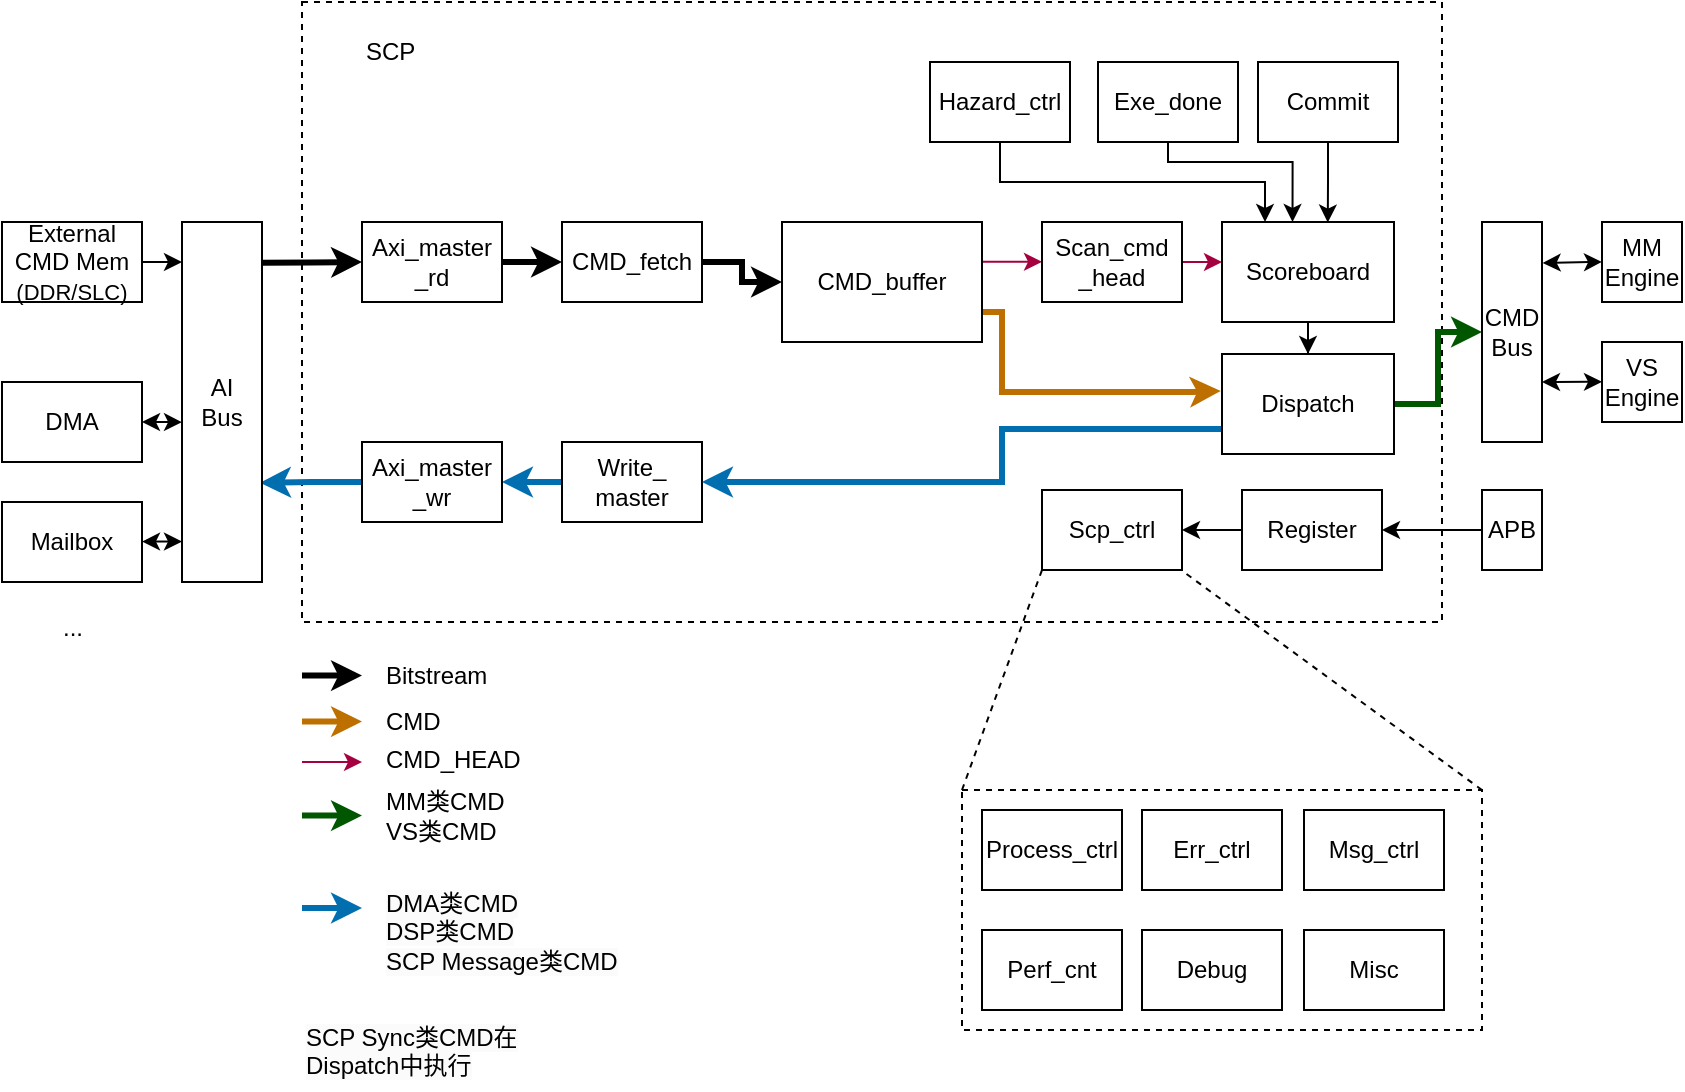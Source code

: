 <mxfile version="21.5.2" type="github" pages="6">
  <diagram name="Block diagram" id="ij_g_ZbwmOxofca-6pQ5">
    <mxGraphModel dx="2074" dy="1124" grid="1" gridSize="10" guides="1" tooltips="1" connect="1" arrows="1" fold="1" page="1" pageScale="1" pageWidth="1169" pageHeight="827" math="0" shadow="0">
      <root>
        <mxCell id="0" />
        <mxCell id="1" parent="0" />
        <mxCell id="4C61SQaBMYF7oyDK-hn8-38" value="" style="rounded=0;whiteSpace=wrap;html=1;dashed=1;" parent="1" vertex="1">
          <mxGeometry x="310" y="50" width="570" height="310" as="geometry" />
        </mxCell>
        <mxCell id="4C61SQaBMYF7oyDK-hn8-39" value="" style="rounded=0;whiteSpace=wrap;html=1;dashed=1;" parent="1" vertex="1">
          <mxGeometry x="640" y="444" width="260" height="120" as="geometry" />
        </mxCell>
        <mxCell id="4C61SQaBMYF7oyDK-hn8-40" value="" style="edgeStyle=orthogonalEdgeStyle;rounded=0;orthogonalLoop=1;jettySize=auto;html=1;strokeWidth=3;" parent="1" source="4C61SQaBMYF7oyDK-hn8-41" target="4C61SQaBMYF7oyDK-hn8-44" edge="1">
          <mxGeometry relative="1" as="geometry" />
        </mxCell>
        <mxCell id="4C61SQaBMYF7oyDK-hn8-41" value="CMD_fetch" style="rounded=0;whiteSpace=wrap;html=1;" parent="1" vertex="1">
          <mxGeometry x="440" y="160" width="70" height="40" as="geometry" />
        </mxCell>
        <mxCell id="4C61SQaBMYF7oyDK-hn8-42" value="" style="edgeStyle=orthogonalEdgeStyle;rounded=0;orthogonalLoop=1;jettySize=auto;html=1;entryX=0;entryY=0.5;entryDx=0;entryDy=0;exitX=0.997;exitY=0.332;exitDx=0;exitDy=0;exitPerimeter=0;fillColor=#d80073;strokeColor=#A50040;" parent="1" source="4C61SQaBMYF7oyDK-hn8-44" target="4C61SQaBMYF7oyDK-hn8-46" edge="1">
          <mxGeometry relative="1" as="geometry" />
        </mxCell>
        <mxCell id="4C61SQaBMYF7oyDK-hn8-43" style="edgeStyle=orthogonalEdgeStyle;rounded=0;orthogonalLoop=1;jettySize=auto;html=1;entryX=-0.007;entryY=0.369;entryDx=0;entryDy=0;exitX=1;exitY=0.75;exitDx=0;exitDy=0;strokeWidth=3;fillColor=#f0a30a;strokeColor=#BD7000;entryPerimeter=0;" parent="1" source="4C61SQaBMYF7oyDK-hn8-44" target="4C61SQaBMYF7oyDK-hn8-56" edge="1">
          <mxGeometry relative="1" as="geometry">
            <Array as="points">
              <mxPoint x="660" y="205" />
              <mxPoint x="660" y="245" />
              <mxPoint x="755" y="245" />
            </Array>
          </mxGeometry>
        </mxCell>
        <mxCell id="4C61SQaBMYF7oyDK-hn8-44" value="CMD_buffer" style="rounded=0;whiteSpace=wrap;html=1;" parent="1" vertex="1">
          <mxGeometry x="550" y="160" width="100" height="60" as="geometry" />
        </mxCell>
        <mxCell id="4C61SQaBMYF7oyDK-hn8-45" value="" style="edgeStyle=orthogonalEdgeStyle;rounded=0;orthogonalLoop=1;jettySize=auto;html=1;fillColor=#d80073;strokeColor=#A50040;entryX=-0.002;entryY=0.396;entryDx=0;entryDy=0;entryPerimeter=0;" parent="1" source="4C61SQaBMYF7oyDK-hn8-46" target="4C61SQaBMYF7oyDK-hn8-48" edge="1">
          <mxGeometry relative="1" as="geometry" />
        </mxCell>
        <mxCell id="4C61SQaBMYF7oyDK-hn8-46" value="Scan_cmd&lt;br&gt;_head" style="rounded=0;whiteSpace=wrap;html=1;" parent="1" vertex="1">
          <mxGeometry x="680" y="160" width="70" height="40" as="geometry" />
        </mxCell>
        <mxCell id="4C61SQaBMYF7oyDK-hn8-47" value="" style="edgeStyle=orthogonalEdgeStyle;rounded=0;orthogonalLoop=1;jettySize=auto;html=1;entryX=0.5;entryY=0;entryDx=0;entryDy=0;" parent="1" source="4C61SQaBMYF7oyDK-hn8-48" target="4C61SQaBMYF7oyDK-hn8-56" edge="1">
          <mxGeometry relative="1" as="geometry">
            <Array as="points" />
          </mxGeometry>
        </mxCell>
        <mxCell id="4C61SQaBMYF7oyDK-hn8-48" value="Scoreboard" style="rounded=0;whiteSpace=wrap;html=1;" parent="1" vertex="1">
          <mxGeometry x="770" y="160" width="86" height="50" as="geometry" />
        </mxCell>
        <mxCell id="4C61SQaBMYF7oyDK-hn8-49" value="" style="edgeStyle=orthogonalEdgeStyle;rounded=0;orthogonalLoop=1;jettySize=auto;html=1;strokeWidth=3;fillColor=#1ba1e2;strokeColor=#006EAF;" parent="1" source="4C61SQaBMYF7oyDK-hn8-50" target="4C61SQaBMYF7oyDK-hn8-60" edge="1">
          <mxGeometry relative="1" as="geometry" />
        </mxCell>
        <mxCell id="4C61SQaBMYF7oyDK-hn8-50" value="Write_&lt;br&gt;master" style="rounded=0;whiteSpace=wrap;html=1;" parent="1" vertex="1">
          <mxGeometry x="440" y="270" width="70" height="40" as="geometry" />
        </mxCell>
        <mxCell id="4C61SQaBMYF7oyDK-hn8-51" value="" style="edgeStyle=orthogonalEdgeStyle;rounded=0;orthogonalLoop=1;jettySize=auto;html=1;" parent="1" source="4C61SQaBMYF7oyDK-hn8-52" target="4C61SQaBMYF7oyDK-hn8-53" edge="1">
          <mxGeometry relative="1" as="geometry" />
        </mxCell>
        <mxCell id="4C61SQaBMYF7oyDK-hn8-52" value="Register" style="rounded=0;whiteSpace=wrap;html=1;" parent="1" vertex="1">
          <mxGeometry x="780" y="294" width="70" height="40" as="geometry" />
        </mxCell>
        <mxCell id="4C61SQaBMYF7oyDK-hn8-53" value="Scp_ctrl" style="rounded=0;whiteSpace=wrap;html=1;" parent="1" vertex="1">
          <mxGeometry x="680" y="294" width="70" height="40" as="geometry" />
        </mxCell>
        <mxCell id="4C61SQaBMYF7oyDK-hn8-54" value="" style="edgeStyle=orthogonalEdgeStyle;rounded=0;orthogonalLoop=1;jettySize=auto;html=1;strokeWidth=3;fillColor=#008a00;strokeColor=#005700;" parent="1" source="4C61SQaBMYF7oyDK-hn8-56" target="4C61SQaBMYF7oyDK-hn8-65" edge="1">
          <mxGeometry relative="1" as="geometry" />
        </mxCell>
        <mxCell id="4C61SQaBMYF7oyDK-hn8-55" style="edgeStyle=orthogonalEdgeStyle;rounded=0;orthogonalLoop=1;jettySize=auto;html=1;entryX=1;entryY=0.5;entryDx=0;entryDy=0;exitX=0;exitY=0.75;exitDx=0;exitDy=0;strokeWidth=3;fillColor=#1ba1e2;strokeColor=#006EAF;" parent="1" source="4C61SQaBMYF7oyDK-hn8-56" target="4C61SQaBMYF7oyDK-hn8-50" edge="1">
          <mxGeometry relative="1" as="geometry">
            <Array as="points">
              <mxPoint x="660" y="264" />
              <mxPoint x="660" y="290" />
            </Array>
          </mxGeometry>
        </mxCell>
        <mxCell id="4C61SQaBMYF7oyDK-hn8-56" value="Dispatch" style="rounded=0;whiteSpace=wrap;html=1;" parent="1" vertex="1">
          <mxGeometry x="770" y="226" width="86" height="50" as="geometry" />
        </mxCell>
        <mxCell id="4C61SQaBMYF7oyDK-hn8-57" value="" style="edgeStyle=orthogonalEdgeStyle;rounded=0;orthogonalLoop=1;jettySize=auto;html=1;strokeWidth=3;" parent="1" source="4C61SQaBMYF7oyDK-hn8-58" target="4C61SQaBMYF7oyDK-hn8-41" edge="1">
          <mxGeometry relative="1" as="geometry" />
        </mxCell>
        <mxCell id="4C61SQaBMYF7oyDK-hn8-58" value="Axi_master&lt;br&gt;_rd" style="rounded=0;whiteSpace=wrap;html=1;" parent="1" vertex="1">
          <mxGeometry x="340" y="160" width="70" height="40" as="geometry" />
        </mxCell>
        <mxCell id="4C61SQaBMYF7oyDK-hn8-59" value="" style="edgeStyle=orthogonalEdgeStyle;rounded=0;orthogonalLoop=1;jettySize=auto;html=1;entryX=0.975;entryY=0.724;entryDx=0;entryDy=0;entryPerimeter=0;strokeWidth=3;fillColor=#1ba1e2;strokeColor=#006EAF;" parent="1" source="4C61SQaBMYF7oyDK-hn8-60" target="4C61SQaBMYF7oyDK-hn8-64" edge="1">
          <mxGeometry relative="1" as="geometry" />
        </mxCell>
        <mxCell id="4C61SQaBMYF7oyDK-hn8-60" value="Axi_master&lt;br&gt;_wr" style="rounded=0;whiteSpace=wrap;html=1;" parent="1" vertex="1">
          <mxGeometry x="340" y="270" width="70" height="40" as="geometry" />
        </mxCell>
        <mxCell id="4C61SQaBMYF7oyDK-hn8-61" value="" style="edgeStyle=orthogonalEdgeStyle;rounded=0;orthogonalLoop=1;jettySize=auto;html=1;" parent="1" source="4C61SQaBMYF7oyDK-hn8-62" edge="1">
          <mxGeometry relative="1" as="geometry">
            <mxPoint x="250" y="180" as="targetPoint" />
          </mxGeometry>
        </mxCell>
        <mxCell id="4C61SQaBMYF7oyDK-hn8-62" value="External&lt;br&gt;CMD Mem&lt;br&gt;&lt;font style=&quot;font-size: 11px;&quot;&gt;(DDR/SLC)&lt;/font&gt;" style="rounded=0;whiteSpace=wrap;html=1;" parent="1" vertex="1">
          <mxGeometry x="160" y="160" width="70" height="40" as="geometry" />
        </mxCell>
        <mxCell id="4C61SQaBMYF7oyDK-hn8-63" style="edgeStyle=orthogonalEdgeStyle;rounded=0;orthogonalLoop=1;jettySize=auto;html=1;entryX=0;entryY=0.5;entryDx=0;entryDy=0;exitX=1;exitY=0.113;exitDx=0;exitDy=0;exitPerimeter=0;strokeWidth=3;" parent="1" source="4C61SQaBMYF7oyDK-hn8-64" target="4C61SQaBMYF7oyDK-hn8-58" edge="1">
          <mxGeometry relative="1" as="geometry" />
        </mxCell>
        <mxCell id="4C61SQaBMYF7oyDK-hn8-64" value="AI&lt;br&gt;Bus" style="rounded=0;whiteSpace=wrap;html=1;" parent="1" vertex="1">
          <mxGeometry x="250" y="160" width="40" height="180" as="geometry" />
        </mxCell>
        <mxCell id="4C61SQaBMYF7oyDK-hn8-65" value="CMD&lt;br&gt;Bus" style="rounded=0;whiteSpace=wrap;html=1;" parent="1" vertex="1">
          <mxGeometry x="900" y="160" width="30" height="110" as="geometry" />
        </mxCell>
        <mxCell id="4C61SQaBMYF7oyDK-hn8-66" value="" style="edgeStyle=orthogonalEdgeStyle;rounded=0;orthogonalLoop=1;jettySize=auto;html=1;" parent="1" source="4C61SQaBMYF7oyDK-hn8-67" target="4C61SQaBMYF7oyDK-hn8-52" edge="1">
          <mxGeometry relative="1" as="geometry" />
        </mxCell>
        <mxCell id="4C61SQaBMYF7oyDK-hn8-67" value="APB" style="rounded=0;whiteSpace=wrap;html=1;" parent="1" vertex="1">
          <mxGeometry x="900" y="294" width="30" height="40" as="geometry" />
        </mxCell>
        <mxCell id="4C61SQaBMYF7oyDK-hn8-68" value="Err_ctrl" style="rounded=0;whiteSpace=wrap;html=1;" parent="1" vertex="1">
          <mxGeometry x="730" y="454" width="70" height="40" as="geometry" />
        </mxCell>
        <mxCell id="4C61SQaBMYF7oyDK-hn8-69" value="Msg_ctrl" style="rounded=0;whiteSpace=wrap;html=1;" parent="1" vertex="1">
          <mxGeometry x="811" y="454" width="70" height="40" as="geometry" />
        </mxCell>
        <mxCell id="4C61SQaBMYF7oyDK-hn8-70" value="Perf_cnt" style="rounded=0;whiteSpace=wrap;html=1;" parent="1" vertex="1">
          <mxGeometry x="650" y="514" width="70" height="40" as="geometry" />
        </mxCell>
        <mxCell id="4C61SQaBMYF7oyDK-hn8-71" value="Process_ctrl" style="rounded=0;whiteSpace=wrap;html=1;" parent="1" vertex="1">
          <mxGeometry x="650" y="454" width="70" height="40" as="geometry" />
        </mxCell>
        <mxCell id="4C61SQaBMYF7oyDK-hn8-72" value="Debug" style="rounded=0;whiteSpace=wrap;html=1;" parent="1" vertex="1">
          <mxGeometry x="730" y="514" width="70" height="40" as="geometry" />
        </mxCell>
        <mxCell id="4C61SQaBMYF7oyDK-hn8-73" value="" style="endArrow=none;dashed=1;html=1;rounded=0;exitX=0;exitY=0;exitDx=0;exitDy=0;entryX=0;entryY=1;entryDx=0;entryDy=0;" parent="1" source="4C61SQaBMYF7oyDK-hn8-39" target="4C61SQaBMYF7oyDK-hn8-53" edge="1">
          <mxGeometry width="50" height="50" relative="1" as="geometry">
            <mxPoint x="640" y="354" as="sourcePoint" />
            <mxPoint x="690" y="304" as="targetPoint" />
          </mxGeometry>
        </mxCell>
        <mxCell id="4C61SQaBMYF7oyDK-hn8-74" value="" style="endArrow=none;dashed=1;html=1;rounded=0;exitX=1;exitY=0;exitDx=0;exitDy=0;entryX=0;entryY=1;entryDx=0;entryDy=0;" parent="1" source="4C61SQaBMYF7oyDK-hn8-39" edge="1">
          <mxGeometry width="50" height="50" relative="1" as="geometry">
            <mxPoint x="749.52" y="444" as="sourcePoint" />
            <mxPoint x="749.52" y="334" as="targetPoint" />
          </mxGeometry>
        </mxCell>
        <mxCell id="4C61SQaBMYF7oyDK-hn8-75" value="Misc" style="rounded=0;whiteSpace=wrap;html=1;" parent="1" vertex="1">
          <mxGeometry x="811" y="514" width="70" height="40" as="geometry" />
        </mxCell>
        <mxCell id="4C61SQaBMYF7oyDK-hn8-76" value="MM类CMD&lt;br&gt;VS类CMD&lt;br&gt;" style="text;html=1;align=left;verticalAlign=middle;resizable=0;points=[];autosize=1;strokeColor=none;fillColor=none;" parent="1" vertex="1">
          <mxGeometry x="350" y="437" width="80" height="40" as="geometry" />
        </mxCell>
        <mxCell id="4C61SQaBMYF7oyDK-hn8-77" value="" style="edgeStyle=orthogonalEdgeStyle;rounded=0;orthogonalLoop=1;jettySize=auto;html=1;strokeWidth=3;fillColor=#1ba1e2;strokeColor=#006EAF;" parent="1" edge="1">
          <mxGeometry relative="1" as="geometry">
            <mxPoint x="310" y="503" as="sourcePoint" />
            <mxPoint x="340" y="503" as="targetPoint" />
          </mxGeometry>
        </mxCell>
        <mxCell id="4C61SQaBMYF7oyDK-hn8-78" value="DMA" style="rounded=0;whiteSpace=wrap;html=1;" parent="1" vertex="1">
          <mxGeometry x="160" y="240" width="70" height="40" as="geometry" />
        </mxCell>
        <mxCell id="4C61SQaBMYF7oyDK-hn8-79" value="" style="endArrow=classic;startArrow=classic;html=1;rounded=0;exitX=0;exitY=0.556;exitDx=0;exitDy=0;exitPerimeter=0;" parent="1" source="4C61SQaBMYF7oyDK-hn8-64" edge="1">
          <mxGeometry width="50" height="50" relative="1" as="geometry">
            <mxPoint x="180" y="310" as="sourcePoint" />
            <mxPoint x="230" y="260" as="targetPoint" />
          </mxGeometry>
        </mxCell>
        <mxCell id="4C61SQaBMYF7oyDK-hn8-80" value="" style="edgeStyle=orthogonalEdgeStyle;rounded=0;orthogonalLoop=1;jettySize=auto;html=1;strokeWidth=3;fillColor=#008a00;strokeColor=#005700;" parent="1" edge="1">
          <mxGeometry relative="1" as="geometry">
            <mxPoint x="310" y="456.8" as="sourcePoint" />
            <mxPoint x="340" y="456.8" as="targetPoint" />
          </mxGeometry>
        </mxCell>
        <mxCell id="4C61SQaBMYF7oyDK-hn8-81" value="&lt;span style=&quot;color: rgb(0, 0, 0); font-family: Helvetica; font-size: 12px; font-style: normal; font-variant-ligatures: normal; font-variant-caps: normal; font-weight: 400; letter-spacing: normal; orphans: 2; text-align: left; text-indent: 0px; text-transform: none; widows: 2; word-spacing: 0px; -webkit-text-stroke-width: 0px; background-color: rgb(251, 251, 251); text-decoration-thickness: initial; text-decoration-style: initial; text-decoration-color: initial; float: none; display: inline !important;&quot;&gt;DMA类CMD&lt;/span&gt;&lt;br style=&quot;border-color: var(--border-color); color: rgb(0, 0, 0); font-family: Helvetica; font-size: 12px; font-style: normal; font-variant-ligatures: normal; font-variant-caps: normal; font-weight: 400; letter-spacing: normal; orphans: 2; text-align: left; text-indent: 0px; text-transform: none; widows: 2; word-spacing: 0px; -webkit-text-stroke-width: 0px; background-color: rgb(251, 251, 251); text-decoration-thickness: initial; text-decoration-style: initial; text-decoration-color: initial;&quot;&gt;&lt;span style=&quot;color: rgb(0, 0, 0); font-family: Helvetica; font-size: 12px; font-style: normal; font-variant-ligatures: normal; font-variant-caps: normal; font-weight: 400; letter-spacing: normal; orphans: 2; text-align: left; text-indent: 0px; text-transform: none; widows: 2; word-spacing: 0px; -webkit-text-stroke-width: 0px; background-color: rgb(251, 251, 251); text-decoration-thickness: initial; text-decoration-style: initial; text-decoration-color: initial; float: none; display: inline !important;&quot;&gt;DSP类CMD&lt;/span&gt;&lt;br style=&quot;border-color: var(--border-color); color: rgb(0, 0, 0); font-family: Helvetica; font-size: 12px; font-style: normal; font-variant-ligatures: normal; font-variant-caps: normal; font-weight: 400; letter-spacing: normal; orphans: 2; text-align: left; text-indent: 0px; text-transform: none; widows: 2; word-spacing: 0px; -webkit-text-stroke-width: 0px; background-color: rgb(251, 251, 251); text-decoration-thickness: initial; text-decoration-style: initial; text-decoration-color: initial;&quot;&gt;&lt;span style=&quot;color: rgb(0, 0, 0); font-family: Helvetica; font-size: 12px; font-style: normal; font-variant-ligatures: normal; font-variant-caps: normal; font-weight: 400; letter-spacing: normal; orphans: 2; text-align: left; text-indent: 0px; text-transform: none; widows: 2; word-spacing: 0px; -webkit-text-stroke-width: 0px; background-color: rgb(251, 251, 251); text-decoration-thickness: initial; text-decoration-style: initial; text-decoration-color: initial; float: none; display: inline !important;&quot;&gt;SCP Message类CMD&lt;/span&gt;" style="text;whiteSpace=wrap;html=1;" parent="1" vertex="1">
          <mxGeometry x="350" y="487" width="150" height="50" as="geometry" />
        </mxCell>
        <mxCell id="4C61SQaBMYF7oyDK-hn8-82" value="&lt;span style=&quot;color: rgb(0, 0, 0); font-family: Helvetica; font-size: 12px; font-style: normal; font-variant-ligatures: normal; font-variant-caps: normal; font-weight: 400; letter-spacing: normal; orphans: 2; text-align: left; text-indent: 0px; text-transform: none; widows: 2; word-spacing: 0px; -webkit-text-stroke-width: 0px; background-color: rgb(251, 251, 251); text-decoration-thickness: initial; text-decoration-style: initial; text-decoration-color: initial; float: none; display: inline !important;&quot;&gt;SCP Sync类CMD在Dispatch中执行&lt;/span&gt;" style="text;whiteSpace=wrap;html=1;" parent="1" vertex="1">
          <mxGeometry x="310" y="554" width="110" height="40" as="geometry" />
        </mxCell>
        <mxCell id="4C61SQaBMYF7oyDK-hn8-83" value="Mailbox" style="rounded=0;whiteSpace=wrap;html=1;" parent="1" vertex="1">
          <mxGeometry x="160" y="300" width="70" height="40" as="geometry" />
        </mxCell>
        <mxCell id="4C61SQaBMYF7oyDK-hn8-84" value="" style="endArrow=classic;startArrow=classic;html=1;rounded=0;exitX=0;exitY=0.556;exitDx=0;exitDy=0;exitPerimeter=0;" parent="1" edge="1">
          <mxGeometry width="50" height="50" relative="1" as="geometry">
            <mxPoint x="250" y="319.76" as="sourcePoint" />
            <mxPoint x="230" y="319.76" as="targetPoint" />
          </mxGeometry>
        </mxCell>
        <mxCell id="4C61SQaBMYF7oyDK-hn8-85" value="..." style="text;html=1;align=center;verticalAlign=middle;resizable=0;points=[];autosize=1;strokeColor=none;fillColor=none;" parent="1" vertex="1">
          <mxGeometry x="180" y="348" width="30" height="30" as="geometry" />
        </mxCell>
        <mxCell id="PkhoNimENlKWQCBJJlrB-1" value="MM Engine" style="rounded=0;whiteSpace=wrap;html=1;" parent="1" vertex="1">
          <mxGeometry x="960" y="160" width="40" height="40" as="geometry" />
        </mxCell>
        <mxCell id="PkhoNimENlKWQCBJJlrB-2" value="VS Engine" style="rounded=0;whiteSpace=wrap;html=1;" parent="1" vertex="1">
          <mxGeometry x="960" y="220" width="40" height="40" as="geometry" />
        </mxCell>
        <mxCell id="PkhoNimENlKWQCBJJlrB-3" value="" style="endArrow=classic;startArrow=classic;html=1;rounded=0;exitX=0;exitY=0.556;exitDx=0;exitDy=0;exitPerimeter=0;entryX=1.011;entryY=0.186;entryDx=0;entryDy=0;entryPerimeter=0;" parent="1" target="4C61SQaBMYF7oyDK-hn8-65" edge="1">
          <mxGeometry width="50" height="50" relative="1" as="geometry">
            <mxPoint x="960" y="179.95" as="sourcePoint" />
            <mxPoint x="940" y="179.95" as="targetPoint" />
          </mxGeometry>
        </mxCell>
        <mxCell id="PkhoNimENlKWQCBJJlrB-4" value="" style="endArrow=classic;startArrow=classic;html=1;rounded=0;exitX=0;exitY=0.556;exitDx=0;exitDy=0;exitPerimeter=0;entryX=1.011;entryY=0.186;entryDx=0;entryDy=0;entryPerimeter=0;" parent="1" edge="1">
          <mxGeometry width="50" height="50" relative="1" as="geometry">
            <mxPoint x="960" y="239.92" as="sourcePoint" />
            <mxPoint x="930" y="239.97" as="targetPoint" />
          </mxGeometry>
        </mxCell>
        <mxCell id="rDSP5JcJMRR6ZjOc3TQI-1" value="CMD" style="text;html=1;align=left;verticalAlign=middle;resizable=0;points=[];autosize=1;strokeColor=none;fillColor=none;" parent="1" vertex="1">
          <mxGeometry x="350" y="395" width="50" height="30" as="geometry" />
        </mxCell>
        <mxCell id="rDSP5JcJMRR6ZjOc3TQI-2" value="" style="edgeStyle=orthogonalEdgeStyle;rounded=0;orthogonalLoop=1;jettySize=auto;html=1;strokeWidth=3;fillColor=#f0a30a;strokeColor=#BD7000;" parent="1" edge="1">
          <mxGeometry relative="1" as="geometry">
            <mxPoint x="310" y="409.8" as="sourcePoint" />
            <mxPoint x="340" y="409.8" as="targetPoint" />
          </mxGeometry>
        </mxCell>
        <mxCell id="rDSP5JcJMRR6ZjOc3TQI-3" value="Bitstream" style="text;html=1;align=left;verticalAlign=middle;resizable=0;points=[];autosize=1;strokeColor=none;fillColor=none;" parent="1" vertex="1">
          <mxGeometry x="350" y="372" width="70" height="30" as="geometry" />
        </mxCell>
        <mxCell id="rDSP5JcJMRR6ZjOc3TQI-4" value="" style="edgeStyle=orthogonalEdgeStyle;rounded=0;orthogonalLoop=1;jettySize=auto;html=1;strokeWidth=3;fillColor=#008a00;strokeColor=#000000;" parent="1" edge="1">
          <mxGeometry relative="1" as="geometry">
            <mxPoint x="310" y="386.8" as="sourcePoint" />
            <mxPoint x="340" y="386.8" as="targetPoint" />
          </mxGeometry>
        </mxCell>
        <mxCell id="rDSP5JcJMRR6ZjOc3TQI-7" value="" style="edgeStyle=orthogonalEdgeStyle;rounded=0;orthogonalLoop=1;jettySize=auto;html=1;exitX=0.997;exitY=0.332;exitDx=0;exitDy=0;exitPerimeter=0;fillColor=#d80073;strokeColor=#A50040;" parent="1" edge="1">
          <mxGeometry relative="1" as="geometry">
            <mxPoint x="310" y="430" as="sourcePoint" />
            <mxPoint x="340" y="430" as="targetPoint" />
          </mxGeometry>
        </mxCell>
        <mxCell id="rDSP5JcJMRR6ZjOc3TQI-8" value="CMD_HEAD" style="text;html=1;align=left;verticalAlign=middle;resizable=0;points=[];autosize=1;strokeColor=none;fillColor=none;" parent="1" vertex="1">
          <mxGeometry x="350" y="414" width="90" height="30" as="geometry" />
        </mxCell>
        <mxCell id="MJw6fTl2OdGi7Ld2pjlI-6" style="edgeStyle=orthogonalEdgeStyle;rounded=0;orthogonalLoop=1;jettySize=auto;html=1;entryX=0.25;entryY=0;entryDx=0;entryDy=0;exitX=0.5;exitY=1;exitDx=0;exitDy=0;" parent="1" source="MJw6fTl2OdGi7Ld2pjlI-1" target="4C61SQaBMYF7oyDK-hn8-48" edge="1">
          <mxGeometry relative="1" as="geometry" />
        </mxCell>
        <mxCell id="MJw6fTl2OdGi7Ld2pjlI-1" value="Hazard_ctrl" style="rounded=0;whiteSpace=wrap;html=1;" parent="1" vertex="1">
          <mxGeometry x="624" y="80" width="70" height="40" as="geometry" />
        </mxCell>
        <mxCell id="MJw6fTl2OdGi7Ld2pjlI-8" value="" style="edgeStyle=orthogonalEdgeStyle;rounded=0;orthogonalLoop=1;jettySize=auto;html=1;entryX=0.615;entryY=0.006;entryDx=0;entryDy=0;entryPerimeter=0;" parent="1" source="MJw6fTl2OdGi7Ld2pjlI-2" target="4C61SQaBMYF7oyDK-hn8-48" edge="1">
          <mxGeometry relative="1" as="geometry">
            <mxPoint x="829" y="160" as="targetPoint" />
          </mxGeometry>
        </mxCell>
        <mxCell id="MJw6fTl2OdGi7Ld2pjlI-2" value="Commit" style="rounded=0;whiteSpace=wrap;html=1;" parent="1" vertex="1">
          <mxGeometry x="788" y="80" width="70" height="40" as="geometry" />
        </mxCell>
        <mxCell id="MJw6fTl2OdGi7Ld2pjlI-7" style="edgeStyle=orthogonalEdgeStyle;rounded=0;orthogonalLoop=1;jettySize=auto;html=1;entryX=0.41;entryY=0;entryDx=0;entryDy=0;entryPerimeter=0;exitX=0.5;exitY=1;exitDx=0;exitDy=0;" parent="1" source="MJw6fTl2OdGi7Ld2pjlI-3" target="4C61SQaBMYF7oyDK-hn8-48" edge="1">
          <mxGeometry relative="1" as="geometry">
            <Array as="points">
              <mxPoint x="749" y="130" />
              <mxPoint x="815" y="130" />
            </Array>
          </mxGeometry>
        </mxCell>
        <mxCell id="MJw6fTl2OdGi7Ld2pjlI-3" value="Exe_done" style="rounded=0;whiteSpace=wrap;html=1;" parent="1" vertex="1">
          <mxGeometry x="708" y="80" width="70" height="40" as="geometry" />
        </mxCell>
        <mxCell id="MJw6fTl2OdGi7Ld2pjlI-9" value="SCP" style="text;html=1;align=left;verticalAlign=middle;resizable=0;points=[];autosize=1;strokeColor=none;fillColor=none;" parent="1" vertex="1">
          <mxGeometry x="340" y="60" width="50" height="30" as="geometry" />
        </mxCell>
      </root>
    </mxGraphModel>
  </diagram>
  <diagram id="-i1RhM1FtzbR32ZhLcFb" name="CMD ID Mapping">
    <mxGraphModel dx="2074" dy="1124" grid="1" gridSize="10" guides="1" tooltips="1" connect="1" arrows="1" fold="1" page="1" pageScale="1" pageWidth="1169" pageHeight="827" math="0" shadow="0">
      <root>
        <mxCell id="0" />
        <mxCell id="1" parent="0" />
        <mxCell id="SsnzrMBLIeinTQpG_-LZ-1" value="" style="edgeStyle=orthogonalEdgeStyle;rounded=0;orthogonalLoop=1;jettySize=auto;html=1;entryX=0;entryY=0.5;entryDx=0;entryDy=0;" parent="1" source="SsnzrMBLIeinTQpG_-LZ-2" target="SsnzrMBLIeinTQpG_-LZ-24" edge="1">
          <mxGeometry relative="1" as="geometry" />
        </mxCell>
        <mxCell id="SsnzrMBLIeinTQpG_-LZ-2" value="" style="rounded=0;whiteSpace=wrap;html=1;" parent="1" vertex="1">
          <mxGeometry x="230" y="78" width="120" height="20" as="geometry" />
        </mxCell>
        <mxCell id="SsnzrMBLIeinTQpG_-LZ-3" value="" style="rounded=0;whiteSpace=wrap;html=1;" parent="1" vertex="1">
          <mxGeometry x="230" y="98" width="120" height="20" as="geometry" />
        </mxCell>
        <mxCell id="SsnzrMBLIeinTQpG_-LZ-4" value="" style="rounded=0;whiteSpace=wrap;html=1;" parent="1" vertex="1">
          <mxGeometry x="230" y="118" width="120" height="20" as="geometry" />
        </mxCell>
        <mxCell id="SsnzrMBLIeinTQpG_-LZ-5" value="" style="rounded=0;whiteSpace=wrap;html=1;" parent="1" vertex="1">
          <mxGeometry x="230" y="138" width="120" height="20" as="geometry" />
        </mxCell>
        <mxCell id="SsnzrMBLIeinTQpG_-LZ-6" value="" style="rounded=0;whiteSpace=wrap;html=1;" parent="1" vertex="1">
          <mxGeometry x="230" y="158" width="120" height="20" as="geometry" />
        </mxCell>
        <mxCell id="SsnzrMBLIeinTQpG_-LZ-7" value="" style="rounded=0;whiteSpace=wrap;html=1;" parent="1" vertex="1">
          <mxGeometry x="230" y="178" width="120" height="20" as="geometry" />
        </mxCell>
        <mxCell id="SsnzrMBLIeinTQpG_-LZ-8" value="" style="rounded=0;whiteSpace=wrap;html=1;" parent="1" vertex="1">
          <mxGeometry x="230" y="198" width="120" height="20" as="geometry" />
        </mxCell>
        <mxCell id="SsnzrMBLIeinTQpG_-LZ-9" value="" style="rounded=0;whiteSpace=wrap;html=1;" parent="1" vertex="1">
          <mxGeometry x="230" y="218" width="120" height="20" as="geometry" />
        </mxCell>
        <mxCell id="SsnzrMBLIeinTQpG_-LZ-10" value="" style="rounded=0;whiteSpace=wrap;html=1;" parent="1" vertex="1">
          <mxGeometry x="230" y="238" width="120" height="20" as="geometry" />
        </mxCell>
        <mxCell id="SsnzrMBLIeinTQpG_-LZ-11" value="" style="rounded=0;whiteSpace=wrap;html=1;" parent="1" vertex="1">
          <mxGeometry x="230" y="258" width="120" height="20" as="geometry" />
        </mxCell>
        <mxCell id="SsnzrMBLIeinTQpG_-LZ-12" value="" style="rounded=0;whiteSpace=wrap;html=1;" parent="1" vertex="1">
          <mxGeometry x="230" y="278" width="120" height="20" as="geometry" />
        </mxCell>
        <mxCell id="SsnzrMBLIeinTQpG_-LZ-13" value="" style="rounded=0;whiteSpace=wrap;html=1;" parent="1" vertex="1">
          <mxGeometry x="230" y="298" width="120" height="20" as="geometry" />
        </mxCell>
        <mxCell id="SsnzrMBLIeinTQpG_-LZ-14" value="" style="rounded=0;whiteSpace=wrap;html=1;" parent="1" vertex="1">
          <mxGeometry x="230" y="318" width="120" height="20" as="geometry" />
        </mxCell>
        <mxCell id="SsnzrMBLIeinTQpG_-LZ-15" value="" style="rounded=0;whiteSpace=wrap;html=1;" parent="1" vertex="1">
          <mxGeometry x="230" y="338" width="120" height="20" as="geometry" />
        </mxCell>
        <mxCell id="SsnzrMBLIeinTQpG_-LZ-16" value="" style="rounded=0;whiteSpace=wrap;html=1;" parent="1" vertex="1">
          <mxGeometry x="230" y="358" width="120" height="20" as="geometry" />
        </mxCell>
        <mxCell id="SsnzrMBLIeinTQpG_-LZ-17" value="" style="rounded=0;whiteSpace=wrap;html=1;" parent="1" vertex="1">
          <mxGeometry x="230" y="378" width="120" height="20" as="geometry" />
        </mxCell>
        <mxCell id="SsnzrMBLIeinTQpG_-LZ-18" value="0" style="text;html=1;align=center;verticalAlign=middle;resizable=0;points=[];autosize=1;strokeColor=none;fillColor=none;" parent="1" vertex="1">
          <mxGeometry x="195" y="76" width="30" height="30" as="geometry" />
        </mxCell>
        <mxCell id="SsnzrMBLIeinTQpG_-LZ-19" value="1" style="text;html=1;align=center;verticalAlign=middle;resizable=0;points=[];autosize=1;strokeColor=none;fillColor=none;" parent="1" vertex="1">
          <mxGeometry x="195" y="96" width="30" height="30" as="geometry" />
        </mxCell>
        <mxCell id="SsnzrMBLIeinTQpG_-LZ-20" value="2" style="text;html=1;align=center;verticalAlign=middle;resizable=0;points=[];autosize=1;strokeColor=none;fillColor=none;" parent="1" vertex="1">
          <mxGeometry x="195" y="116" width="30" height="30" as="geometry" />
        </mxCell>
        <mxCell id="SsnzrMBLIeinTQpG_-LZ-21" value="15" style="text;html=1;align=center;verticalAlign=middle;resizable=0;points=[];autosize=1;strokeColor=none;fillColor=none;" parent="1" vertex="1">
          <mxGeometry x="190" y="376" width="40" height="30" as="geometry" />
        </mxCell>
        <mxCell id="SsnzrMBLIeinTQpG_-LZ-22" value="14" style="text;html=1;align=center;verticalAlign=middle;resizable=0;points=[];autosize=1;strokeColor=none;fillColor=none;" parent="1" vertex="1">
          <mxGeometry x="190" y="356" width="40" height="30" as="geometry" />
        </mxCell>
        <mxCell id="SsnzrMBLIeinTQpG_-LZ-23" value="..." style="text;html=1;align=center;verticalAlign=middle;resizable=0;points=[];autosize=1;strokeColor=none;fillColor=none;" parent="1" vertex="1">
          <mxGeometry x="195" y="226" width="30" height="30" as="geometry" />
        </mxCell>
        <mxCell id="SsnzrMBLIeinTQpG_-LZ-24" value="" style="rounded=0;whiteSpace=wrap;html=1;" parent="1" vertex="1">
          <mxGeometry x="520" y="78" width="120" height="20" as="geometry" />
        </mxCell>
        <mxCell id="SsnzrMBLIeinTQpG_-LZ-25" value="" style="rounded=0;whiteSpace=wrap;html=1;" parent="1" vertex="1">
          <mxGeometry x="520" y="98" width="120" height="20" as="geometry" />
        </mxCell>
        <mxCell id="SsnzrMBLIeinTQpG_-LZ-26" value="" style="rounded=0;whiteSpace=wrap;html=1;" parent="1" vertex="1">
          <mxGeometry x="520" y="118" width="120" height="20" as="geometry" />
        </mxCell>
        <mxCell id="SsnzrMBLIeinTQpG_-LZ-27" value="" style="rounded=0;whiteSpace=wrap;html=1;" parent="1" vertex="1">
          <mxGeometry x="520" y="138" width="120" height="20" as="geometry" />
        </mxCell>
        <mxCell id="SsnzrMBLIeinTQpG_-LZ-28" value="" style="rounded=0;whiteSpace=wrap;html=1;" parent="1" vertex="1">
          <mxGeometry x="520" y="158" width="120" height="20" as="geometry" />
        </mxCell>
        <mxCell id="SsnzrMBLIeinTQpG_-LZ-29" value="" style="rounded=0;whiteSpace=wrap;html=1;" parent="1" vertex="1">
          <mxGeometry x="520" y="178" width="120" height="20" as="geometry" />
        </mxCell>
        <mxCell id="SsnzrMBLIeinTQpG_-LZ-30" value="" style="rounded=0;whiteSpace=wrap;html=1;" parent="1" vertex="1">
          <mxGeometry x="520" y="198" width="120" height="20" as="geometry" />
        </mxCell>
        <mxCell id="SsnzrMBLIeinTQpG_-LZ-31" value="" style="rounded=0;whiteSpace=wrap;html=1;" parent="1" vertex="1">
          <mxGeometry x="520" y="218" width="120" height="20" as="geometry" />
        </mxCell>
        <mxCell id="SsnzrMBLIeinTQpG_-LZ-32" value="" style="rounded=0;whiteSpace=wrap;html=1;" parent="1" vertex="1">
          <mxGeometry x="520" y="238" width="120" height="20" as="geometry" />
        </mxCell>
        <mxCell id="SsnzrMBLIeinTQpG_-LZ-33" value="" style="rounded=0;whiteSpace=wrap;html=1;" parent="1" vertex="1">
          <mxGeometry x="520" y="258" width="120" height="20" as="geometry" />
        </mxCell>
        <mxCell id="SsnzrMBLIeinTQpG_-LZ-34" value="" style="rounded=0;whiteSpace=wrap;html=1;" parent="1" vertex="1">
          <mxGeometry x="520" y="278" width="120" height="20" as="geometry" />
        </mxCell>
        <mxCell id="SsnzrMBLIeinTQpG_-LZ-35" value="" style="rounded=0;whiteSpace=wrap;html=1;" parent="1" vertex="1">
          <mxGeometry x="520" y="298" width="120" height="20" as="geometry" />
        </mxCell>
        <mxCell id="SsnzrMBLIeinTQpG_-LZ-36" value="" style="rounded=0;whiteSpace=wrap;html=1;" parent="1" vertex="1">
          <mxGeometry x="520" y="318" width="120" height="20" as="geometry" />
        </mxCell>
        <mxCell id="SsnzrMBLIeinTQpG_-LZ-37" value="" style="rounded=0;whiteSpace=wrap;html=1;" parent="1" vertex="1">
          <mxGeometry x="520" y="338" width="120" height="20" as="geometry" />
        </mxCell>
        <mxCell id="SsnzrMBLIeinTQpG_-LZ-38" value="" style="rounded=0;whiteSpace=wrap;html=1;" parent="1" vertex="1">
          <mxGeometry x="520" y="358" width="120" height="20" as="geometry" />
        </mxCell>
        <mxCell id="SsnzrMBLIeinTQpG_-LZ-39" value="" style="rounded=0;whiteSpace=wrap;html=1;" parent="1" vertex="1">
          <mxGeometry x="520" y="378" width="120" height="20" as="geometry" />
        </mxCell>
        <mxCell id="SsnzrMBLIeinTQpG_-LZ-40" value="" style="rounded=0;whiteSpace=wrap;html=1;" parent="1" vertex="1">
          <mxGeometry x="230" y="398" width="120" height="20" as="geometry" />
        </mxCell>
        <mxCell id="SsnzrMBLIeinTQpG_-LZ-41" value="" style="rounded=0;whiteSpace=wrap;html=1;" parent="1" vertex="1">
          <mxGeometry x="230" y="418" width="120" height="20" as="geometry" />
        </mxCell>
        <mxCell id="SsnzrMBLIeinTQpG_-LZ-42" value="" style="rounded=0;whiteSpace=wrap;html=1;" parent="1" vertex="1">
          <mxGeometry x="230" y="438" width="120" height="20" as="geometry" />
        </mxCell>
        <mxCell id="SsnzrMBLIeinTQpG_-LZ-43" value="" style="rounded=0;whiteSpace=wrap;html=1;" parent="1" vertex="1">
          <mxGeometry x="230" y="458" width="120" height="20" as="geometry" />
        </mxCell>
        <mxCell id="SsnzrMBLIeinTQpG_-LZ-44" value="" style="rounded=0;whiteSpace=wrap;html=1;" parent="1" vertex="1">
          <mxGeometry x="230" y="478" width="120" height="20" as="geometry" />
        </mxCell>
        <mxCell id="SsnzrMBLIeinTQpG_-LZ-45" value="" style="rounded=0;whiteSpace=wrap;html=1;" parent="1" vertex="1">
          <mxGeometry x="230" y="498" width="120" height="20" as="geometry" />
        </mxCell>
        <mxCell id="SsnzrMBLIeinTQpG_-LZ-46" value="" style="rounded=0;whiteSpace=wrap;html=1;" parent="1" vertex="1">
          <mxGeometry x="230" y="518" width="120" height="20" as="geometry" />
        </mxCell>
        <mxCell id="SsnzrMBLIeinTQpG_-LZ-47" value="" style="rounded=0;whiteSpace=wrap;html=1;" parent="1" vertex="1">
          <mxGeometry x="230" y="538" width="120" height="20" as="geometry" />
        </mxCell>
        <mxCell id="SsnzrMBLIeinTQpG_-LZ-48" value="" style="rounded=0;whiteSpace=wrap;html=1;" parent="1" vertex="1">
          <mxGeometry x="230" y="558" width="120" height="20" as="geometry" />
        </mxCell>
        <mxCell id="SsnzrMBLIeinTQpG_-LZ-49" value="" style="rounded=0;whiteSpace=wrap;html=1;" parent="1" vertex="1">
          <mxGeometry x="230" y="578" width="120" height="20" as="geometry" />
        </mxCell>
        <mxCell id="SsnzrMBLIeinTQpG_-LZ-50" value="" style="rounded=0;whiteSpace=wrap;html=1;" parent="1" vertex="1">
          <mxGeometry x="230" y="598" width="120" height="20" as="geometry" />
        </mxCell>
        <mxCell id="SsnzrMBLIeinTQpG_-LZ-51" value="" style="rounded=0;whiteSpace=wrap;html=1;" parent="1" vertex="1">
          <mxGeometry x="230" y="618" width="120" height="20" as="geometry" />
        </mxCell>
        <mxCell id="SsnzrMBLIeinTQpG_-LZ-52" value="" style="rounded=0;whiteSpace=wrap;html=1;" parent="1" vertex="1">
          <mxGeometry x="230" y="638" width="120" height="20" as="geometry" />
        </mxCell>
        <mxCell id="SsnzrMBLIeinTQpG_-LZ-53" value="" style="rounded=0;whiteSpace=wrap;html=1;" parent="1" vertex="1">
          <mxGeometry x="230" y="658" width="120" height="20" as="geometry" />
        </mxCell>
        <mxCell id="SsnzrMBLIeinTQpG_-LZ-54" value="" style="rounded=0;whiteSpace=wrap;html=1;" parent="1" vertex="1">
          <mxGeometry x="230" y="678" width="120" height="20" as="geometry" />
        </mxCell>
        <mxCell id="SsnzrMBLIeinTQpG_-LZ-55" value="" style="rounded=0;whiteSpace=wrap;html=1;" parent="1" vertex="1">
          <mxGeometry x="230" y="698" width="120" height="20" as="geometry" />
        </mxCell>
        <mxCell id="SsnzrMBLIeinTQpG_-LZ-56" value="0" style="text;html=1;align=center;verticalAlign=middle;resizable=0;points=[];autosize=1;strokeColor=none;fillColor=none;" parent="1" vertex="1">
          <mxGeometry x="195" y="396" width="30" height="30" as="geometry" />
        </mxCell>
        <mxCell id="SsnzrMBLIeinTQpG_-LZ-57" value="1" style="text;html=1;align=center;verticalAlign=middle;resizable=0;points=[];autosize=1;strokeColor=none;fillColor=none;" parent="1" vertex="1">
          <mxGeometry x="195" y="416" width="30" height="30" as="geometry" />
        </mxCell>
        <mxCell id="SsnzrMBLIeinTQpG_-LZ-58" value="2" style="text;html=1;align=center;verticalAlign=middle;resizable=0;points=[];autosize=1;strokeColor=none;fillColor=none;" parent="1" vertex="1">
          <mxGeometry x="195" y="436" width="30" height="30" as="geometry" />
        </mxCell>
        <mxCell id="SsnzrMBLIeinTQpG_-LZ-59" value="15" style="text;html=1;align=center;verticalAlign=middle;resizable=0;points=[];autosize=1;strokeColor=none;fillColor=none;" parent="1" vertex="1">
          <mxGeometry x="190" y="696" width="40" height="30" as="geometry" />
        </mxCell>
        <mxCell id="SsnzrMBLIeinTQpG_-LZ-60" value="14" style="text;html=1;align=center;verticalAlign=middle;resizable=0;points=[];autosize=1;strokeColor=none;fillColor=none;" parent="1" vertex="1">
          <mxGeometry x="190" y="676" width="40" height="30" as="geometry" />
        </mxCell>
        <mxCell id="SsnzrMBLIeinTQpG_-LZ-61" value="..." style="text;html=1;align=center;verticalAlign=middle;resizable=0;points=[];autosize=1;strokeColor=none;fillColor=none;" parent="1" vertex="1">
          <mxGeometry x="195" y="546" width="30" height="30" as="geometry" />
        </mxCell>
        <mxCell id="SsnzrMBLIeinTQpG_-LZ-62" value="" style="endArrow=classic;html=1;rounded=0;entryX=0;entryY=0.5;entryDx=0;entryDy=0;" parent="1" target="SsnzrMBLIeinTQpG_-LZ-24" edge="1">
          <mxGeometry width="50" height="50" relative="1" as="geometry">
            <mxPoint x="350" y="408" as="sourcePoint" />
            <mxPoint x="400" y="358" as="targetPoint" />
          </mxGeometry>
        </mxCell>
        <mxCell id="SsnzrMBLIeinTQpG_-LZ-63" value="" style="group" parent="1" vertex="1" connectable="0">
          <mxGeometry x="350" y="107.88" width="170" height="277.84" as="geometry" />
        </mxCell>
        <mxCell id="SsnzrMBLIeinTQpG_-LZ-64" value="" style="edgeStyle=orthogonalEdgeStyle;rounded=0;orthogonalLoop=1;jettySize=auto;html=1;entryX=0;entryY=0.5;entryDx=0;entryDy=0;" parent="SsnzrMBLIeinTQpG_-LZ-63" edge="1">
          <mxGeometry relative="1" as="geometry">
            <mxPoint as="sourcePoint" />
            <mxPoint x="170" as="targetPoint" />
          </mxGeometry>
        </mxCell>
        <mxCell id="SsnzrMBLIeinTQpG_-LZ-65" value="" style="edgeStyle=orthogonalEdgeStyle;rounded=0;orthogonalLoop=1;jettySize=auto;html=1;entryX=0;entryY=0.5;entryDx=0;entryDy=0;" parent="SsnzrMBLIeinTQpG_-LZ-63" edge="1">
          <mxGeometry relative="1" as="geometry">
            <mxPoint y="20.0" as="sourcePoint" />
            <mxPoint x="170" y="20.0" as="targetPoint" />
          </mxGeometry>
        </mxCell>
        <mxCell id="SsnzrMBLIeinTQpG_-LZ-66" value="" style="edgeStyle=orthogonalEdgeStyle;rounded=0;orthogonalLoop=1;jettySize=auto;html=1;entryX=0;entryY=0.5;entryDx=0;entryDy=0;" parent="SsnzrMBLIeinTQpG_-LZ-63" edge="1">
          <mxGeometry relative="1" as="geometry">
            <mxPoint y="40.0" as="sourcePoint" />
            <mxPoint x="170" y="40.0" as="targetPoint" />
          </mxGeometry>
        </mxCell>
        <mxCell id="SsnzrMBLIeinTQpG_-LZ-67" value="" style="edgeStyle=orthogonalEdgeStyle;rounded=0;orthogonalLoop=1;jettySize=auto;html=1;entryX=0;entryY=0.5;entryDx=0;entryDy=0;" parent="SsnzrMBLIeinTQpG_-LZ-63" edge="1">
          <mxGeometry relative="1" as="geometry">
            <mxPoint y="60.0" as="sourcePoint" />
            <mxPoint x="170" y="60.0" as="targetPoint" />
          </mxGeometry>
        </mxCell>
        <mxCell id="SsnzrMBLIeinTQpG_-LZ-68" value="" style="edgeStyle=orthogonalEdgeStyle;rounded=0;orthogonalLoop=1;jettySize=auto;html=1;entryX=0;entryY=0.5;entryDx=0;entryDy=0;" parent="SsnzrMBLIeinTQpG_-LZ-63" edge="1">
          <mxGeometry relative="1" as="geometry">
            <mxPoint y="80.12" as="sourcePoint" />
            <mxPoint x="170" y="80.12" as="targetPoint" />
          </mxGeometry>
        </mxCell>
        <mxCell id="SsnzrMBLIeinTQpG_-LZ-69" value="" style="edgeStyle=orthogonalEdgeStyle;rounded=0;orthogonalLoop=1;jettySize=auto;html=1;entryX=0;entryY=0.5;entryDx=0;entryDy=0;" parent="SsnzrMBLIeinTQpG_-LZ-63" edge="1">
          <mxGeometry relative="1" as="geometry">
            <mxPoint y="100.0" as="sourcePoint" />
            <mxPoint x="170" y="100.0" as="targetPoint" />
          </mxGeometry>
        </mxCell>
        <mxCell id="SsnzrMBLIeinTQpG_-LZ-70" value="" style="edgeStyle=orthogonalEdgeStyle;rounded=0;orthogonalLoop=1;jettySize=auto;html=1;entryX=0;entryY=0.5;entryDx=0;entryDy=0;" parent="SsnzrMBLIeinTQpG_-LZ-63" edge="1">
          <mxGeometry relative="1" as="geometry">
            <mxPoint y="120.0" as="sourcePoint" />
            <mxPoint x="170" y="120.0" as="targetPoint" />
          </mxGeometry>
        </mxCell>
        <mxCell id="SsnzrMBLIeinTQpG_-LZ-71" value="" style="edgeStyle=orthogonalEdgeStyle;rounded=0;orthogonalLoop=1;jettySize=auto;html=1;entryX=0;entryY=0.5;entryDx=0;entryDy=0;" parent="SsnzrMBLIeinTQpG_-LZ-63" edge="1">
          <mxGeometry relative="1" as="geometry">
            <mxPoint y="140.0" as="sourcePoint" />
            <mxPoint x="170" y="140.0" as="targetPoint" />
          </mxGeometry>
        </mxCell>
        <mxCell id="SsnzrMBLIeinTQpG_-LZ-72" value="" style="edgeStyle=orthogonalEdgeStyle;rounded=0;orthogonalLoop=1;jettySize=auto;html=1;entryX=0;entryY=0.5;entryDx=0;entryDy=0;" parent="SsnzrMBLIeinTQpG_-LZ-63" edge="1">
          <mxGeometry relative="1" as="geometry">
            <mxPoint y="160.12" as="sourcePoint" />
            <mxPoint x="170" y="160.12" as="targetPoint" />
          </mxGeometry>
        </mxCell>
        <mxCell id="SsnzrMBLIeinTQpG_-LZ-73" value="" style="edgeStyle=orthogonalEdgeStyle;rounded=0;orthogonalLoop=1;jettySize=auto;html=1;entryX=0;entryY=0.5;entryDx=0;entryDy=0;" parent="SsnzrMBLIeinTQpG_-LZ-63" edge="1">
          <mxGeometry relative="1" as="geometry">
            <mxPoint y="180.0" as="sourcePoint" />
            <mxPoint x="170" y="180.0" as="targetPoint" />
          </mxGeometry>
        </mxCell>
        <mxCell id="SsnzrMBLIeinTQpG_-LZ-74" value="" style="edgeStyle=orthogonalEdgeStyle;rounded=0;orthogonalLoop=1;jettySize=auto;html=1;entryX=0;entryY=0.5;entryDx=0;entryDy=0;" parent="SsnzrMBLIeinTQpG_-LZ-63" edge="1">
          <mxGeometry relative="1" as="geometry">
            <mxPoint y="200.0" as="sourcePoint" />
            <mxPoint x="170" y="200.0" as="targetPoint" />
          </mxGeometry>
        </mxCell>
        <mxCell id="SsnzrMBLIeinTQpG_-LZ-75" value="" style="edgeStyle=orthogonalEdgeStyle;rounded=0;orthogonalLoop=1;jettySize=auto;html=1;entryX=0;entryY=0.5;entryDx=0;entryDy=0;" parent="SsnzrMBLIeinTQpG_-LZ-63" edge="1">
          <mxGeometry relative="1" as="geometry">
            <mxPoint y="220.0" as="sourcePoint" />
            <mxPoint x="170" y="220.0" as="targetPoint" />
          </mxGeometry>
        </mxCell>
        <mxCell id="SsnzrMBLIeinTQpG_-LZ-76" value="" style="edgeStyle=orthogonalEdgeStyle;rounded=0;orthogonalLoop=1;jettySize=auto;html=1;entryX=0;entryY=0.5;entryDx=0;entryDy=0;" parent="SsnzrMBLIeinTQpG_-LZ-63" edge="1">
          <mxGeometry relative="1" as="geometry">
            <mxPoint y="237.96" as="sourcePoint" />
            <mxPoint x="170" y="237.96" as="targetPoint" />
          </mxGeometry>
        </mxCell>
        <mxCell id="SsnzrMBLIeinTQpG_-LZ-77" value="" style="edgeStyle=orthogonalEdgeStyle;rounded=0;orthogonalLoop=1;jettySize=auto;html=1;entryX=0;entryY=0.5;entryDx=0;entryDy=0;" parent="SsnzrMBLIeinTQpG_-LZ-63" edge="1">
          <mxGeometry relative="1" as="geometry">
            <mxPoint y="257.84" as="sourcePoint" />
            <mxPoint x="170" y="257.84" as="targetPoint" />
          </mxGeometry>
        </mxCell>
        <mxCell id="SsnzrMBLIeinTQpG_-LZ-78" value="" style="edgeStyle=orthogonalEdgeStyle;rounded=0;orthogonalLoop=1;jettySize=auto;html=1;entryX=0;entryY=0.5;entryDx=0;entryDy=0;" parent="SsnzrMBLIeinTQpG_-LZ-63" edge="1">
          <mxGeometry relative="1" as="geometry">
            <mxPoint y="277.84" as="sourcePoint" />
            <mxPoint x="170" y="277.84" as="targetPoint" />
          </mxGeometry>
        </mxCell>
        <mxCell id="SsnzrMBLIeinTQpG_-LZ-79" value="" style="endArrow=classic;html=1;rounded=0;entryX=0;entryY=0.5;entryDx=0;entryDy=0;" parent="1" edge="1">
          <mxGeometry width="50" height="50" relative="1" as="geometry">
            <mxPoint x="350" y="428" as="sourcePoint" />
            <mxPoint x="520" y="108" as="targetPoint" />
          </mxGeometry>
        </mxCell>
        <mxCell id="SsnzrMBLIeinTQpG_-LZ-80" value="" style="endArrow=classic;html=1;rounded=0;entryX=0;entryY=0.5;entryDx=0;entryDy=0;" parent="1" edge="1">
          <mxGeometry width="50" height="50" relative="1" as="geometry">
            <mxPoint x="350" y="448" as="sourcePoint" />
            <mxPoint x="520" y="128" as="targetPoint" />
          </mxGeometry>
        </mxCell>
        <mxCell id="SsnzrMBLIeinTQpG_-LZ-81" value="" style="endArrow=classic;html=1;rounded=0;entryX=0;entryY=0.5;entryDx=0;entryDy=0;" parent="1" edge="1">
          <mxGeometry width="50" height="50" relative="1" as="geometry">
            <mxPoint x="350" y="468" as="sourcePoint" />
            <mxPoint x="520" y="148" as="targetPoint" />
          </mxGeometry>
        </mxCell>
        <mxCell id="SsnzrMBLIeinTQpG_-LZ-82" value="" style="endArrow=classic;html=1;rounded=0;entryX=0;entryY=0.5;entryDx=0;entryDy=0;" parent="1" edge="1">
          <mxGeometry width="50" height="50" relative="1" as="geometry">
            <mxPoint x="350" y="546" as="sourcePoint" />
            <mxPoint x="520" y="226" as="targetPoint" />
          </mxGeometry>
        </mxCell>
        <mxCell id="SsnzrMBLIeinTQpG_-LZ-83" value="" style="endArrow=classic;html=1;rounded=0;entryX=0;entryY=0.5;entryDx=0;entryDy=0;" parent="1" edge="1">
          <mxGeometry width="50" height="50" relative="1" as="geometry">
            <mxPoint x="350" y="526" as="sourcePoint" />
            <mxPoint x="520" y="206" as="targetPoint" />
          </mxGeometry>
        </mxCell>
        <mxCell id="SsnzrMBLIeinTQpG_-LZ-84" value="" style="endArrow=classic;html=1;rounded=0;entryX=0;entryY=0.5;entryDx=0;entryDy=0;" parent="1" edge="1">
          <mxGeometry width="50" height="50" relative="1" as="geometry">
            <mxPoint x="350" y="506" as="sourcePoint" />
            <mxPoint x="520" y="186" as="targetPoint" />
          </mxGeometry>
        </mxCell>
        <mxCell id="SsnzrMBLIeinTQpG_-LZ-85" value="" style="endArrow=classic;html=1;rounded=0;entryX=0;entryY=0.5;entryDx=0;entryDy=0;" parent="1" edge="1">
          <mxGeometry width="50" height="50" relative="1" as="geometry">
            <mxPoint x="350" y="486" as="sourcePoint" />
            <mxPoint x="520" y="166" as="targetPoint" />
          </mxGeometry>
        </mxCell>
        <mxCell id="SsnzrMBLIeinTQpG_-LZ-86" value="" style="endArrow=classic;html=1;rounded=0;entryX=0;entryY=0.5;entryDx=0;entryDy=0;" parent="1" edge="1">
          <mxGeometry width="50" height="50" relative="1" as="geometry">
            <mxPoint x="350" y="628" as="sourcePoint" />
            <mxPoint x="520" y="308" as="targetPoint" />
          </mxGeometry>
        </mxCell>
        <mxCell id="SsnzrMBLIeinTQpG_-LZ-87" value="" style="endArrow=classic;html=1;rounded=0;entryX=0;entryY=0.5;entryDx=0;entryDy=0;" parent="1" edge="1">
          <mxGeometry width="50" height="50" relative="1" as="geometry">
            <mxPoint x="350" y="608" as="sourcePoint" />
            <mxPoint x="520" y="288" as="targetPoint" />
          </mxGeometry>
        </mxCell>
        <mxCell id="SsnzrMBLIeinTQpG_-LZ-88" value="" style="endArrow=classic;html=1;rounded=0;entryX=0;entryY=0.5;entryDx=0;entryDy=0;" parent="1" edge="1">
          <mxGeometry width="50" height="50" relative="1" as="geometry">
            <mxPoint x="350" y="588" as="sourcePoint" />
            <mxPoint x="520" y="268" as="targetPoint" />
          </mxGeometry>
        </mxCell>
        <mxCell id="SsnzrMBLIeinTQpG_-LZ-89" value="" style="endArrow=classic;html=1;rounded=0;entryX=0;entryY=0.5;entryDx=0;entryDy=0;" parent="1" edge="1">
          <mxGeometry width="50" height="50" relative="1" as="geometry">
            <mxPoint x="350" y="568" as="sourcePoint" />
            <mxPoint x="520" y="248" as="targetPoint" />
          </mxGeometry>
        </mxCell>
        <mxCell id="SsnzrMBLIeinTQpG_-LZ-90" value="" style="endArrow=classic;html=1;rounded=0;entryX=0;entryY=0.5;entryDx=0;entryDy=0;" parent="1" edge="1">
          <mxGeometry width="50" height="50" relative="1" as="geometry">
            <mxPoint x="350" y="708" as="sourcePoint" />
            <mxPoint x="520" y="388" as="targetPoint" />
          </mxGeometry>
        </mxCell>
        <mxCell id="SsnzrMBLIeinTQpG_-LZ-91" value="" style="endArrow=classic;html=1;rounded=0;entryX=0;entryY=0.5;entryDx=0;entryDy=0;" parent="1" edge="1">
          <mxGeometry width="50" height="50" relative="1" as="geometry">
            <mxPoint x="350" y="688" as="sourcePoint" />
            <mxPoint x="520" y="368" as="targetPoint" />
          </mxGeometry>
        </mxCell>
        <mxCell id="SsnzrMBLIeinTQpG_-LZ-92" value="" style="endArrow=classic;html=1;rounded=0;entryX=0;entryY=0.5;entryDx=0;entryDy=0;" parent="1" edge="1">
          <mxGeometry width="50" height="50" relative="1" as="geometry">
            <mxPoint x="350" y="668" as="sourcePoint" />
            <mxPoint x="520" y="348" as="targetPoint" />
          </mxGeometry>
        </mxCell>
        <mxCell id="SsnzrMBLIeinTQpG_-LZ-93" value="" style="endArrow=classic;html=1;rounded=0;entryX=0;entryY=0.5;entryDx=0;entryDy=0;" parent="1" edge="1">
          <mxGeometry width="50" height="50" relative="1" as="geometry">
            <mxPoint x="350" y="648" as="sourcePoint" />
            <mxPoint x="520" y="328" as="targetPoint" />
          </mxGeometry>
        </mxCell>
        <mxCell id="SsnzrMBLIeinTQpG_-LZ-94" value="CMD ID" style="text;html=1;align=center;verticalAlign=middle;resizable=0;points=[];autosize=1;strokeColor=none;fillColor=none;" parent="1" vertex="1">
          <mxGeometry x="170" y="38" width="70" height="30" as="geometry" />
        </mxCell>
        <mxCell id="SsnzrMBLIeinTQpG_-LZ-95" value="0" style="text;html=1;align=center;verticalAlign=middle;resizable=0;points=[];autosize=1;strokeColor=none;fillColor=none;" parent="1" vertex="1">
          <mxGeometry x="645" y="68" width="30" height="30" as="geometry" />
        </mxCell>
        <mxCell id="SsnzrMBLIeinTQpG_-LZ-96" value="1" style="text;html=1;align=center;verticalAlign=middle;resizable=0;points=[];autosize=1;strokeColor=none;fillColor=none;" parent="1" vertex="1">
          <mxGeometry x="645" y="88" width="30" height="30" as="geometry" />
        </mxCell>
        <mxCell id="SsnzrMBLIeinTQpG_-LZ-97" value="2" style="text;html=1;align=center;verticalAlign=middle;resizable=0;points=[];autosize=1;strokeColor=none;fillColor=none;" parent="1" vertex="1">
          <mxGeometry x="645" y="108" width="30" height="30" as="geometry" />
        </mxCell>
        <mxCell id="SsnzrMBLIeinTQpG_-LZ-98" value="15" style="text;html=1;align=center;verticalAlign=middle;resizable=0;points=[];autosize=1;strokeColor=none;fillColor=none;" parent="1" vertex="1">
          <mxGeometry x="640" y="368" width="40" height="30" as="geometry" />
        </mxCell>
        <mxCell id="SsnzrMBLIeinTQpG_-LZ-99" value="14" style="text;html=1;align=center;verticalAlign=middle;resizable=0;points=[];autosize=1;strokeColor=none;fillColor=none;" parent="1" vertex="1">
          <mxGeometry x="640" y="348" width="40" height="30" as="geometry" />
        </mxCell>
        <mxCell id="SsnzrMBLIeinTQpG_-LZ-100" value="..." style="text;html=1;align=center;verticalAlign=middle;resizable=0;points=[];autosize=1;strokeColor=none;fillColor=none;" parent="1" vertex="1">
          <mxGeometry x="645" y="218" width="30" height="30" as="geometry" />
        </mxCell>
        <mxCell id="SsnzrMBLIeinTQpG_-LZ-101" value="Scoreboard entry" style="text;html=1;align=center;verticalAlign=middle;resizable=0;points=[];autosize=1;strokeColor=none;fillColor=none;" parent="1" vertex="1">
          <mxGeometry x="595" y="30" width="120" height="30" as="geometry" />
        </mxCell>
        <mxCell id="0ptsHyqqzcaU-5Z3Zht0-1" value="direct mapping" style="text;html=1;align=center;verticalAlign=middle;resizable=0;points=[];autosize=1;strokeColor=none;fillColor=none;" parent="1" vertex="1">
          <mxGeometry x="370" y="770" width="100" height="30" as="geometry" />
        </mxCell>
      </root>
    </mxGraphModel>
  </diagram>
  <diagram id="_xuQbnexzC2L9I0E8cmg" name="Scoreboard entry old/vld">
    <mxGraphModel dx="2074" dy="1124" grid="1" gridSize="10" guides="1" tooltips="1" connect="1" arrows="1" fold="1" page="1" pageScale="1" pageWidth="1169" pageHeight="827" math="0" shadow="0">
      <root>
        <mxCell id="0" />
        <mxCell id="1" parent="0" />
        <mxCell id="bKIUvBxHDrbMWqz4KlhK-1" value="" style="rounded=0;whiteSpace=wrap;html=1;fillStyle=auto;" parent="1" vertex="1">
          <mxGeometry x="150" y="79" width="120" height="20" as="geometry" />
        </mxCell>
        <mxCell id="bKIUvBxHDrbMWqz4KlhK-2" value="" style="rounded=0;whiteSpace=wrap;html=1;fillStyle=auto;" parent="1" vertex="1">
          <mxGeometry x="150" y="99" width="120" height="20" as="geometry" />
        </mxCell>
        <mxCell id="bKIUvBxHDrbMWqz4KlhK-3" value="" style="rounded=0;whiteSpace=wrap;html=1;fillStyle=auto;" parent="1" vertex="1">
          <mxGeometry x="150" y="119" width="120" height="20" as="geometry" />
        </mxCell>
        <mxCell id="bKIUvBxHDrbMWqz4KlhK-4" value="" style="rounded=0;whiteSpace=wrap;html=1;fillStyle=auto;" parent="1" vertex="1">
          <mxGeometry x="150" y="139" width="120" height="20" as="geometry" />
        </mxCell>
        <mxCell id="bKIUvBxHDrbMWqz4KlhK-5" value="" style="rounded=0;whiteSpace=wrap;html=1;fillStyle=auto;" parent="1" vertex="1">
          <mxGeometry x="150" y="159" width="120" height="20" as="geometry" />
        </mxCell>
        <mxCell id="bKIUvBxHDrbMWqz4KlhK-6" value="" style="rounded=0;whiteSpace=wrap;html=1;fillStyle=auto;" parent="1" vertex="1">
          <mxGeometry x="150" y="179" width="120" height="20" as="geometry" />
        </mxCell>
        <mxCell id="bKIUvBxHDrbMWqz4KlhK-7" value="" style="rounded=0;whiteSpace=wrap;html=1;fillStyle=auto;" parent="1" vertex="1">
          <mxGeometry x="150" y="199" width="120" height="20" as="geometry" />
        </mxCell>
        <mxCell id="bKIUvBxHDrbMWqz4KlhK-8" value="" style="rounded=0;whiteSpace=wrap;html=1;fillStyle=auto;" parent="1" vertex="1">
          <mxGeometry x="150" y="219" width="120" height="20" as="geometry" />
        </mxCell>
        <mxCell id="bKIUvBxHDrbMWqz4KlhK-9" value="" style="rounded=0;whiteSpace=wrap;html=1;fillStyle=auto;" parent="1" vertex="1">
          <mxGeometry x="150" y="239" width="120" height="20" as="geometry" />
        </mxCell>
        <mxCell id="bKIUvBxHDrbMWqz4KlhK-10" value="" style="rounded=0;whiteSpace=wrap;html=1;fillStyle=auto;" parent="1" vertex="1">
          <mxGeometry x="150" y="259" width="120" height="20" as="geometry" />
        </mxCell>
        <mxCell id="bKIUvBxHDrbMWqz4KlhK-11" value="" style="rounded=0;whiteSpace=wrap;html=1;fillStyle=auto;" parent="1" vertex="1">
          <mxGeometry x="150" y="279" width="120" height="20" as="geometry" />
        </mxCell>
        <mxCell id="bKIUvBxHDrbMWqz4KlhK-12" value="" style="rounded=0;whiteSpace=wrap;html=1;fillStyle=auto;" parent="1" vertex="1">
          <mxGeometry x="150" y="299" width="120" height="20" as="geometry" />
        </mxCell>
        <mxCell id="bKIUvBxHDrbMWqz4KlhK-13" value="" style="rounded=0;whiteSpace=wrap;html=1;fillStyle=auto;" parent="1" vertex="1">
          <mxGeometry x="150" y="319" width="120" height="20" as="geometry" />
        </mxCell>
        <mxCell id="bKIUvBxHDrbMWqz4KlhK-14" value="" style="rounded=0;whiteSpace=wrap;html=1;fillStyle=auto;" parent="1" vertex="1">
          <mxGeometry x="150" y="339" width="120" height="20" as="geometry" />
        </mxCell>
        <mxCell id="bKIUvBxHDrbMWqz4KlhK-15" value="" style="rounded=0;whiteSpace=wrap;html=1;fillStyle=auto;" parent="1" vertex="1">
          <mxGeometry x="150" y="359" width="120" height="20" as="geometry" />
        </mxCell>
        <mxCell id="bKIUvBxHDrbMWqz4KlhK-16" value="" style="rounded=0;whiteSpace=wrap;html=1;fillStyle=auto;" parent="1" vertex="1">
          <mxGeometry x="150" y="379" width="120" height="20" as="geometry" />
        </mxCell>
        <mxCell id="bKIUvBxHDrbMWqz4KlhK-17" value="0" style="text;html=1;align=center;verticalAlign=middle;resizable=0;points=[];autosize=1;strokeColor=none;fillColor=none;" parent="1" vertex="1">
          <mxGeometry x="15" y="79" width="30" height="30" as="geometry" />
        </mxCell>
        <mxCell id="bKIUvBxHDrbMWqz4KlhK-18" value="1" style="text;html=1;align=center;verticalAlign=middle;resizable=0;points=[];autosize=1;strokeColor=none;fillColor=none;" parent="1" vertex="1">
          <mxGeometry x="15" y="99" width="30" height="30" as="geometry" />
        </mxCell>
        <mxCell id="bKIUvBxHDrbMWqz4KlhK-19" value="2" style="text;html=1;align=center;verticalAlign=middle;resizable=0;points=[];autosize=1;strokeColor=none;fillColor=none;" parent="1" vertex="1">
          <mxGeometry x="15" y="119" width="30" height="30" as="geometry" />
        </mxCell>
        <mxCell id="bKIUvBxHDrbMWqz4KlhK-20" value="15" style="text;html=1;align=center;verticalAlign=middle;resizable=0;points=[];autosize=1;strokeColor=none;fillColor=none;" parent="1" vertex="1">
          <mxGeometry x="10" y="379" width="40" height="30" as="geometry" />
        </mxCell>
        <mxCell id="bKIUvBxHDrbMWqz4KlhK-21" value="14" style="text;html=1;align=center;verticalAlign=middle;resizable=0;points=[];autosize=1;strokeColor=none;fillColor=none;" parent="1" vertex="1">
          <mxGeometry x="10" y="359" width="40" height="30" as="geometry" />
        </mxCell>
        <mxCell id="bKIUvBxHDrbMWqz4KlhK-22" value="..." style="text;html=1;align=center;verticalAlign=middle;resizable=0;points=[];autosize=1;strokeColor=none;fillColor=none;" parent="1" vertex="1">
          <mxGeometry x="15" y="229" width="30" height="30" as="geometry" />
        </mxCell>
        <mxCell id="bKIUvBxHDrbMWqz4KlhK-23" value="Scoreboard entry" style="text;html=1;align=center;verticalAlign=middle;resizable=0;points=[];autosize=1;strokeColor=none;fillColor=none;" parent="1" vertex="1">
          <mxGeometry y="40" width="120" height="30" as="geometry" />
        </mxCell>
        <mxCell id="bKIUvBxHDrbMWqz4KlhK-24" value="wr_ptr" style="text;html=1;align=center;verticalAlign=middle;resizable=0;points=[];autosize=1;strokeColor=none;fillColor=none;" parent="1" vertex="1">
          <mxGeometry x="100" y="69" width="60" height="30" as="geometry" />
        </mxCell>
        <mxCell id="bKIUvBxHDrbMWqz4KlhK-25" value="rd_ptr" style="text;html=1;align=center;verticalAlign=middle;resizable=0;points=[];autosize=1;strokeColor=none;fillColor=none;" parent="1" vertex="1">
          <mxGeometry x="105" y="79" width="50" height="30" as="geometry" />
        </mxCell>
        <mxCell id="bKIUvBxHDrbMWqz4KlhK-26" value="" style="rounded=0;whiteSpace=wrap;html=1;fillColor=#f0a30a;fontColor=#000000;strokeColor=#BD7000;" parent="1" vertex="1">
          <mxGeometry x="365" y="79" width="120" height="20" as="geometry" />
        </mxCell>
        <mxCell id="bKIUvBxHDrbMWqz4KlhK-27" value="" style="rounded=0;whiteSpace=wrap;html=1;" parent="1" vertex="1">
          <mxGeometry x="365" y="99" width="120" height="20" as="geometry" />
        </mxCell>
        <mxCell id="bKIUvBxHDrbMWqz4KlhK-28" value="" style="rounded=0;whiteSpace=wrap;html=1;" parent="1" vertex="1">
          <mxGeometry x="365" y="119" width="120" height="20" as="geometry" />
        </mxCell>
        <mxCell id="bKIUvBxHDrbMWqz4KlhK-29" value="" style="rounded=0;whiteSpace=wrap;html=1;" parent="1" vertex="1">
          <mxGeometry x="365" y="139" width="120" height="20" as="geometry" />
        </mxCell>
        <mxCell id="bKIUvBxHDrbMWqz4KlhK-30" value="" style="rounded=0;whiteSpace=wrap;html=1;" parent="1" vertex="1">
          <mxGeometry x="365" y="159" width="120" height="20" as="geometry" />
        </mxCell>
        <mxCell id="bKIUvBxHDrbMWqz4KlhK-31" value="" style="rounded=0;whiteSpace=wrap;html=1;" parent="1" vertex="1">
          <mxGeometry x="365" y="179" width="120" height="20" as="geometry" />
        </mxCell>
        <mxCell id="bKIUvBxHDrbMWqz4KlhK-32" value="" style="rounded=0;whiteSpace=wrap;html=1;" parent="1" vertex="1">
          <mxGeometry x="365" y="199" width="120" height="20" as="geometry" />
        </mxCell>
        <mxCell id="bKIUvBxHDrbMWqz4KlhK-33" value="" style="rounded=0;whiteSpace=wrap;html=1;" parent="1" vertex="1">
          <mxGeometry x="365" y="219" width="120" height="20" as="geometry" />
        </mxCell>
        <mxCell id="bKIUvBxHDrbMWqz4KlhK-34" value="" style="rounded=0;whiteSpace=wrap;html=1;" parent="1" vertex="1">
          <mxGeometry x="365" y="239" width="120" height="20" as="geometry" />
        </mxCell>
        <mxCell id="bKIUvBxHDrbMWqz4KlhK-35" value="" style="rounded=0;whiteSpace=wrap;html=1;" parent="1" vertex="1">
          <mxGeometry x="365" y="259" width="120" height="20" as="geometry" />
        </mxCell>
        <mxCell id="bKIUvBxHDrbMWqz4KlhK-36" value="" style="rounded=0;whiteSpace=wrap;html=1;" parent="1" vertex="1">
          <mxGeometry x="365" y="279" width="120" height="20" as="geometry" />
        </mxCell>
        <mxCell id="bKIUvBxHDrbMWqz4KlhK-37" value="" style="rounded=0;whiteSpace=wrap;html=1;" parent="1" vertex="1">
          <mxGeometry x="365" y="299" width="120" height="20" as="geometry" />
        </mxCell>
        <mxCell id="bKIUvBxHDrbMWqz4KlhK-38" value="" style="rounded=0;whiteSpace=wrap;html=1;" parent="1" vertex="1">
          <mxGeometry x="365" y="319" width="120" height="20" as="geometry" />
        </mxCell>
        <mxCell id="bKIUvBxHDrbMWqz4KlhK-39" value="" style="rounded=0;whiteSpace=wrap;html=1;" parent="1" vertex="1">
          <mxGeometry x="365" y="339" width="120" height="20" as="geometry" />
        </mxCell>
        <mxCell id="bKIUvBxHDrbMWqz4KlhK-40" value="" style="rounded=0;whiteSpace=wrap;html=1;" parent="1" vertex="1">
          <mxGeometry x="365" y="359" width="120" height="20" as="geometry" />
        </mxCell>
        <mxCell id="bKIUvBxHDrbMWqz4KlhK-41" value="" style="rounded=0;whiteSpace=wrap;html=1;" parent="1" vertex="1">
          <mxGeometry x="365" y="379" width="120" height="20" as="geometry" />
        </mxCell>
        <mxCell id="bKIUvBxHDrbMWqz4KlhK-42" value="wr_ptr" style="text;html=1;align=center;verticalAlign=middle;resizable=0;points=[];autosize=1;strokeColor=none;fillColor=none;" parent="1" vertex="1">
          <mxGeometry x="315" y="94" width="60" height="30" as="geometry" />
        </mxCell>
        <mxCell id="bKIUvBxHDrbMWqz4KlhK-43" value="rd_ptr" style="text;html=1;align=center;verticalAlign=middle;resizable=0;points=[];autosize=1;strokeColor=none;fillColor=none;" parent="1" vertex="1">
          <mxGeometry x="320" y="74" width="50" height="30" as="geometry" />
        </mxCell>
        <mxCell id="bKIUvBxHDrbMWqz4KlhK-44" value="" style="rounded=0;whiteSpace=wrap;html=1;fillColor=#f0a30a;fontColor=#000000;strokeColor=#BD7000;" parent="1" vertex="1">
          <mxGeometry x="600" y="79" width="120" height="20" as="geometry" />
        </mxCell>
        <mxCell id="bKIUvBxHDrbMWqz4KlhK-45" value="" style="rounded=0;whiteSpace=wrap;html=1;fillColor=#f0a30a;fontColor=#000000;strokeColor=#BD7000;" parent="1" vertex="1">
          <mxGeometry x="600" y="99" width="120" height="20" as="geometry" />
        </mxCell>
        <mxCell id="bKIUvBxHDrbMWqz4KlhK-46" value="" style="rounded=0;whiteSpace=wrap;html=1;fillColor=#f0a30a;fontColor=#000000;strokeColor=#BD7000;" parent="1" vertex="1">
          <mxGeometry x="600" y="119" width="120" height="20" as="geometry" />
        </mxCell>
        <mxCell id="bKIUvBxHDrbMWqz4KlhK-47" value="" style="rounded=0;whiteSpace=wrap;html=1;fillColor=#f0a30a;fontColor=#000000;strokeColor=#BD7000;" parent="1" vertex="1">
          <mxGeometry x="600" y="139" width="120" height="20" as="geometry" />
        </mxCell>
        <mxCell id="bKIUvBxHDrbMWqz4KlhK-48" value="" style="rounded=0;whiteSpace=wrap;html=1;fillColor=#f0a30a;fontColor=#000000;strokeColor=#BD7000;" parent="1" vertex="1">
          <mxGeometry x="600" y="159" width="120" height="20" as="geometry" />
        </mxCell>
        <mxCell id="bKIUvBxHDrbMWqz4KlhK-49" value="" style="rounded=0;whiteSpace=wrap;html=1;" parent="1" vertex="1">
          <mxGeometry x="600" y="179" width="120" height="20" as="geometry" />
        </mxCell>
        <mxCell id="bKIUvBxHDrbMWqz4KlhK-50" value="" style="rounded=0;whiteSpace=wrap;html=1;" parent="1" vertex="1">
          <mxGeometry x="600" y="199" width="120" height="20" as="geometry" />
        </mxCell>
        <mxCell id="bKIUvBxHDrbMWqz4KlhK-51" value="" style="rounded=0;whiteSpace=wrap;html=1;" parent="1" vertex="1">
          <mxGeometry x="600" y="219" width="120" height="20" as="geometry" />
        </mxCell>
        <mxCell id="bKIUvBxHDrbMWqz4KlhK-52" value="" style="rounded=0;whiteSpace=wrap;html=1;" parent="1" vertex="1">
          <mxGeometry x="600" y="239" width="120" height="20" as="geometry" />
        </mxCell>
        <mxCell id="bKIUvBxHDrbMWqz4KlhK-53" value="" style="rounded=0;whiteSpace=wrap;html=1;" parent="1" vertex="1">
          <mxGeometry x="600" y="259" width="120" height="20" as="geometry" />
        </mxCell>
        <mxCell id="bKIUvBxHDrbMWqz4KlhK-54" value="" style="rounded=0;whiteSpace=wrap;html=1;" parent="1" vertex="1">
          <mxGeometry x="600" y="279" width="120" height="20" as="geometry" />
        </mxCell>
        <mxCell id="bKIUvBxHDrbMWqz4KlhK-55" value="" style="rounded=0;whiteSpace=wrap;html=1;" parent="1" vertex="1">
          <mxGeometry x="600" y="299" width="120" height="20" as="geometry" />
        </mxCell>
        <mxCell id="bKIUvBxHDrbMWqz4KlhK-56" value="" style="rounded=0;whiteSpace=wrap;html=1;" parent="1" vertex="1">
          <mxGeometry x="600" y="319" width="120" height="20" as="geometry" />
        </mxCell>
        <mxCell id="bKIUvBxHDrbMWqz4KlhK-57" value="" style="rounded=0;whiteSpace=wrap;html=1;" parent="1" vertex="1">
          <mxGeometry x="600" y="339" width="120" height="20" as="geometry" />
        </mxCell>
        <mxCell id="bKIUvBxHDrbMWqz4KlhK-58" value="" style="rounded=0;whiteSpace=wrap;html=1;" parent="1" vertex="1">
          <mxGeometry x="600" y="359" width="120" height="20" as="geometry" />
        </mxCell>
        <mxCell id="bKIUvBxHDrbMWqz4KlhK-59" value="" style="rounded=0;whiteSpace=wrap;html=1;" parent="1" vertex="1">
          <mxGeometry x="600" y="379" width="120" height="20" as="geometry" />
        </mxCell>
        <mxCell id="bKIUvBxHDrbMWqz4KlhK-60" value="wr_ptr" style="text;html=1;align=center;verticalAlign=middle;resizable=0;points=[];autosize=1;strokeColor=none;fillColor=none;" parent="1" vertex="1">
          <mxGeometry x="550" y="174" width="60" height="30" as="geometry" />
        </mxCell>
        <mxCell id="bKIUvBxHDrbMWqz4KlhK-61" value="rd_ptr" style="text;html=1;align=center;verticalAlign=middle;resizable=0;points=[];autosize=1;strokeColor=none;fillColor=none;" parent="1" vertex="1">
          <mxGeometry x="555" y="74" width="50" height="30" as="geometry" />
        </mxCell>
        <mxCell id="bKIUvBxHDrbMWqz4KlhK-62" value="" style="rounded=0;whiteSpace=wrap;html=1;" parent="1" vertex="1">
          <mxGeometry x="830" y="79" width="120" height="20" as="geometry" />
        </mxCell>
        <mxCell id="bKIUvBxHDrbMWqz4KlhK-63" value="" style="rounded=0;whiteSpace=wrap;html=1;fillColor=#f0a30a;fontColor=#000000;strokeColor=#BD7000;" parent="1" vertex="1">
          <mxGeometry x="830" y="99" width="120" height="20" as="geometry" />
        </mxCell>
        <mxCell id="bKIUvBxHDrbMWqz4KlhK-64" value="" style="rounded=0;whiteSpace=wrap;html=1;fillColor=#f0a30a;fontColor=#000000;strokeColor=#BD7000;" parent="1" vertex="1">
          <mxGeometry x="830" y="119" width="120" height="20" as="geometry" />
        </mxCell>
        <mxCell id="bKIUvBxHDrbMWqz4KlhK-65" value="" style="rounded=0;whiteSpace=wrap;html=1;fillColor=#f0a30a;fontColor=#000000;strokeColor=#BD7000;" parent="1" vertex="1">
          <mxGeometry x="830" y="139" width="120" height="20" as="geometry" />
        </mxCell>
        <mxCell id="bKIUvBxHDrbMWqz4KlhK-66" value="" style="rounded=0;whiteSpace=wrap;html=1;fillColor=#f0a30a;fontColor=#000000;strokeColor=#BD7000;" parent="1" vertex="1">
          <mxGeometry x="830" y="159" width="120" height="20" as="geometry" />
        </mxCell>
        <mxCell id="bKIUvBxHDrbMWqz4KlhK-67" value="" style="rounded=0;whiteSpace=wrap;html=1;" parent="1" vertex="1">
          <mxGeometry x="830" y="179" width="120" height="20" as="geometry" />
        </mxCell>
        <mxCell id="bKIUvBxHDrbMWqz4KlhK-68" value="" style="rounded=0;whiteSpace=wrap;html=1;" parent="1" vertex="1">
          <mxGeometry x="830" y="199" width="120" height="20" as="geometry" />
        </mxCell>
        <mxCell id="bKIUvBxHDrbMWqz4KlhK-69" value="" style="rounded=0;whiteSpace=wrap;html=1;" parent="1" vertex="1">
          <mxGeometry x="830" y="219" width="120" height="20" as="geometry" />
        </mxCell>
        <mxCell id="bKIUvBxHDrbMWqz4KlhK-70" value="" style="rounded=0;whiteSpace=wrap;html=1;" parent="1" vertex="1">
          <mxGeometry x="830" y="239" width="120" height="20" as="geometry" />
        </mxCell>
        <mxCell id="bKIUvBxHDrbMWqz4KlhK-71" value="" style="rounded=0;whiteSpace=wrap;html=1;" parent="1" vertex="1">
          <mxGeometry x="830" y="259" width="120" height="20" as="geometry" />
        </mxCell>
        <mxCell id="bKIUvBxHDrbMWqz4KlhK-72" value="" style="rounded=0;whiteSpace=wrap;html=1;" parent="1" vertex="1">
          <mxGeometry x="830" y="279" width="120" height="20" as="geometry" />
        </mxCell>
        <mxCell id="bKIUvBxHDrbMWqz4KlhK-73" value="" style="rounded=0;whiteSpace=wrap;html=1;" parent="1" vertex="1">
          <mxGeometry x="830" y="299" width="120" height="20" as="geometry" />
        </mxCell>
        <mxCell id="bKIUvBxHDrbMWqz4KlhK-74" value="" style="rounded=0;whiteSpace=wrap;html=1;" parent="1" vertex="1">
          <mxGeometry x="830" y="319" width="120" height="20" as="geometry" />
        </mxCell>
        <mxCell id="bKIUvBxHDrbMWqz4KlhK-75" value="" style="rounded=0;whiteSpace=wrap;html=1;" parent="1" vertex="1">
          <mxGeometry x="830" y="339" width="120" height="20" as="geometry" />
        </mxCell>
        <mxCell id="bKIUvBxHDrbMWqz4KlhK-76" value="" style="rounded=0;whiteSpace=wrap;html=1;" parent="1" vertex="1">
          <mxGeometry x="830" y="359" width="120" height="20" as="geometry" />
        </mxCell>
        <mxCell id="bKIUvBxHDrbMWqz4KlhK-77" value="" style="rounded=0;whiteSpace=wrap;html=1;" parent="1" vertex="1">
          <mxGeometry x="830" y="379" width="120" height="20" as="geometry" />
        </mxCell>
        <mxCell id="bKIUvBxHDrbMWqz4KlhK-78" value="wr_ptr" style="text;html=1;align=center;verticalAlign=middle;resizable=0;points=[];autosize=1;strokeColor=none;fillColor=none;" parent="1" vertex="1">
          <mxGeometry x="780" y="174" width="60" height="30" as="geometry" />
        </mxCell>
        <mxCell id="bKIUvBxHDrbMWqz4KlhK-79" value="rd_ptr" style="text;html=1;align=center;verticalAlign=middle;resizable=0;points=[];autosize=1;strokeColor=none;fillColor=none;" parent="1" vertex="1">
          <mxGeometry x="785" y="94" width="50" height="30" as="geometry" />
        </mxCell>
        <mxCell id="bKIUvBxHDrbMWqz4KlhK-80" value="" style="rounded=0;whiteSpace=wrap;html=1;" parent="1" vertex="1">
          <mxGeometry x="1040" y="79" width="120" height="20" as="geometry" />
        </mxCell>
        <mxCell id="bKIUvBxHDrbMWqz4KlhK-81" value="" style="rounded=0;whiteSpace=wrap;html=1;fillColor=#f0a30a;fontColor=#000000;strokeColor=#BD7000;" parent="1" vertex="1">
          <mxGeometry x="1040" y="99" width="120" height="20" as="geometry" />
        </mxCell>
        <mxCell id="bKIUvBxHDrbMWqz4KlhK-82" value="" style="rounded=0;whiteSpace=wrap;html=1;" parent="1" vertex="1">
          <mxGeometry x="1040" y="119" width="120" height="20" as="geometry" />
        </mxCell>
        <mxCell id="bKIUvBxHDrbMWqz4KlhK-83" value="" style="rounded=0;whiteSpace=wrap;html=1;fillColor=#f0a30a;fontColor=#000000;strokeColor=#BD7000;" parent="1" vertex="1">
          <mxGeometry x="1040" y="139" width="120" height="20" as="geometry" />
        </mxCell>
        <mxCell id="bKIUvBxHDrbMWqz4KlhK-84" value="" style="rounded=0;whiteSpace=wrap;html=1;fillColor=#f0a30a;fontColor=#000000;strokeColor=#BD7000;" parent="1" vertex="1">
          <mxGeometry x="1040" y="159" width="120" height="20" as="geometry" />
        </mxCell>
        <mxCell id="bKIUvBxHDrbMWqz4KlhK-85" value="" style="rounded=0;whiteSpace=wrap;html=1;fillColor=#f0a30a;fontColor=#000000;strokeColor=#BD7000;" parent="1" vertex="1">
          <mxGeometry x="1040" y="179" width="120" height="20" as="geometry" />
        </mxCell>
        <mxCell id="bKIUvBxHDrbMWqz4KlhK-86" value="" style="rounded=0;whiteSpace=wrap;html=1;fillColor=#f0a30a;fontColor=#000000;strokeColor=#BD7000;" parent="1" vertex="1">
          <mxGeometry x="1040" y="199" width="120" height="20" as="geometry" />
        </mxCell>
        <mxCell id="bKIUvBxHDrbMWqz4KlhK-87" value="" style="rounded=0;whiteSpace=wrap;html=1;fillColor=#f0a30a;fontColor=#000000;strokeColor=#BD7000;" parent="1" vertex="1">
          <mxGeometry x="1040" y="219" width="120" height="20" as="geometry" />
        </mxCell>
        <mxCell id="bKIUvBxHDrbMWqz4KlhK-88" value="" style="rounded=0;whiteSpace=wrap;html=1;fillColor=#f0a30a;fontColor=#000000;strokeColor=#BD7000;" parent="1" vertex="1">
          <mxGeometry x="1040" y="239" width="120" height="20" as="geometry" />
        </mxCell>
        <mxCell id="bKIUvBxHDrbMWqz4KlhK-89" value="" style="rounded=0;whiteSpace=wrap;html=1;fillColor=#f0a30a;fontColor=#000000;strokeColor=#BD7000;" parent="1" vertex="1">
          <mxGeometry x="1040" y="259" width="120" height="20" as="geometry" />
        </mxCell>
        <mxCell id="bKIUvBxHDrbMWqz4KlhK-90" value="" style="rounded=0;whiteSpace=wrap;html=1;fillColor=#f0a30a;fontColor=#000000;strokeColor=#BD7000;" parent="1" vertex="1">
          <mxGeometry x="1040" y="279" width="120" height="20" as="geometry" />
        </mxCell>
        <mxCell id="bKIUvBxHDrbMWqz4KlhK-91" value="" style="rounded=0;whiteSpace=wrap;html=1;fillColor=#f0a30a;fontColor=#000000;strokeColor=#BD7000;" parent="1" vertex="1">
          <mxGeometry x="1040" y="299" width="120" height="20" as="geometry" />
        </mxCell>
        <mxCell id="bKIUvBxHDrbMWqz4KlhK-92" value="" style="rounded=0;whiteSpace=wrap;html=1;" parent="1" vertex="1">
          <mxGeometry x="1040" y="319" width="120" height="20" as="geometry" />
        </mxCell>
        <mxCell id="bKIUvBxHDrbMWqz4KlhK-93" value="" style="rounded=0;whiteSpace=wrap;html=1;" parent="1" vertex="1">
          <mxGeometry x="1040" y="339" width="120" height="20" as="geometry" />
        </mxCell>
        <mxCell id="bKIUvBxHDrbMWqz4KlhK-94" value="" style="rounded=0;whiteSpace=wrap;html=1;" parent="1" vertex="1">
          <mxGeometry x="1040" y="359" width="120" height="20" as="geometry" />
        </mxCell>
        <mxCell id="bKIUvBxHDrbMWqz4KlhK-95" value="" style="rounded=0;whiteSpace=wrap;html=1;" parent="1" vertex="1">
          <mxGeometry x="1040" y="379" width="120" height="20" as="geometry" />
        </mxCell>
        <mxCell id="bKIUvBxHDrbMWqz4KlhK-96" value="wr_ptr" style="text;html=1;align=center;verticalAlign=middle;resizable=0;points=[];autosize=1;strokeColor=none;fillColor=none;" parent="1" vertex="1">
          <mxGeometry x="990" y="314" width="60" height="30" as="geometry" />
        </mxCell>
        <mxCell id="bKIUvBxHDrbMWqz4KlhK-97" value="rd_ptr" style="text;html=1;align=center;verticalAlign=middle;resizable=0;points=[];autosize=1;strokeColor=none;fillColor=none;" parent="1" vertex="1">
          <mxGeometry x="995" y="94" width="50" height="30" as="geometry" />
        </mxCell>
        <mxCell id="Zx3-r5Lay-o-RckiPLJy-1" value="" style="rounded=0;whiteSpace=wrap;html=1;" parent="1" vertex="1">
          <mxGeometry x="1240" y="79" width="120" height="20" as="geometry" />
        </mxCell>
        <mxCell id="Zx3-r5Lay-o-RckiPLJy-2" value="" style="rounded=0;whiteSpace=wrap;html=1;fillColor=#f0a30a;fontColor=#000000;strokeColor=#BD7000;" parent="1" vertex="1">
          <mxGeometry x="1240" y="99" width="120" height="20" as="geometry" />
        </mxCell>
        <mxCell id="Zx3-r5Lay-o-RckiPLJy-3" value="" style="rounded=0;whiteSpace=wrap;html=1;" parent="1" vertex="1">
          <mxGeometry x="1240" y="119" width="120" height="20" as="geometry" />
        </mxCell>
        <mxCell id="Zx3-r5Lay-o-RckiPLJy-4" value="" style="rounded=0;whiteSpace=wrap;html=1;fillColor=#f0a30a;fontColor=#000000;strokeColor=#BD7000;" parent="1" vertex="1">
          <mxGeometry x="1240" y="139" width="120" height="20" as="geometry" />
        </mxCell>
        <mxCell id="Zx3-r5Lay-o-RckiPLJy-5" value="" style="rounded=0;whiteSpace=wrap;html=1;fillColor=#f0a30a;fontColor=#000000;strokeColor=#BD7000;" parent="1" vertex="1">
          <mxGeometry x="1240" y="159" width="120" height="20" as="geometry" />
        </mxCell>
        <mxCell id="Zx3-r5Lay-o-RckiPLJy-6" value="" style="rounded=0;whiteSpace=wrap;html=1;" parent="1" vertex="1">
          <mxGeometry x="1240" y="179" width="120" height="20" as="geometry" />
        </mxCell>
        <mxCell id="Zx3-r5Lay-o-RckiPLJy-7" value="" style="rounded=0;whiteSpace=wrap;html=1;fillColor=#f0a30a;fontColor=#000000;strokeColor=#BD7000;" parent="1" vertex="1">
          <mxGeometry x="1240" y="199" width="120" height="20" as="geometry" />
        </mxCell>
        <mxCell id="Zx3-r5Lay-o-RckiPLJy-8" value="" style="rounded=0;whiteSpace=wrap;html=1;fillColor=#f0a30a;fontColor=#000000;strokeColor=#BD7000;" parent="1" vertex="1">
          <mxGeometry x="1240" y="219" width="120" height="20" as="geometry" />
        </mxCell>
        <mxCell id="Zx3-r5Lay-o-RckiPLJy-9" value="" style="rounded=0;whiteSpace=wrap;html=1;fillColor=#f0a30a;fontColor=#000000;strokeColor=#BD7000;" parent="1" vertex="1">
          <mxGeometry x="1240" y="239" width="120" height="20" as="geometry" />
        </mxCell>
        <mxCell id="Zx3-r5Lay-o-RckiPLJy-10" value="" style="rounded=0;whiteSpace=wrap;html=1;fillColor=#f0a30a;fontColor=#000000;strokeColor=#BD7000;" parent="1" vertex="1">
          <mxGeometry x="1240" y="259" width="120" height="20" as="geometry" />
        </mxCell>
        <mxCell id="Zx3-r5Lay-o-RckiPLJy-11" value="" style="rounded=0;whiteSpace=wrap;html=1;fillColor=#f0a30a;fontColor=#000000;strokeColor=#BD7000;" parent="1" vertex="1">
          <mxGeometry x="1240" y="279" width="120" height="20" as="geometry" />
        </mxCell>
        <mxCell id="Zx3-r5Lay-o-RckiPLJy-12" value="" style="rounded=0;whiteSpace=wrap;html=1;fillColor=#f0a30a;fontColor=#000000;strokeColor=#BD7000;" parent="1" vertex="1">
          <mxGeometry x="1240" y="299" width="120" height="20" as="geometry" />
        </mxCell>
        <mxCell id="Zx3-r5Lay-o-RckiPLJy-13" value="" style="rounded=0;whiteSpace=wrap;html=1;fillColor=#f0a30a;fontColor=#000000;strokeColor=#BD7000;" parent="1" vertex="1">
          <mxGeometry x="1240" y="319" width="120" height="20" as="geometry" />
        </mxCell>
        <mxCell id="Zx3-r5Lay-o-RckiPLJy-14" value="" style="rounded=0;whiteSpace=wrap;html=1;" parent="1" vertex="1">
          <mxGeometry x="1240" y="339" width="120" height="20" as="geometry" />
        </mxCell>
        <mxCell id="Zx3-r5Lay-o-RckiPLJy-15" value="" style="rounded=0;whiteSpace=wrap;html=1;" parent="1" vertex="1">
          <mxGeometry x="1240" y="359" width="120" height="20" as="geometry" />
        </mxCell>
        <mxCell id="Zx3-r5Lay-o-RckiPLJy-16" value="" style="rounded=0;whiteSpace=wrap;html=1;" parent="1" vertex="1">
          <mxGeometry x="1240" y="379" width="120" height="20" as="geometry" />
        </mxCell>
        <mxCell id="Zx3-r5Lay-o-RckiPLJy-17" value="wr_ptr" style="text;html=1;align=center;verticalAlign=middle;resizable=0;points=[];autosize=1;strokeColor=none;fillColor=none;" parent="1" vertex="1">
          <mxGeometry x="1185" y="334" width="60" height="30" as="geometry" />
        </mxCell>
        <mxCell id="Zx3-r5Lay-o-RckiPLJy-18" value="rd_ptr" style="text;html=1;align=center;verticalAlign=middle;resizable=0;points=[];autosize=1;strokeColor=none;fillColor=none;" parent="1" vertex="1">
          <mxGeometry x="1195" y="94" width="50" height="30" as="geometry" />
        </mxCell>
        <mxCell id="Zx3-r5Lay-o-RckiPLJy-19" value="" style="rounded=0;whiteSpace=wrap;html=1;" parent="1" vertex="1">
          <mxGeometry x="1470" y="79" width="120" height="20" as="geometry" />
        </mxCell>
        <mxCell id="Zx3-r5Lay-o-RckiPLJy-20" value="" style="rounded=0;whiteSpace=wrap;html=1;" parent="1" vertex="1">
          <mxGeometry x="1470" y="99" width="120" height="20" as="geometry" />
        </mxCell>
        <mxCell id="Zx3-r5Lay-o-RckiPLJy-21" value="" style="rounded=0;whiteSpace=wrap;html=1;" parent="1" vertex="1">
          <mxGeometry x="1470" y="119" width="120" height="20" as="geometry" />
        </mxCell>
        <mxCell id="Zx3-r5Lay-o-RckiPLJy-22" value="" style="rounded=0;whiteSpace=wrap;html=1;fillColor=#f0a30a;fontColor=#000000;strokeColor=#BD7000;" parent="1" vertex="1">
          <mxGeometry x="1470" y="139" width="120" height="20" as="geometry" />
        </mxCell>
        <mxCell id="Zx3-r5Lay-o-RckiPLJy-23" value="" style="rounded=0;whiteSpace=wrap;html=1;fillColor=#f0a30a;fontColor=#000000;strokeColor=#BD7000;" parent="1" vertex="1">
          <mxGeometry x="1470" y="159" width="120" height="20" as="geometry" />
        </mxCell>
        <mxCell id="Zx3-r5Lay-o-RckiPLJy-24" value="" style="rounded=0;whiteSpace=wrap;html=1;" parent="1" vertex="1">
          <mxGeometry x="1470" y="179" width="120" height="20" as="geometry" />
        </mxCell>
        <mxCell id="Zx3-r5Lay-o-RckiPLJy-25" value="" style="rounded=0;whiteSpace=wrap;html=1;fillColor=#f0a30a;fontColor=#000000;strokeColor=#BD7000;" parent="1" vertex="1">
          <mxGeometry x="1470" y="199" width="120" height="20" as="geometry" />
        </mxCell>
        <mxCell id="Zx3-r5Lay-o-RckiPLJy-26" value="" style="rounded=0;whiteSpace=wrap;html=1;fillColor=#f0a30a;fontColor=#000000;strokeColor=#BD7000;" parent="1" vertex="1">
          <mxGeometry x="1470" y="219" width="120" height="20" as="geometry" />
        </mxCell>
        <mxCell id="Zx3-r5Lay-o-RckiPLJy-27" value="" style="rounded=0;whiteSpace=wrap;html=1;fillColor=#f0a30a;fontColor=#000000;strokeColor=#BD7000;" parent="1" vertex="1">
          <mxGeometry x="1470" y="239" width="120" height="20" as="geometry" />
        </mxCell>
        <mxCell id="Zx3-r5Lay-o-RckiPLJy-28" value="" style="rounded=0;whiteSpace=wrap;html=1;fillColor=#f0a30a;fontColor=#000000;strokeColor=#BD7000;" parent="1" vertex="1">
          <mxGeometry x="1470" y="259" width="120" height="20" as="geometry" />
        </mxCell>
        <mxCell id="Zx3-r5Lay-o-RckiPLJy-29" value="" style="rounded=0;whiteSpace=wrap;html=1;fillColor=#f0a30a;fontColor=#000000;strokeColor=#BD7000;" parent="1" vertex="1">
          <mxGeometry x="1470" y="279" width="120" height="20" as="geometry" />
        </mxCell>
        <mxCell id="Zx3-r5Lay-o-RckiPLJy-30" value="" style="rounded=0;whiteSpace=wrap;html=1;fillColor=#f0a30a;fontColor=#000000;strokeColor=#BD7000;" parent="1" vertex="1">
          <mxGeometry x="1470" y="299" width="120" height="20" as="geometry" />
        </mxCell>
        <mxCell id="Zx3-r5Lay-o-RckiPLJy-31" value="" style="rounded=0;whiteSpace=wrap;html=1;fillColor=#f0a30a;fontColor=#000000;strokeColor=#BD7000;" parent="1" vertex="1">
          <mxGeometry x="1470" y="319" width="120" height="20" as="geometry" />
        </mxCell>
        <mxCell id="Zx3-r5Lay-o-RckiPLJy-32" value="" style="rounded=0;whiteSpace=wrap;html=1;fillColor=#f0a30a;fontColor=#000000;strokeColor=#BD7000;" parent="1" vertex="1">
          <mxGeometry x="1470" y="339" width="120" height="20" as="geometry" />
        </mxCell>
        <mxCell id="Zx3-r5Lay-o-RckiPLJy-33" value="" style="rounded=0;whiteSpace=wrap;html=1;" parent="1" vertex="1">
          <mxGeometry x="1470" y="359" width="120" height="20" as="geometry" />
        </mxCell>
        <mxCell id="Zx3-r5Lay-o-RckiPLJy-34" value="" style="rounded=0;whiteSpace=wrap;html=1;" parent="1" vertex="1">
          <mxGeometry x="1470" y="379" width="120" height="20" as="geometry" />
        </mxCell>
        <mxCell id="Zx3-r5Lay-o-RckiPLJy-35" value="wr_ptr" style="text;html=1;align=center;verticalAlign=middle;resizable=0;points=[];autosize=1;strokeColor=none;fillColor=none;" parent="1" vertex="1">
          <mxGeometry x="1415" y="354" width="60" height="30" as="geometry" />
        </mxCell>
        <mxCell id="Zx3-r5Lay-o-RckiPLJy-36" value="rd_ptr" style="text;html=1;align=center;verticalAlign=middle;resizable=0;points=[];autosize=1;strokeColor=none;fillColor=none;" parent="1" vertex="1">
          <mxGeometry x="1420" y="134" width="50" height="30" as="geometry" />
        </mxCell>
        <mxCell id="Zx3-r5Lay-o-RckiPLJy-37" value="" style="rounded=0;whiteSpace=wrap;html=1;" parent="1" vertex="1">
          <mxGeometry x="1695" y="79" width="120" height="20" as="geometry" />
        </mxCell>
        <mxCell id="Zx3-r5Lay-o-RckiPLJy-38" value="" style="rounded=0;whiteSpace=wrap;html=1;" parent="1" vertex="1">
          <mxGeometry x="1695" y="99" width="120" height="20" as="geometry" />
        </mxCell>
        <mxCell id="Zx3-r5Lay-o-RckiPLJy-39" value="" style="rounded=0;whiteSpace=wrap;html=1;" parent="1" vertex="1">
          <mxGeometry x="1695" y="119" width="120" height="20" as="geometry" />
        </mxCell>
        <mxCell id="Zx3-r5Lay-o-RckiPLJy-40" value="" style="rounded=0;whiteSpace=wrap;html=1;" parent="1" vertex="1">
          <mxGeometry x="1695" y="139" width="120" height="20" as="geometry" />
        </mxCell>
        <mxCell id="Zx3-r5Lay-o-RckiPLJy-41" value="" style="rounded=0;whiteSpace=wrap;html=1;" parent="1" vertex="1">
          <mxGeometry x="1695" y="159" width="120" height="20" as="geometry" />
        </mxCell>
        <mxCell id="Zx3-r5Lay-o-RckiPLJy-42" value="" style="rounded=0;whiteSpace=wrap;html=1;" parent="1" vertex="1">
          <mxGeometry x="1695" y="179" width="120" height="20" as="geometry" />
        </mxCell>
        <mxCell id="Zx3-r5Lay-o-RckiPLJy-43" value="" style="rounded=0;whiteSpace=wrap;html=1;fillColor=#f0a30a;fontColor=#000000;strokeColor=#BD7000;" parent="1" vertex="1">
          <mxGeometry x="1695" y="199" width="120" height="20" as="geometry" />
        </mxCell>
        <mxCell id="Zx3-r5Lay-o-RckiPLJy-44" value="" style="rounded=0;whiteSpace=wrap;html=1;" parent="1" vertex="1">
          <mxGeometry x="1695" y="219" width="120" height="20" as="geometry" />
        </mxCell>
        <mxCell id="Zx3-r5Lay-o-RckiPLJy-45" value="" style="rounded=0;whiteSpace=wrap;html=1;fillColor=#f0a30a;fontColor=#000000;strokeColor=#BD7000;" parent="1" vertex="1">
          <mxGeometry x="1695" y="239" width="120" height="20" as="geometry" />
        </mxCell>
        <mxCell id="Zx3-r5Lay-o-RckiPLJy-46" value="" style="rounded=0;whiteSpace=wrap;html=1;fillColor=#f0a30a;fontColor=#000000;strokeColor=#BD7000;" parent="1" vertex="1">
          <mxGeometry x="1695" y="259" width="120" height="20" as="geometry" />
        </mxCell>
        <mxCell id="Zx3-r5Lay-o-RckiPLJy-47" value="" style="rounded=0;whiteSpace=wrap;html=1;fillColor=#f0a30a;fontColor=#000000;strokeColor=#BD7000;" parent="1" vertex="1">
          <mxGeometry x="1695" y="279" width="120" height="20" as="geometry" />
        </mxCell>
        <mxCell id="Zx3-r5Lay-o-RckiPLJy-48" value="" style="rounded=0;whiteSpace=wrap;html=1;fillColor=#f0a30a;fontColor=#000000;strokeColor=#BD7000;" parent="1" vertex="1">
          <mxGeometry x="1695" y="299" width="120" height="20" as="geometry" />
        </mxCell>
        <mxCell id="Zx3-r5Lay-o-RckiPLJy-49" value="" style="rounded=0;whiteSpace=wrap;html=1;fillColor=#f0a30a;fontColor=#000000;strokeColor=#BD7000;" parent="1" vertex="1">
          <mxGeometry x="1695" y="319" width="120" height="20" as="geometry" />
        </mxCell>
        <mxCell id="Zx3-r5Lay-o-RckiPLJy-50" value="" style="rounded=0;whiteSpace=wrap;html=1;fillColor=#f0a30a;fontColor=#000000;strokeColor=#BD7000;" parent="1" vertex="1">
          <mxGeometry x="1695" y="339" width="120" height="20" as="geometry" />
        </mxCell>
        <mxCell id="Zx3-r5Lay-o-RckiPLJy-51" value="" style="rounded=0;whiteSpace=wrap;html=1;fillColor=#f0a30a;fontColor=#000000;strokeColor=#BD7000;" parent="1" vertex="1">
          <mxGeometry x="1695" y="359" width="120" height="20" as="geometry" />
        </mxCell>
        <mxCell id="Zx3-r5Lay-o-RckiPLJy-52" value="" style="rounded=0;whiteSpace=wrap;html=1;" parent="1" vertex="1">
          <mxGeometry x="1695" y="379" width="120" height="20" as="geometry" />
        </mxCell>
        <mxCell id="Zx3-r5Lay-o-RckiPLJy-53" value="wr_ptr" style="text;html=1;align=center;verticalAlign=middle;resizable=0;points=[];autosize=1;strokeColor=none;fillColor=none;" parent="1" vertex="1">
          <mxGeometry x="1640" y="374" width="60" height="30" as="geometry" />
        </mxCell>
        <mxCell id="Zx3-r5Lay-o-RckiPLJy-54" value="rd_ptr" style="text;html=1;align=center;verticalAlign=middle;resizable=0;points=[];autosize=1;strokeColor=none;fillColor=none;" parent="1" vertex="1">
          <mxGeometry x="1645" y="194" width="50" height="30" as="geometry" />
        </mxCell>
        <mxCell id="Zx3-r5Lay-o-RckiPLJy-55" value="" style="rounded=0;whiteSpace=wrap;html=1;fillColor=#008a00;fontColor=#ffffff;strokeColor=#005700;" parent="1" vertex="1">
          <mxGeometry x="1920" y="79" width="120" height="20" as="geometry" />
        </mxCell>
        <mxCell id="Zx3-r5Lay-o-RckiPLJy-56" value="" style="rounded=0;whiteSpace=wrap;html=1;" parent="1" vertex="1">
          <mxGeometry x="1920" y="99" width="120" height="20" as="geometry" />
        </mxCell>
        <mxCell id="Zx3-r5Lay-o-RckiPLJy-57" value="" style="rounded=0;whiteSpace=wrap;html=1;" parent="1" vertex="1">
          <mxGeometry x="1920" y="119" width="120" height="20" as="geometry" />
        </mxCell>
        <mxCell id="Zx3-r5Lay-o-RckiPLJy-58" value="" style="rounded=0;whiteSpace=wrap;html=1;" parent="1" vertex="1">
          <mxGeometry x="1920" y="139" width="120" height="20" as="geometry" />
        </mxCell>
        <mxCell id="Zx3-r5Lay-o-RckiPLJy-59" value="" style="rounded=0;whiteSpace=wrap;html=1;" parent="1" vertex="1">
          <mxGeometry x="1920" y="159" width="120" height="20" as="geometry" />
        </mxCell>
        <mxCell id="Zx3-r5Lay-o-RckiPLJy-60" value="" style="rounded=0;whiteSpace=wrap;html=1;" parent="1" vertex="1">
          <mxGeometry x="1920" y="179" width="120" height="20" as="geometry" />
        </mxCell>
        <mxCell id="Zx3-r5Lay-o-RckiPLJy-61" value="" style="rounded=0;whiteSpace=wrap;html=1;fillColor=#f0a30a;fontColor=#000000;strokeColor=#BD7000;" parent="1" vertex="1">
          <mxGeometry x="1920" y="199" width="120" height="20" as="geometry" />
        </mxCell>
        <mxCell id="Zx3-r5Lay-o-RckiPLJy-62" value="" style="rounded=0;whiteSpace=wrap;html=1;" parent="1" vertex="1">
          <mxGeometry x="1920" y="219" width="120" height="20" as="geometry" />
        </mxCell>
        <mxCell id="Zx3-r5Lay-o-RckiPLJy-63" value="" style="rounded=0;whiteSpace=wrap;html=1;fillColor=#f0a30a;fontColor=#000000;strokeColor=#BD7000;" parent="1" vertex="1">
          <mxGeometry x="1920" y="239" width="120" height="20" as="geometry" />
        </mxCell>
        <mxCell id="Zx3-r5Lay-o-RckiPLJy-64" value="" style="rounded=0;whiteSpace=wrap;html=1;fillColor=#f0a30a;fontColor=#000000;strokeColor=#BD7000;" parent="1" vertex="1">
          <mxGeometry x="1920" y="259" width="120" height="20" as="geometry" />
        </mxCell>
        <mxCell id="Zx3-r5Lay-o-RckiPLJy-65" value="" style="rounded=0;whiteSpace=wrap;html=1;fillColor=#f0a30a;fontColor=#000000;strokeColor=#BD7000;" parent="1" vertex="1">
          <mxGeometry x="1920" y="279" width="120" height="20" as="geometry" />
        </mxCell>
        <mxCell id="Zx3-r5Lay-o-RckiPLJy-66" value="" style="rounded=0;whiteSpace=wrap;html=1;fillColor=#f0a30a;fontColor=#000000;strokeColor=#BD7000;" parent="1" vertex="1">
          <mxGeometry x="1920" y="299" width="120" height="20" as="geometry" />
        </mxCell>
        <mxCell id="Zx3-r5Lay-o-RckiPLJy-67" value="" style="rounded=0;whiteSpace=wrap;html=1;fillColor=#f0a30a;fontColor=#000000;strokeColor=#BD7000;" parent="1" vertex="1">
          <mxGeometry x="1920" y="319" width="120" height="20" as="geometry" />
        </mxCell>
        <mxCell id="Zx3-r5Lay-o-RckiPLJy-68" value="" style="rounded=0;whiteSpace=wrap;html=1;fillColor=#f0a30a;fontColor=#000000;strokeColor=#BD7000;" parent="1" vertex="1">
          <mxGeometry x="1920" y="339" width="120" height="20" as="geometry" />
        </mxCell>
        <mxCell id="Zx3-r5Lay-o-RckiPLJy-69" value="" style="rounded=0;whiteSpace=wrap;html=1;fillColor=#f0a30a;fontColor=#000000;strokeColor=#BD7000;" parent="1" vertex="1">
          <mxGeometry x="1920" y="359" width="120" height="20" as="geometry" />
        </mxCell>
        <mxCell id="Zx3-r5Lay-o-RckiPLJy-70" value="" style="rounded=0;whiteSpace=wrap;html=1;fillColor=#f0a30a;fontColor=#000000;strokeColor=#BD7000;" parent="1" vertex="1">
          <mxGeometry x="1920" y="379" width="120" height="20" as="geometry" />
        </mxCell>
        <mxCell id="Zx3-r5Lay-o-RckiPLJy-71" value="wr_ptr" style="text;html=1;align=center;verticalAlign=middle;resizable=0;points=[];autosize=1;strokeColor=none;fillColor=none;" parent="1" vertex="1">
          <mxGeometry x="2075" y="189" width="60" height="30" as="geometry" />
        </mxCell>
        <mxCell id="Zx3-r5Lay-o-RckiPLJy-72" value="rd_ptr" style="text;html=1;align=center;verticalAlign=middle;resizable=0;points=[];autosize=1;strokeColor=none;fillColor=none;" parent="1" vertex="1">
          <mxGeometry x="1870" y="194" width="50" height="30" as="geometry" />
        </mxCell>
        <mxCell id="Zx3-r5Lay-o-RckiPLJy-73" value="" style="rounded=0;whiteSpace=wrap;html=1;fillColor=#008a00;fontColor=#ffffff;strokeColor=#005700;" parent="1" vertex="1">
          <mxGeometry x="2130" y="79" width="120" height="20" as="geometry" />
        </mxCell>
        <mxCell id="Zx3-r5Lay-o-RckiPLJy-74" value="" style="rounded=0;whiteSpace=wrap;html=1;fillColor=#008a00;fontColor=#ffffff;strokeColor=#005700;" parent="1" vertex="1">
          <mxGeometry x="2130" y="99" width="120" height="20" as="geometry" />
        </mxCell>
        <mxCell id="Zx3-r5Lay-o-RckiPLJy-75" value="" style="rounded=0;whiteSpace=wrap;html=1;fillColor=#008a00;fontColor=#ffffff;strokeColor=#005700;" parent="1" vertex="1">
          <mxGeometry x="2130" y="119" width="120" height="20" as="geometry" />
        </mxCell>
        <mxCell id="Zx3-r5Lay-o-RckiPLJy-76" value="" style="rounded=0;whiteSpace=wrap;html=1;fillColor=#008a00;fontColor=#ffffff;strokeColor=#005700;" parent="1" vertex="1">
          <mxGeometry x="2130" y="139" width="120" height="20" as="geometry" />
        </mxCell>
        <mxCell id="Zx3-r5Lay-o-RckiPLJy-77" value="" style="rounded=0;whiteSpace=wrap;html=1;fillColor=#008a00;fontColor=#ffffff;strokeColor=#005700;" parent="1" vertex="1">
          <mxGeometry x="2130" y="159" width="120" height="20" as="geometry" />
        </mxCell>
        <mxCell id="Zx3-r5Lay-o-RckiPLJy-78" value="" style="rounded=0;whiteSpace=wrap;html=1;fillColor=#008a00;fontColor=#ffffff;strokeColor=#005700;" parent="1" vertex="1">
          <mxGeometry x="2130" y="179" width="120" height="20" as="geometry" />
        </mxCell>
        <mxCell id="Zx3-r5Lay-o-RckiPLJy-79" value="" style="rounded=0;whiteSpace=wrap;html=1;fillColor=#f0a30a;fontColor=#000000;strokeColor=#BD7000;" parent="1" vertex="1">
          <mxGeometry x="2130" y="199" width="120" height="20" as="geometry" />
        </mxCell>
        <mxCell id="Zx3-r5Lay-o-RckiPLJy-80" value="" style="rounded=0;whiteSpace=wrap;html=1;" parent="1" vertex="1">
          <mxGeometry x="2130" y="219" width="120" height="20" as="geometry" />
        </mxCell>
        <mxCell id="Zx3-r5Lay-o-RckiPLJy-81" value="" style="rounded=0;whiteSpace=wrap;html=1;fillColor=#f0a30a;fontColor=#000000;strokeColor=#BD7000;" parent="1" vertex="1">
          <mxGeometry x="2130" y="239" width="120" height="20" as="geometry" />
        </mxCell>
        <mxCell id="Zx3-r5Lay-o-RckiPLJy-82" value="" style="rounded=0;whiteSpace=wrap;html=1;fillColor=#f0a30a;fontColor=#000000;strokeColor=#BD7000;" parent="1" vertex="1">
          <mxGeometry x="2130" y="259" width="120" height="20" as="geometry" />
        </mxCell>
        <mxCell id="Zx3-r5Lay-o-RckiPLJy-83" value="" style="rounded=0;whiteSpace=wrap;html=1;fillColor=#f0a30a;fontColor=#000000;strokeColor=#BD7000;" parent="1" vertex="1">
          <mxGeometry x="2130" y="279" width="120" height="20" as="geometry" />
        </mxCell>
        <mxCell id="Zx3-r5Lay-o-RckiPLJy-84" value="" style="rounded=0;whiteSpace=wrap;html=1;fillColor=#f0a30a;fontColor=#000000;strokeColor=#BD7000;" parent="1" vertex="1">
          <mxGeometry x="2130" y="299" width="120" height="20" as="geometry" />
        </mxCell>
        <mxCell id="Zx3-r5Lay-o-RckiPLJy-85" value="" style="rounded=0;whiteSpace=wrap;html=1;fillColor=#f0a30a;fontColor=#000000;strokeColor=#BD7000;" parent="1" vertex="1">
          <mxGeometry x="2130" y="319" width="120" height="20" as="geometry" />
        </mxCell>
        <mxCell id="Zx3-r5Lay-o-RckiPLJy-86" value="" style="rounded=0;whiteSpace=wrap;html=1;fillColor=#f0a30a;fontColor=#000000;strokeColor=#BD7000;" parent="1" vertex="1">
          <mxGeometry x="2130" y="339" width="120" height="20" as="geometry" />
        </mxCell>
        <mxCell id="Zx3-r5Lay-o-RckiPLJy-87" value="" style="rounded=0;whiteSpace=wrap;html=1;fillColor=#f0a30a;fontColor=#000000;strokeColor=#BD7000;" parent="1" vertex="1">
          <mxGeometry x="2130" y="359" width="120" height="20" as="geometry" />
        </mxCell>
        <mxCell id="Zx3-r5Lay-o-RckiPLJy-88" value="" style="rounded=0;whiteSpace=wrap;html=1;fillColor=#f0a30a;fontColor=#000000;strokeColor=#BD7000;" parent="1" vertex="1">
          <mxGeometry x="2130" y="379" width="120" height="20" as="geometry" />
        </mxCell>
        <mxCell id="Zx3-r5Lay-o-RckiPLJy-89" value="rd_ptr" style="text;html=1;align=center;verticalAlign=middle;resizable=0;points=[];autosize=1;strokeColor=none;fillColor=none;" parent="1" vertex="1">
          <mxGeometry x="2080" y="199" width="50" height="30" as="geometry" />
        </mxCell>
        <mxCell id="Zx3-r5Lay-o-RckiPLJy-90" value="wr_ptr" style="text;html=1;align=center;verticalAlign=middle;resizable=0;points=[];autosize=1;strokeColor=none;fillColor=none;" parent="1" vertex="1">
          <mxGeometry x="2290" y="189" width="60" height="30" as="geometry" />
        </mxCell>
        <mxCell id="Zx3-r5Lay-o-RckiPLJy-91" value="" style="rounded=0;whiteSpace=wrap;html=1;fillColor=#008a00;fontColor=#ffffff;strokeColor=#005700;" parent="1" vertex="1">
          <mxGeometry x="2345" y="79" width="120" height="20" as="geometry" />
        </mxCell>
        <mxCell id="Zx3-r5Lay-o-RckiPLJy-92" value="" style="rounded=0;whiteSpace=wrap;html=1;fillColor=#008a00;fontColor=#ffffff;strokeColor=#005700;" parent="1" vertex="1">
          <mxGeometry x="2345" y="99" width="120" height="20" as="geometry" />
        </mxCell>
        <mxCell id="Zx3-r5Lay-o-RckiPLJy-93" value="" style="rounded=0;whiteSpace=wrap;html=1;fillColor=#008a00;fontColor=#ffffff;strokeColor=#005700;" parent="1" vertex="1">
          <mxGeometry x="2345" y="119" width="120" height="20" as="geometry" />
        </mxCell>
        <mxCell id="Zx3-r5Lay-o-RckiPLJy-94" value="" style="rounded=0;whiteSpace=wrap;html=1;fillColor=#008a00;fontColor=#ffffff;strokeColor=#005700;" parent="1" vertex="1">
          <mxGeometry x="2345" y="139" width="120" height="20" as="geometry" />
        </mxCell>
        <mxCell id="Zx3-r5Lay-o-RckiPLJy-95" value="" style="rounded=0;whiteSpace=wrap;html=1;fillColor=#008a00;fontColor=#ffffff;strokeColor=#005700;" parent="1" vertex="1">
          <mxGeometry x="2345" y="159" width="120" height="20" as="geometry" />
        </mxCell>
        <mxCell id="Zx3-r5Lay-o-RckiPLJy-96" value="" style="rounded=0;whiteSpace=wrap;html=1;fillColor=#008a00;fontColor=#ffffff;strokeColor=#005700;" parent="1" vertex="1">
          <mxGeometry x="2345" y="179" width="120" height="20" as="geometry" />
        </mxCell>
        <mxCell id="Zx3-r5Lay-o-RckiPLJy-97" value="" style="rounded=0;whiteSpace=wrap;html=1;fillColor=#f0a30a;fontColor=#000000;strokeColor=#BD7000;" parent="1" vertex="1">
          <mxGeometry x="2345" y="199" width="120" height="20" as="geometry" />
        </mxCell>
        <mxCell id="Zx3-r5Lay-o-RckiPLJy-98" value="" style="rounded=0;whiteSpace=wrap;html=1;" parent="1" vertex="1">
          <mxGeometry x="2345" y="219" width="120" height="20" as="geometry" />
        </mxCell>
        <mxCell id="Zx3-r5Lay-o-RckiPLJy-99" value="" style="rounded=0;whiteSpace=wrap;html=1;" parent="1" vertex="1">
          <mxGeometry x="2345" y="239" width="120" height="20" as="geometry" />
        </mxCell>
        <mxCell id="Zx3-r5Lay-o-RckiPLJy-100" value="" style="rounded=0;whiteSpace=wrap;html=1;fillColor=#f0a30a;fontColor=#000000;strokeColor=#BD7000;" parent="1" vertex="1">
          <mxGeometry x="2345" y="259" width="120" height="20" as="geometry" />
        </mxCell>
        <mxCell id="Zx3-r5Lay-o-RckiPLJy-101" value="" style="rounded=0;whiteSpace=wrap;html=1;fillColor=#f0a30a;fontColor=#000000;strokeColor=#BD7000;" parent="1" vertex="1">
          <mxGeometry x="2345" y="279" width="120" height="20" as="geometry" />
        </mxCell>
        <mxCell id="Zx3-r5Lay-o-RckiPLJy-102" value="" style="rounded=0;whiteSpace=wrap;html=1;fillColor=#f0a30a;fontColor=#000000;strokeColor=#BD7000;" parent="1" vertex="1">
          <mxGeometry x="2345" y="299" width="120" height="20" as="geometry" />
        </mxCell>
        <mxCell id="Zx3-r5Lay-o-RckiPLJy-103" value="" style="rounded=0;whiteSpace=wrap;html=1;fillColor=#f0a30a;fontColor=#000000;strokeColor=#BD7000;" parent="1" vertex="1">
          <mxGeometry x="2345" y="319" width="120" height="20" as="geometry" />
        </mxCell>
        <mxCell id="Zx3-r5Lay-o-RckiPLJy-104" value="" style="rounded=0;whiteSpace=wrap;html=1;fillColor=#f0a30a;fontColor=#000000;strokeColor=#BD7000;" parent="1" vertex="1">
          <mxGeometry x="2345" y="339" width="120" height="20" as="geometry" />
        </mxCell>
        <mxCell id="Zx3-r5Lay-o-RckiPLJy-105" value="" style="rounded=0;whiteSpace=wrap;html=1;fillColor=#f0a30a;fontColor=#000000;strokeColor=#BD7000;" parent="1" vertex="1">
          <mxGeometry x="2345" y="359" width="120" height="20" as="geometry" />
        </mxCell>
        <mxCell id="Zx3-r5Lay-o-RckiPLJy-106" value="" style="rounded=0;whiteSpace=wrap;html=1;fillColor=#f0a30a;fontColor=#000000;strokeColor=#BD7000;" parent="1" vertex="1">
          <mxGeometry x="2345" y="379" width="120" height="20" as="geometry" />
        </mxCell>
        <mxCell id="Zx3-r5Lay-o-RckiPLJy-107" value="rd_ptr" style="text;html=1;align=center;verticalAlign=middle;resizable=0;points=[];autosize=1;strokeColor=none;fillColor=none;" parent="1" vertex="1">
          <mxGeometry x="2295" y="199" width="50" height="30" as="geometry" />
        </mxCell>
        <mxCell id="Zx3-r5Lay-o-RckiPLJy-108" value="wr_ptr" style="text;html=1;align=center;verticalAlign=middle;resizable=0;points=[];autosize=1;strokeColor=none;fillColor=none;" parent="1" vertex="1">
          <mxGeometry x="2500" y="189" width="60" height="30" as="geometry" />
        </mxCell>
        <mxCell id="Zx3-r5Lay-o-RckiPLJy-109" value="" style="rounded=0;whiteSpace=wrap;html=1;fillColor=#008a00;fontColor=#ffffff;strokeColor=#005700;" parent="1" vertex="1">
          <mxGeometry x="2555" y="79" width="120" height="20" as="geometry" />
        </mxCell>
        <mxCell id="Zx3-r5Lay-o-RckiPLJy-110" value="" style="rounded=0;whiteSpace=wrap;html=1;fillColor=#008a00;fontColor=#ffffff;strokeColor=#005700;" parent="1" vertex="1">
          <mxGeometry x="2555" y="99" width="120" height="20" as="geometry" />
        </mxCell>
        <mxCell id="Zx3-r5Lay-o-RckiPLJy-111" value="" style="rounded=0;whiteSpace=wrap;html=1;fillColor=#008a00;fontColor=#ffffff;strokeColor=#005700;" parent="1" vertex="1">
          <mxGeometry x="2555" y="119" width="120" height="20" as="geometry" />
        </mxCell>
        <mxCell id="Zx3-r5Lay-o-RckiPLJy-112" value="" style="rounded=0;whiteSpace=wrap;html=1;fillColor=#008a00;fontColor=#ffffff;strokeColor=#005700;" parent="1" vertex="1">
          <mxGeometry x="2555" y="139" width="120" height="20" as="geometry" />
        </mxCell>
        <mxCell id="Zx3-r5Lay-o-RckiPLJy-113" value="" style="rounded=0;whiteSpace=wrap;html=1;fillColor=#008a00;fontColor=#ffffff;strokeColor=#005700;" parent="1" vertex="1">
          <mxGeometry x="2555" y="159" width="120" height="20" as="geometry" />
        </mxCell>
        <mxCell id="Zx3-r5Lay-o-RckiPLJy-114" value="" style="rounded=0;whiteSpace=wrap;html=1;fillColor=#008a00;fontColor=#ffffff;strokeColor=#005700;" parent="1" vertex="1">
          <mxGeometry x="2555" y="179" width="120" height="20" as="geometry" />
        </mxCell>
        <mxCell id="Zx3-r5Lay-o-RckiPLJy-115" value="" style="rounded=0;whiteSpace=wrap;html=1;" parent="1" vertex="1">
          <mxGeometry x="2555" y="199" width="120" height="20" as="geometry" />
        </mxCell>
        <mxCell id="Zx3-r5Lay-o-RckiPLJy-116" value="" style="rounded=0;whiteSpace=wrap;html=1;" parent="1" vertex="1">
          <mxGeometry x="2555" y="219" width="120" height="20" as="geometry" />
        </mxCell>
        <mxCell id="Zx3-r5Lay-o-RckiPLJy-117" value="" style="rounded=0;whiteSpace=wrap;html=1;" parent="1" vertex="1">
          <mxGeometry x="2555" y="239" width="120" height="20" as="geometry" />
        </mxCell>
        <mxCell id="Zx3-r5Lay-o-RckiPLJy-118" value="" style="rounded=0;whiteSpace=wrap;html=1;fillColor=#f0a30a;fontColor=#000000;strokeColor=#BD7000;" parent="1" vertex="1">
          <mxGeometry x="2555" y="259" width="120" height="20" as="geometry" />
        </mxCell>
        <mxCell id="Zx3-r5Lay-o-RckiPLJy-119" value="" style="rounded=0;whiteSpace=wrap;html=1;fillColor=#f0a30a;fontColor=#000000;strokeColor=#BD7000;" parent="1" vertex="1">
          <mxGeometry x="2555" y="279" width="120" height="20" as="geometry" />
        </mxCell>
        <mxCell id="Zx3-r5Lay-o-RckiPLJy-120" value="" style="rounded=0;whiteSpace=wrap;html=1;fillColor=#f0a30a;fontColor=#000000;strokeColor=#BD7000;" parent="1" vertex="1">
          <mxGeometry x="2555" y="299" width="120" height="20" as="geometry" />
        </mxCell>
        <mxCell id="Zx3-r5Lay-o-RckiPLJy-121" value="" style="rounded=0;whiteSpace=wrap;html=1;fillColor=#f0a30a;fontColor=#000000;strokeColor=#BD7000;" parent="1" vertex="1">
          <mxGeometry x="2555" y="319" width="120" height="20" as="geometry" />
        </mxCell>
        <mxCell id="Zx3-r5Lay-o-RckiPLJy-122" value="" style="rounded=0;whiteSpace=wrap;html=1;fillColor=#f0a30a;fontColor=#000000;strokeColor=#BD7000;" parent="1" vertex="1">
          <mxGeometry x="2555" y="339" width="120" height="20" as="geometry" />
        </mxCell>
        <mxCell id="Zx3-r5Lay-o-RckiPLJy-123" value="" style="rounded=0;whiteSpace=wrap;html=1;fillColor=#f0a30a;fontColor=#000000;strokeColor=#BD7000;" parent="1" vertex="1">
          <mxGeometry x="2555" y="359" width="120" height="20" as="geometry" />
        </mxCell>
        <mxCell id="Zx3-r5Lay-o-RckiPLJy-124" value="" style="rounded=0;whiteSpace=wrap;html=1;fillColor=#f0a30a;fontColor=#000000;strokeColor=#BD7000;" parent="1" vertex="1">
          <mxGeometry x="2555" y="379" width="120" height="20" as="geometry" />
        </mxCell>
        <mxCell id="Zx3-r5Lay-o-RckiPLJy-125" value="rd_ptr" style="text;html=1;align=center;verticalAlign=middle;resizable=0;points=[];autosize=1;strokeColor=none;fillColor=none;" parent="1" vertex="1">
          <mxGeometry x="2505" y="254" width="50" height="30" as="geometry" />
        </mxCell>
        <mxCell id="Zx3-r5Lay-o-RckiPLJy-126" value="" style="rounded=0;whiteSpace=wrap;html=1;fillColor=#008a00;fontColor=#ffffff;strokeColor=#005700;" parent="1" vertex="1">
          <mxGeometry x="2765" y="79" width="120" height="20" as="geometry" />
        </mxCell>
        <mxCell id="Zx3-r5Lay-o-RckiPLJy-127" value="" style="rounded=0;whiteSpace=wrap;html=1;fillColor=#008a00;fontColor=#ffffff;strokeColor=#005700;" parent="1" vertex="1">
          <mxGeometry x="2765" y="99" width="120" height="20" as="geometry" />
        </mxCell>
        <mxCell id="Zx3-r5Lay-o-RckiPLJy-128" value="" style="rounded=0;whiteSpace=wrap;html=1;fillColor=#008a00;fontColor=#ffffff;strokeColor=#005700;" parent="1" vertex="1">
          <mxGeometry x="2765" y="119" width="120" height="20" as="geometry" />
        </mxCell>
        <mxCell id="Zx3-r5Lay-o-RckiPLJy-129" value="" style="rounded=0;whiteSpace=wrap;html=1;fillColor=#008a00;fontColor=#ffffff;strokeColor=#005700;" parent="1" vertex="1">
          <mxGeometry x="2765" y="139" width="120" height="20" as="geometry" />
        </mxCell>
        <mxCell id="Zx3-r5Lay-o-RckiPLJy-130" value="" style="rounded=0;whiteSpace=wrap;html=1;fillColor=#008a00;fontColor=#ffffff;strokeColor=#005700;" parent="1" vertex="1">
          <mxGeometry x="2765" y="159" width="120" height="20" as="geometry" />
        </mxCell>
        <mxCell id="Zx3-r5Lay-o-RckiPLJy-131" value="" style="rounded=0;whiteSpace=wrap;html=1;fillColor=#008a00;fontColor=#ffffff;strokeColor=#005700;" parent="1" vertex="1">
          <mxGeometry x="2765" y="179" width="120" height="20" as="geometry" />
        </mxCell>
        <mxCell id="Zx3-r5Lay-o-RckiPLJy-132" value="" style="rounded=0;whiteSpace=wrap;html=1;fillColor=#008a00;fontColor=#ffffff;strokeColor=#005700;" parent="1" vertex="1">
          <mxGeometry x="2765" y="199" width="120" height="20" as="geometry" />
        </mxCell>
        <mxCell id="Zx3-r5Lay-o-RckiPLJy-133" value="" style="rounded=0;whiteSpace=wrap;html=1;" parent="1" vertex="1">
          <mxGeometry x="2765" y="219" width="120" height="20" as="geometry" />
        </mxCell>
        <mxCell id="Zx3-r5Lay-o-RckiPLJy-134" value="" style="rounded=0;whiteSpace=wrap;html=1;" parent="1" vertex="1">
          <mxGeometry x="2765" y="239" width="120" height="20" as="geometry" />
        </mxCell>
        <mxCell id="Zx3-r5Lay-o-RckiPLJy-135" value="" style="rounded=0;whiteSpace=wrap;html=1;fillColor=#f0a30a;fontColor=#000000;strokeColor=#BD7000;" parent="1" vertex="1">
          <mxGeometry x="2765" y="259" width="120" height="20" as="geometry" />
        </mxCell>
        <mxCell id="Zx3-r5Lay-o-RckiPLJy-136" value="" style="rounded=0;whiteSpace=wrap;html=1;fillColor=#f0a30a;fontColor=#000000;strokeColor=#BD7000;" parent="1" vertex="1">
          <mxGeometry x="2765" y="279" width="120" height="20" as="geometry" />
        </mxCell>
        <mxCell id="Zx3-r5Lay-o-RckiPLJy-137" value="" style="rounded=0;whiteSpace=wrap;html=1;fillColor=#f0a30a;fontColor=#000000;strokeColor=#BD7000;" parent="1" vertex="1">
          <mxGeometry x="2765" y="299" width="120" height="20" as="geometry" />
        </mxCell>
        <mxCell id="Zx3-r5Lay-o-RckiPLJy-138" value="" style="rounded=0;whiteSpace=wrap;html=1;fillColor=#f0a30a;fontColor=#000000;strokeColor=#BD7000;" parent="1" vertex="1">
          <mxGeometry x="2765" y="319" width="120" height="20" as="geometry" />
        </mxCell>
        <mxCell id="Zx3-r5Lay-o-RckiPLJy-139" value="" style="rounded=0;whiteSpace=wrap;html=1;fillColor=#f0a30a;fontColor=#000000;strokeColor=#BD7000;" parent="1" vertex="1">
          <mxGeometry x="2765" y="339" width="120" height="20" as="geometry" />
        </mxCell>
        <mxCell id="Zx3-r5Lay-o-RckiPLJy-140" value="" style="rounded=0;whiteSpace=wrap;html=1;fillColor=#f0a30a;fontColor=#000000;strokeColor=#BD7000;" parent="1" vertex="1">
          <mxGeometry x="2765" y="359" width="120" height="20" as="geometry" />
        </mxCell>
        <mxCell id="Zx3-r5Lay-o-RckiPLJy-141" value="" style="rounded=0;whiteSpace=wrap;html=1;fillColor=#f0a30a;fontColor=#000000;strokeColor=#BD7000;" parent="1" vertex="1">
          <mxGeometry x="2765" y="379" width="120" height="20" as="geometry" />
        </mxCell>
        <mxCell id="Zx3-r5Lay-o-RckiPLJy-142" value="rd_ptr" style="text;html=1;align=center;verticalAlign=middle;resizable=0;points=[];autosize=1;strokeColor=none;fillColor=none;" parent="1" vertex="1">
          <mxGeometry x="2715" y="254" width="50" height="30" as="geometry" />
        </mxCell>
        <mxCell id="Zx3-r5Lay-o-RckiPLJy-143" value="wr_ptr" style="text;html=1;align=center;verticalAlign=middle;resizable=0;points=[];autosize=1;strokeColor=none;fillColor=none;" parent="1" vertex="1">
          <mxGeometry x="2710" y="209" width="60" height="30" as="geometry" />
        </mxCell>
        <mxCell id="Zx3-r5Lay-o-RckiPLJy-144" value="" style="rounded=0;whiteSpace=wrap;html=1;fillColor=#008a00;fontColor=#ffffff;strokeColor=#005700;" parent="1" vertex="1">
          <mxGeometry x="2985" y="79" width="120" height="20" as="geometry" />
        </mxCell>
        <mxCell id="Zx3-r5Lay-o-RckiPLJy-145" value="" style="rounded=0;whiteSpace=wrap;html=1;fillColor=#008a00;fontColor=#ffffff;strokeColor=#005700;" parent="1" vertex="1">
          <mxGeometry x="2985" y="99" width="120" height="20" as="geometry" />
        </mxCell>
        <mxCell id="Zx3-r5Lay-o-RckiPLJy-146" value="" style="rounded=0;whiteSpace=wrap;html=1;fillColor=#008a00;fontColor=#ffffff;strokeColor=#005700;" parent="1" vertex="1">
          <mxGeometry x="2985" y="119" width="120" height="20" as="geometry" />
        </mxCell>
        <mxCell id="Zx3-r5Lay-o-RckiPLJy-147" value="" style="rounded=0;whiteSpace=wrap;html=1;fillColor=#008a00;fontColor=#ffffff;strokeColor=#005700;" parent="1" vertex="1">
          <mxGeometry x="2985" y="139" width="120" height="20" as="geometry" />
        </mxCell>
        <mxCell id="Zx3-r5Lay-o-RckiPLJy-148" value="" style="rounded=0;whiteSpace=wrap;html=1;fillColor=#008a00;fontColor=#ffffff;strokeColor=#005700;" parent="1" vertex="1">
          <mxGeometry x="2985" y="159" width="120" height="20" as="geometry" />
        </mxCell>
        <mxCell id="Zx3-r5Lay-o-RckiPLJy-149" value="" style="rounded=0;whiteSpace=wrap;html=1;fillColor=#008a00;fontColor=#ffffff;strokeColor=#005700;" parent="1" vertex="1">
          <mxGeometry x="2985" y="179" width="120" height="20" as="geometry" />
        </mxCell>
        <mxCell id="Zx3-r5Lay-o-RckiPLJy-150" value="" style="rounded=0;whiteSpace=wrap;html=1;fillColor=#008a00;fontColor=#ffffff;strokeColor=#005700;" parent="1" vertex="1">
          <mxGeometry x="2985" y="199" width="120" height="20" as="geometry" />
        </mxCell>
        <mxCell id="Zx3-r5Lay-o-RckiPLJy-151" value="" style="rounded=0;whiteSpace=wrap;html=1;fillColor=#008a00;fontColor=#ffffff;strokeColor=#005700;" parent="1" vertex="1">
          <mxGeometry x="2985" y="219" width="120" height="20" as="geometry" />
        </mxCell>
        <mxCell id="Zx3-r5Lay-o-RckiPLJy-152" value="" style="rounded=0;whiteSpace=wrap;html=1;fillColor=#008a00;fontColor=#ffffff;strokeColor=#005700;" parent="1" vertex="1">
          <mxGeometry x="2985" y="239" width="120" height="20" as="geometry" />
        </mxCell>
        <mxCell id="Zx3-r5Lay-o-RckiPLJy-153" value="" style="rounded=0;whiteSpace=wrap;html=1;fillColor=#008a00;fontColor=#ffffff;strokeColor=#005700;" parent="1" vertex="1">
          <mxGeometry x="2985" y="259" width="120" height="20" as="geometry" />
        </mxCell>
        <mxCell id="Zx3-r5Lay-o-RckiPLJy-154" value="" style="rounded=0;whiteSpace=wrap;html=1;fillColor=#008a00;fontColor=#ffffff;strokeColor=#005700;" parent="1" vertex="1">
          <mxGeometry x="2985" y="279" width="120" height="20" as="geometry" />
        </mxCell>
        <mxCell id="Zx3-r5Lay-o-RckiPLJy-155" value="" style="rounded=0;whiteSpace=wrap;html=1;fillColor=#008a00;fontColor=#ffffff;strokeColor=#005700;" parent="1" vertex="1">
          <mxGeometry x="2985" y="299" width="120" height="20" as="geometry" />
        </mxCell>
        <mxCell id="Zx3-r5Lay-o-RckiPLJy-156" value="" style="rounded=0;whiteSpace=wrap;html=1;fillColor=#008a00;fontColor=#ffffff;strokeColor=#005700;" parent="1" vertex="1">
          <mxGeometry x="2985" y="319" width="120" height="20" as="geometry" />
        </mxCell>
        <mxCell id="Zx3-r5Lay-o-RckiPLJy-157" value="" style="rounded=0;whiteSpace=wrap;html=1;fillColor=#008a00;fontColor=#ffffff;strokeColor=#005700;" parent="1" vertex="1">
          <mxGeometry x="2985" y="339" width="120" height="20" as="geometry" />
        </mxCell>
        <mxCell id="Zx3-r5Lay-o-RckiPLJy-158" value="" style="rounded=0;whiteSpace=wrap;html=1;fillColor=#008a00;fontColor=#ffffff;strokeColor=#005700;" parent="1" vertex="1">
          <mxGeometry x="2985" y="359" width="120" height="20" as="geometry" />
        </mxCell>
        <mxCell id="Zx3-r5Lay-o-RckiPLJy-159" value="" style="rounded=0;whiteSpace=wrap;html=1;fillColor=#f0a30a;fontColor=#000000;strokeColor=#BD7000;" parent="1" vertex="1">
          <mxGeometry x="2985" y="379" width="120" height="20" as="geometry" />
        </mxCell>
        <mxCell id="Zx3-r5Lay-o-RckiPLJy-160" value="rd_ptr" style="text;html=1;align=center;verticalAlign=middle;resizable=0;points=[];autosize=1;strokeColor=none;fillColor=none;" parent="1" vertex="1">
          <mxGeometry x="2935" y="374" width="50" height="30" as="geometry" />
        </mxCell>
        <mxCell id="Zx3-r5Lay-o-RckiPLJy-161" value="wr_ptr" style="text;html=1;align=center;verticalAlign=middle;resizable=0;points=[];autosize=1;strokeColor=none;fillColor=none;" parent="1" vertex="1">
          <mxGeometry x="2930" y="364" width="60" height="30" as="geometry" />
        </mxCell>
        <mxCell id="Zx3-r5Lay-o-RckiPLJy-162" value="" style="rounded=0;whiteSpace=wrap;html=1;fillColor=#008a00;fontColor=#ffffff;strokeColor=#005700;" parent="1" vertex="1">
          <mxGeometry x="3215" y="79.5" width="120" height="20" as="geometry" />
        </mxCell>
        <mxCell id="Zx3-r5Lay-o-RckiPLJy-163" value="" style="rounded=0;whiteSpace=wrap;html=1;fillColor=#008a00;fontColor=#ffffff;strokeColor=#005700;" parent="1" vertex="1">
          <mxGeometry x="3215" y="99.5" width="120" height="20" as="geometry" />
        </mxCell>
        <mxCell id="Zx3-r5Lay-o-RckiPLJy-164" value="" style="rounded=0;whiteSpace=wrap;html=1;fillColor=#008a00;fontColor=#ffffff;strokeColor=#005700;" parent="1" vertex="1">
          <mxGeometry x="3215" y="119.5" width="120" height="20" as="geometry" />
        </mxCell>
        <mxCell id="Zx3-r5Lay-o-RckiPLJy-165" value="" style="rounded=0;whiteSpace=wrap;html=1;fillColor=#008a00;fontColor=#ffffff;strokeColor=#005700;" parent="1" vertex="1">
          <mxGeometry x="3215" y="139.5" width="120" height="20" as="geometry" />
        </mxCell>
        <mxCell id="Zx3-r5Lay-o-RckiPLJy-166" value="" style="rounded=0;whiteSpace=wrap;html=1;fillColor=#008a00;fontColor=#ffffff;strokeColor=#005700;" parent="1" vertex="1">
          <mxGeometry x="3215" y="159.5" width="120" height="20" as="geometry" />
        </mxCell>
        <mxCell id="Zx3-r5Lay-o-RckiPLJy-167" value="" style="rounded=0;whiteSpace=wrap;html=1;fillColor=#008a00;fontColor=#ffffff;strokeColor=#005700;" parent="1" vertex="1">
          <mxGeometry x="3215" y="179.5" width="120" height="20" as="geometry" />
        </mxCell>
        <mxCell id="Zx3-r5Lay-o-RckiPLJy-168" value="" style="rounded=0;whiteSpace=wrap;html=1;fillColor=#008a00;fontColor=#ffffff;strokeColor=#005700;" parent="1" vertex="1">
          <mxGeometry x="3215" y="199.5" width="120" height="20" as="geometry" />
        </mxCell>
        <mxCell id="Zx3-r5Lay-o-RckiPLJy-169" value="" style="rounded=0;whiteSpace=wrap;html=1;fillColor=#008a00;fontColor=#ffffff;strokeColor=#005700;" parent="1" vertex="1">
          <mxGeometry x="3215" y="219.5" width="120" height="20" as="geometry" />
        </mxCell>
        <mxCell id="Zx3-r5Lay-o-RckiPLJy-170" value="" style="rounded=0;whiteSpace=wrap;html=1;fillColor=#008a00;fontColor=#ffffff;strokeColor=#005700;" parent="1" vertex="1">
          <mxGeometry x="3215" y="239.5" width="120" height="20" as="geometry" />
        </mxCell>
        <mxCell id="Zx3-r5Lay-o-RckiPLJy-171" value="" style="rounded=0;whiteSpace=wrap;html=1;fillColor=#008a00;fontColor=#ffffff;strokeColor=#005700;" parent="1" vertex="1">
          <mxGeometry x="3215" y="259.5" width="120" height="20" as="geometry" />
        </mxCell>
        <mxCell id="Zx3-r5Lay-o-RckiPLJy-172" value="" style="rounded=0;whiteSpace=wrap;html=1;fillColor=#008a00;fontColor=#ffffff;strokeColor=#005700;" parent="1" vertex="1">
          <mxGeometry x="3215" y="279.5" width="120" height="20" as="geometry" />
        </mxCell>
        <mxCell id="Zx3-r5Lay-o-RckiPLJy-173" value="" style="rounded=0;whiteSpace=wrap;html=1;fillColor=#008a00;fontColor=#ffffff;strokeColor=#005700;" parent="1" vertex="1">
          <mxGeometry x="3215" y="299.5" width="120" height="20" as="geometry" />
        </mxCell>
        <mxCell id="Zx3-r5Lay-o-RckiPLJy-174" value="" style="rounded=0;whiteSpace=wrap;html=1;fillColor=#008a00;fontColor=#ffffff;strokeColor=#005700;" parent="1" vertex="1">
          <mxGeometry x="3215" y="319.5" width="120" height="20" as="geometry" />
        </mxCell>
        <mxCell id="Zx3-r5Lay-o-RckiPLJy-175" value="" style="rounded=0;whiteSpace=wrap;html=1;fillColor=#008a00;fontColor=#ffffff;strokeColor=#005700;" parent="1" vertex="1">
          <mxGeometry x="3215" y="339.5" width="120" height="20" as="geometry" />
        </mxCell>
        <mxCell id="Zx3-r5Lay-o-RckiPLJy-176" value="" style="rounded=0;whiteSpace=wrap;html=1;fillColor=#008a00;fontColor=#ffffff;strokeColor=#005700;" parent="1" vertex="1">
          <mxGeometry x="3215" y="359.5" width="120" height="20" as="geometry" />
        </mxCell>
        <mxCell id="Zx3-r5Lay-o-RckiPLJy-177" value="" style="rounded=0;whiteSpace=wrap;html=1;" parent="1" vertex="1">
          <mxGeometry x="3215" y="379.5" width="120" height="20" as="geometry" />
        </mxCell>
        <mxCell id="Zx3-r5Lay-o-RckiPLJy-178" value="rd_ptr" style="text;html=1;align=center;verticalAlign=middle;resizable=0;points=[];autosize=1;strokeColor=none;fillColor=none;" parent="1" vertex="1">
          <mxGeometry x="3165" y="75.5" width="50" height="30" as="geometry" />
        </mxCell>
        <mxCell id="Zx3-r5Lay-o-RckiPLJy-179" value="wr_ptr" style="text;html=1;align=center;verticalAlign=middle;resizable=0;points=[];autosize=1;strokeColor=none;fillColor=none;" parent="1" vertex="1">
          <mxGeometry x="3160" y="374.5" width="60" height="30" as="geometry" />
        </mxCell>
        <mxCell id="Zx3-r5Lay-o-RckiPLJy-180" value="" style="rounded=0;whiteSpace=wrap;html=1;fillColor=#f0a30a;fontColor=#000000;strokeColor=#BD7000;" parent="1" vertex="1">
          <mxGeometry x="3435" y="79.5" width="120" height="20" as="geometry" />
        </mxCell>
        <mxCell id="Zx3-r5Lay-o-RckiPLJy-181" value="" style="rounded=0;whiteSpace=wrap;html=1;fillColor=#f0a30a;fontColor=#000000;strokeColor=#BD7000;" parent="1" vertex="1">
          <mxGeometry x="3435" y="99.5" width="120" height="20" as="geometry" />
        </mxCell>
        <mxCell id="Zx3-r5Lay-o-RckiPLJy-182" value="" style="rounded=0;whiteSpace=wrap;html=1;fillColor=#f0a30a;fontColor=#000000;strokeColor=#BD7000;" parent="1" vertex="1">
          <mxGeometry x="3435" y="119.5" width="120" height="20" as="geometry" />
        </mxCell>
        <mxCell id="Zx3-r5Lay-o-RckiPLJy-183" value="" style="rounded=0;whiteSpace=wrap;html=1;fillColor=#f0a30a;fontColor=#000000;strokeColor=#BD7000;" parent="1" vertex="1">
          <mxGeometry x="3435" y="139.5" width="120" height="20" as="geometry" />
        </mxCell>
        <mxCell id="Zx3-r5Lay-o-RckiPLJy-184" value="" style="rounded=0;whiteSpace=wrap;html=1;fillColor=#f0a30a;fontColor=#000000;strokeColor=#BD7000;" parent="1" vertex="1">
          <mxGeometry x="3435" y="159.5" width="120" height="20" as="geometry" />
        </mxCell>
        <mxCell id="Zx3-r5Lay-o-RckiPLJy-185" value="" style="rounded=0;whiteSpace=wrap;html=1;fillColor=#f0a30a;fontColor=#000000;strokeColor=#BD7000;" parent="1" vertex="1">
          <mxGeometry x="3435" y="179.5" width="120" height="20" as="geometry" />
        </mxCell>
        <mxCell id="Zx3-r5Lay-o-RckiPLJy-186" value="" style="rounded=0;whiteSpace=wrap;html=1;fillColor=#f0a30a;fontColor=#000000;strokeColor=#BD7000;" parent="1" vertex="1">
          <mxGeometry x="3435" y="199.5" width="120" height="20" as="geometry" />
        </mxCell>
        <mxCell id="Zx3-r5Lay-o-RckiPLJy-187" value="" style="rounded=0;whiteSpace=wrap;html=1;fillColor=#f0a30a;fontColor=#000000;strokeColor=#BD7000;" parent="1" vertex="1">
          <mxGeometry x="3435" y="219.5" width="120" height="20" as="geometry" />
        </mxCell>
        <mxCell id="Zx3-r5Lay-o-RckiPLJy-188" value="" style="rounded=0;whiteSpace=wrap;html=1;fillColor=#f0a30a;fontColor=#000000;strokeColor=#BD7000;" parent="1" vertex="1">
          <mxGeometry x="3435" y="239.5" width="120" height="20" as="geometry" />
        </mxCell>
        <mxCell id="Zx3-r5Lay-o-RckiPLJy-189" value="" style="rounded=0;whiteSpace=wrap;html=1;fillColor=#f0a30a;fontColor=#000000;strokeColor=#BD7000;" parent="1" vertex="1">
          <mxGeometry x="3435" y="259.5" width="120" height="20" as="geometry" />
        </mxCell>
        <mxCell id="Zx3-r5Lay-o-RckiPLJy-190" value="" style="rounded=0;whiteSpace=wrap;html=1;fillColor=#f0a30a;fontColor=#000000;strokeColor=#BD7000;" parent="1" vertex="1">
          <mxGeometry x="3435" y="279.5" width="120" height="20" as="geometry" />
        </mxCell>
        <mxCell id="Zx3-r5Lay-o-RckiPLJy-191" value="" style="rounded=0;whiteSpace=wrap;html=1;fillColor=#f0a30a;fontColor=#000000;strokeColor=#BD7000;" parent="1" vertex="1">
          <mxGeometry x="3435" y="299.5" width="120" height="20" as="geometry" />
        </mxCell>
        <mxCell id="Zx3-r5Lay-o-RckiPLJy-192" value="" style="rounded=0;whiteSpace=wrap;html=1;fillColor=#f0a30a;fontColor=#000000;strokeColor=#BD7000;" parent="1" vertex="1">
          <mxGeometry x="3435" y="319.5" width="120" height="20" as="geometry" />
        </mxCell>
        <mxCell id="Zx3-r5Lay-o-RckiPLJy-193" value="" style="rounded=0;whiteSpace=wrap;html=1;fillColor=#f0a30a;fontColor=#000000;strokeColor=#BD7000;" parent="1" vertex="1">
          <mxGeometry x="3435" y="339.5" width="120" height="20" as="geometry" />
        </mxCell>
        <mxCell id="Zx3-r5Lay-o-RckiPLJy-194" value="" style="rounded=0;whiteSpace=wrap;html=1;fillColor=#f0a30a;fontColor=#000000;strokeColor=#BD7000;" parent="1" vertex="1">
          <mxGeometry x="3435" y="359.5" width="120" height="20" as="geometry" />
        </mxCell>
        <mxCell id="Zx3-r5Lay-o-RckiPLJy-195" value="" style="rounded=0;whiteSpace=wrap;html=1;fillColor=#f0a30a;fontColor=#000000;strokeColor=#BD7000;" parent="1" vertex="1">
          <mxGeometry x="3435" y="379.5" width="120" height="20" as="geometry" />
        </mxCell>
        <mxCell id="Zx3-r5Lay-o-RckiPLJy-196" value="rd_ptr" style="text;html=1;align=center;verticalAlign=middle;resizable=0;points=[];autosize=1;strokeColor=none;fillColor=none;" parent="1" vertex="1">
          <mxGeometry x="3385" y="75.5" width="50" height="30" as="geometry" />
        </mxCell>
        <mxCell id="Zx3-r5Lay-o-RckiPLJy-197" value="wr_ptr" style="text;html=1;align=center;verticalAlign=middle;resizable=0;points=[];autosize=1;strokeColor=none;fillColor=none;" parent="1" vertex="1">
          <mxGeometry x="3380" y="64" width="60" height="30" as="geometry" />
        </mxCell>
        <mxCell id="Zx3-r5Lay-o-RckiPLJy-198" value="entry_old=16&#39;b1111_1111_1111_1111&lt;br&gt;entry_vld=16&#39;b0000_0000_0000_0000" style="text;html=1;align=center;verticalAlign=middle;resizable=0;points=[];autosize=1;strokeColor=none;fillColor=none;" parent="1" vertex="1">
          <mxGeometry x="95" y="399.5" width="230" height="40" as="geometry" />
        </mxCell>
        <mxCell id="Zx3-r5Lay-o-RckiPLJy-199" value="entry_old=16&#39;b1111_1111_1111_1111&lt;br&gt;entry_vld=16&#39;b0000_0000_0000_0001" style="text;html=1;align=center;verticalAlign=middle;resizable=0;points=[];autosize=1;strokeColor=none;fillColor=none;" parent="1" vertex="1">
          <mxGeometry x="325" y="399.5" width="230" height="40" as="geometry" />
        </mxCell>
        <mxCell id="Zx3-r5Lay-o-RckiPLJy-200" value="entry_old=16&#39;b1111_1111_1111_1111&lt;br&gt;entry_vld=16&#39;b0000_0000_0001_1111" style="text;html=1;align=center;verticalAlign=middle;resizable=0;points=[];autosize=1;strokeColor=none;fillColor=none;" parent="1" vertex="1">
          <mxGeometry x="555" y="399.5" width="230" height="40" as="geometry" />
        </mxCell>
        <mxCell id="Zx3-r5Lay-o-RckiPLJy-201" value="entry_old=16&#39;b1111_1111_1111_1111&lt;br&gt;entry_vld=16&#39;b0000_0000_0001_1110" style="text;html=1;align=center;verticalAlign=middle;resizable=0;points=[];autosize=1;strokeColor=none;fillColor=none;" parent="1" vertex="1">
          <mxGeometry x="785" y="404.5" width="230" height="40" as="geometry" />
        </mxCell>
        <mxCell id="Zx3-r5Lay-o-RckiPLJy-202" value="entry_old=16&#39;b1111_1111_1111_1111&lt;br&gt;entry_vld=16&#39;b0000_0000_0001_1010" style="text;html=1;align=center;verticalAlign=middle;resizable=0;points=[];autosize=1;strokeColor=none;fillColor=none;" parent="1" vertex="1">
          <mxGeometry x="1010" y="409" width="230" height="40" as="geometry" />
        </mxCell>
        <mxCell id="Zx3-r5Lay-o-RckiPLJy-203" value="entry_old=16&#39;b1111_1111_1111_1111&lt;br&gt;entry_vld=16&#39;b0001_1111_1110_1010" style="text;html=1;align=center;verticalAlign=middle;resizable=0;points=[];autosize=1;strokeColor=none;fillColor=none;" parent="1" vertex="1">
          <mxGeometry x="1235" y="409" width="220" height="40" as="geometry" />
        </mxCell>
        <mxCell id="Zx3-r5Lay-o-RckiPLJy-204" value="entry_old=16&#39;b1111_1111_1111_1111&lt;br&gt;entry_vld=16&#39;b0011_1111_1110_1000" style="text;html=1;align=center;verticalAlign=middle;resizable=0;points=[];autosize=1;strokeColor=none;fillColor=none;" parent="1" vertex="1">
          <mxGeometry x="1450" y="409" width="220" height="40" as="geometry" />
        </mxCell>
        <mxCell id="Zx3-r5Lay-o-RckiPLJy-205" value="entry_old=16&#39;b1111_1111_1111_1111&lt;br&gt;entry_vld=16&#39;b0111_1111_0100_0000" style="text;html=1;align=center;verticalAlign=middle;resizable=0;points=[];autosize=1;strokeColor=none;fillColor=none;" parent="1" vertex="1">
          <mxGeometry x="1670" y="414" width="220" height="40" as="geometry" />
        </mxCell>
        <mxCell id="Zx3-r5Lay-o-RckiPLJy-206" value="entry_old=16&#39;b1111_1111_1111_1110&lt;br&gt;entry_vld=16&#39;b1111_1111_0100_0000" style="text;html=1;align=center;verticalAlign=middle;resizable=0;points=[];autosize=1;strokeColor=none;fillColor=none;" parent="1" vertex="1">
          <mxGeometry x="1900" y="414" width="220" height="40" as="geometry" />
        </mxCell>
        <mxCell id="Zx3-r5Lay-o-RckiPLJy-207" value="entry_old=16&#39;b1111_1111_1100_0000&lt;br&gt;entry_vld=16&#39;b1111_1111_0111_1111" style="text;html=1;align=center;verticalAlign=middle;resizable=0;points=[];autosize=1;strokeColor=none;fillColor=none;" parent="1" vertex="1">
          <mxGeometry x="2118" y="414" width="220" height="40" as="geometry" />
        </mxCell>
        <mxCell id="Zx3-r5Lay-o-RckiPLJy-208" value="entry_old=16&#39;b1111_1111_1100_0000&lt;br&gt;entry_vld=16&#39;b1111_1110_0111_1111" style="text;html=1;align=center;verticalAlign=middle;resizable=0;points=[];autosize=1;strokeColor=none;fillColor=none;" parent="1" vertex="1">
          <mxGeometry x="2330" y="414" width="220" height="40" as="geometry" />
        </mxCell>
        <mxCell id="Zx3-r5Lay-o-RckiPLJy-209" value="entry_old=16&#39;b1111_1111_1100_0000&lt;br&gt;entry_vld=16&#39;b1111_1110_0011_1111" style="text;html=1;align=center;verticalAlign=middle;resizable=0;points=[];autosize=1;strokeColor=none;fillColor=none;" parent="1" vertex="1">
          <mxGeometry x="2545" y="414" width="220" height="40" as="geometry" />
        </mxCell>
        <mxCell id="Zx3-r5Lay-o-RckiPLJy-210" value="entry_old=16&#39;b1111_1111_1000_0000&lt;br&gt;entry_vld=16&#39;b1111_1110_0111_1111" style="text;html=1;align=center;verticalAlign=middle;resizable=0;points=[];autosize=1;strokeColor=none;fillColor=none;" parent="1" vertex="1">
          <mxGeometry x="2765" y="414" width="220" height="40" as="geometry" />
        </mxCell>
        <mxCell id="Zx3-r5Lay-o-RckiPLJy-211" value="entry_old=16&#39;b1000_0000_0000_0000&lt;br&gt;entry_vld=16&#39;b1111_1111_1111_1111" style="text;html=1;align=center;verticalAlign=middle;resizable=0;points=[];autosize=1;strokeColor=none;fillColor=none;" parent="1" vertex="1">
          <mxGeometry x="2975" y="414" width="230" height="40" as="geometry" />
        </mxCell>
        <mxCell id="Zx3-r5Lay-o-RckiPLJy-212" value="entry_old=16&#39;b1000_0000_0000_0000&lt;br&gt;entry_vld=16&#39;b0111_1111_1111_1111" style="text;html=1;align=center;verticalAlign=middle;resizable=0;points=[];autosize=1;strokeColor=none;fillColor=none;" parent="1" vertex="1">
          <mxGeometry x="3190" y="414" width="230" height="40" as="geometry" />
        </mxCell>
        <mxCell id="Zx3-r5Lay-o-RckiPLJy-213" value="entry_old=16&#39;b1111_1111_1111_1111&lt;br&gt;entry_vld=16&#39;b1111_1111_1111_1111" style="text;html=1;align=center;verticalAlign=middle;resizable=0;points=[];autosize=1;strokeColor=none;fillColor=none;" parent="1" vertex="1">
          <mxGeometry x="3415" y="414" width="220" height="40" as="geometry" />
        </mxCell>
        <mxCell id="QW4TKdwTekBN3q_EK3zZ-1" value="wr_ptr" style="text;html=1;align=center;verticalAlign=middle;resizable=0;points=[];autosize=1;strokeColor=none;fillColor=none;" parent="1" vertex="1">
          <mxGeometry x="1870" y="94" width="60" height="30" as="geometry" />
        </mxCell>
      </root>
    </mxGraphModel>
  </diagram>
  <diagram id="5zUVMOocGbU6G6VfygAC" name="Scoreboard">
    <mxGraphModel dx="2074" dy="1124" grid="1" gridSize="10" guides="1" tooltips="1" connect="1" arrows="1" fold="1" page="1" pageScale="1" pageWidth="1169" pageHeight="827" math="0" shadow="0">
      <root>
        <mxCell id="0" />
        <mxCell id="1" parent="0" />
        <mxCell id="uSPhH5k5X9jnubcIJAfC-51" value="Scoreboard" style="rounded=0;whiteSpace=wrap;html=1;align=left;" parent="1" vertex="1">
          <mxGeometry x="90" y="50" width="950" height="390" as="geometry" />
        </mxCell>
        <mxCell id="uSPhH5k5X9jnubcIJAfC-33" value="Scoreboard_cell_0" style="rounded=0;whiteSpace=wrap;html=1;align=left;shadow=1;" parent="1" vertex="1">
          <mxGeometry x="290" y="145" width="709" height="60" as="geometry" />
        </mxCell>
        <mxCell id="AeDbEqyqNCevKxO3FmoP-1" value="cmd_head[31:0]" style="rounded=0;whiteSpace=wrap;html=1;" parent="1" vertex="1">
          <mxGeometry x="429" y="160" width="100" height="30" as="geometry" />
        </mxCell>
        <mxCell id="uSPhH5k5X9jnubcIJAfC-1" value="cmd_head_pos" style="rounded=0;whiteSpace=wrap;html=1;" parent="1" vertex="1">
          <mxGeometry x="529" y="160" width="100" height="30" as="geometry" />
        </mxCell>
        <mxCell id="uSPhH5k5X9jnubcIJAfC-2" value="cmd_status(fsm)" style="rounded=0;whiteSpace=wrap;html=1;" parent="1" vertex="1">
          <mxGeometry x="799" y="160" width="100" height="30" as="geometry" />
        </mxCell>
        <mxCell id="uSPhH5k5X9jnubcIJAfC-3" value="vld" style="rounded=0;whiteSpace=wrap;html=1;" parent="1" vertex="1">
          <mxGeometry x="649" y="160" width="60" height="30" as="geometry" />
        </mxCell>
        <mxCell id="uSPhH5k5X9jnubcIJAfC-4" value="old" style="rounded=0;whiteSpace=wrap;html=1;" parent="1" vertex="1">
          <mxGeometry x="719" y="160" width="60" height="30" as="geometry" />
        </mxCell>
        <mxCell id="uSPhH5k5X9jnubcIJAfC-14" style="edgeStyle=orthogonalEdgeStyle;curved=1;rounded=0;orthogonalLoop=1;jettySize=auto;html=1;exitX=1;exitY=0.5;exitDx=0;exitDy=0;entryX=1;entryY=0.5;entryDx=0;entryDy=0;" parent="1" source="uSPhH5k5X9jnubcIJAfC-6" edge="1">
          <mxGeometry relative="1" as="geometry">
            <mxPoint x="1329" y="155" as="targetPoint" />
            <Array as="points">
              <mxPoint x="1379" y="75" />
              <mxPoint x="1379" y="155" />
            </Array>
          </mxGeometry>
        </mxCell>
        <mxCell id="uSPhH5k5X9jnubcIJAfC-15" value="allocate" style="edgeLabel;html=1;align=center;verticalAlign=middle;resizable=0;points=[];" parent="uSPhH5k5X9jnubcIJAfC-14" vertex="1" connectable="0">
          <mxGeometry x="-0.073" y="-1" relative="1" as="geometry">
            <mxPoint as="offset" />
          </mxGeometry>
        </mxCell>
        <mxCell id="uSPhH5k5X9jnubcIJAfC-6" value="IDLE" style="ellipse;whiteSpace=wrap;html=1;" parent="1" vertex="1">
          <mxGeometry x="1249" y="50" width="80" height="50" as="geometry" />
        </mxCell>
        <mxCell id="uSPhH5k5X9jnubcIJAfC-7" value="WAIT_VLD" style="ellipse;whiteSpace=wrap;html=1;" parent="1" vertex="1">
          <mxGeometry x="1250" y="130" width="80" height="50" as="geometry" />
        </mxCell>
        <mxCell id="uSPhH5k5X9jnubcIJAfC-8" value="PENDING" style="ellipse;whiteSpace=wrap;html=1;" parent="1" vertex="1">
          <mxGeometry x="1251" y="206" width="80" height="50" as="geometry" />
        </mxCell>
        <mxCell id="uSPhH5k5X9jnubcIJAfC-9" value="DISPATCHING" style="ellipse;whiteSpace=wrap;html=1;" parent="1" vertex="1">
          <mxGeometry x="1252" y="366" width="80" height="50" as="geometry" />
        </mxCell>
        <mxCell id="uSPhH5k5X9jnubcIJAfC-10" value="EXECUTING" style="ellipse;whiteSpace=wrap;html=1;" parent="1" vertex="1">
          <mxGeometry x="1252" y="452" width="80" height="50" as="geometry" />
        </mxCell>
        <mxCell id="uSPhH5k5X9jnubcIJAfC-11" value="DONE" style="ellipse;whiteSpace=wrap;html=1;" parent="1" vertex="1">
          <mxGeometry x="1252" y="528" width="80" height="50" as="geometry" />
        </mxCell>
        <mxCell id="uSPhH5k5X9jnubcIJAfC-32" style="edgeStyle=orthogonalEdgeStyle;curved=1;rounded=0;orthogonalLoop=1;jettySize=auto;html=1;entryX=0;entryY=0.5;entryDx=0;entryDy=0;exitX=0;exitY=0.5;exitDx=0;exitDy=0;" parent="1" source="uSPhH5k5X9jnubcIJAfC-12" target="uSPhH5k5X9jnubcIJAfC-6" edge="1">
          <mxGeometry relative="1" as="geometry">
            <Array as="points">
              <mxPoint x="1180" y="637" />
              <mxPoint x="1180" y="75" />
            </Array>
          </mxGeometry>
        </mxCell>
        <mxCell id="uSPhH5k5X9jnubcIJAfC-12" value="COMMIT" style="ellipse;whiteSpace=wrap;html=1;" parent="1" vertex="1">
          <mxGeometry x="1252" y="612" width="80" height="50" as="geometry" />
        </mxCell>
        <mxCell id="uSPhH5k5X9jnubcIJAfC-18" style="edgeStyle=orthogonalEdgeStyle;curved=1;rounded=0;orthogonalLoop=1;jettySize=auto;html=1;exitX=1;exitY=0.5;exitDx=0;exitDy=0;entryX=1;entryY=0.5;entryDx=0;entryDy=0;" parent="1" edge="1">
          <mxGeometry relative="1" as="geometry">
            <mxPoint x="1330" y="156" as="sourcePoint" />
            <mxPoint x="1330" y="236" as="targetPoint" />
            <Array as="points">
              <mxPoint x="1380" y="156" />
              <mxPoint x="1380" y="236" />
            </Array>
          </mxGeometry>
        </mxCell>
        <mxCell id="uSPhH5k5X9jnubcIJAfC-19" value="valid" style="edgeLabel;html=1;align=center;verticalAlign=middle;resizable=0;points=[];" parent="uSPhH5k5X9jnubcIJAfC-18" vertex="1" connectable="0">
          <mxGeometry x="-0.073" y="-1" relative="1" as="geometry">
            <mxPoint as="offset" />
          </mxGeometry>
        </mxCell>
        <mxCell id="uSPhH5k5X9jnubcIJAfC-20" style="edgeStyle=orthogonalEdgeStyle;curved=1;rounded=0;orthogonalLoop=1;jettySize=auto;html=1;exitX=1;exitY=0.5;exitDx=0;exitDy=0;entryX=1;entryY=0.5;entryDx=0;entryDy=0;" parent="1" edge="1">
          <mxGeometry relative="1" as="geometry">
            <mxPoint x="1331" y="236" as="sourcePoint" />
            <mxPoint x="1331" y="316" as="targetPoint" />
            <Array as="points">
              <mxPoint x="1381" y="236" />
              <mxPoint x="1381" y="316" />
            </Array>
          </mxGeometry>
        </mxCell>
        <mxCell id="uSPhH5k5X9jnubcIJAfC-21" value="depend_release" style="edgeLabel;html=1;align=center;verticalAlign=middle;resizable=0;points=[];" parent="uSPhH5k5X9jnubcIJAfC-20" vertex="1" connectable="0">
          <mxGeometry x="-0.073" y="-1" relative="1" as="geometry">
            <mxPoint as="offset" />
          </mxGeometry>
        </mxCell>
        <mxCell id="uSPhH5k5X9jnubcIJAfC-22" style="edgeStyle=orthogonalEdgeStyle;curved=1;rounded=0;orthogonalLoop=1;jettySize=auto;html=1;exitX=1;exitY=0.5;exitDx=0;exitDy=0;entryX=1;entryY=0.5;entryDx=0;entryDy=0;" parent="1" edge="1">
          <mxGeometry relative="1" as="geometry">
            <mxPoint x="1332" y="396" as="sourcePoint" />
            <mxPoint x="1332" y="476" as="targetPoint" />
            <Array as="points">
              <mxPoint x="1382" y="396" />
              <mxPoint x="1382" y="476" />
            </Array>
          </mxGeometry>
        </mxCell>
        <mxCell id="uSPhH5k5X9jnubcIJAfC-23" value="dispatch_done" style="edgeLabel;html=1;align=center;verticalAlign=middle;resizable=0;points=[];" parent="uSPhH5k5X9jnubcIJAfC-22" vertex="1" connectable="0">
          <mxGeometry x="-0.073" y="-1" relative="1" as="geometry">
            <mxPoint as="offset" />
          </mxGeometry>
        </mxCell>
        <mxCell id="uSPhH5k5X9jnubcIJAfC-24" style="edgeStyle=orthogonalEdgeStyle;curved=1;rounded=0;orthogonalLoop=1;jettySize=auto;html=1;exitX=1;exitY=0.5;exitDx=0;exitDy=0;entryX=1;entryY=0.5;entryDx=0;entryDy=0;" parent="1" edge="1">
          <mxGeometry relative="1" as="geometry">
            <mxPoint x="1332" y="476" as="sourcePoint" />
            <mxPoint x="1332" y="556" as="targetPoint" />
            <Array as="points">
              <mxPoint x="1382" y="476" />
              <mxPoint x="1382" y="556" />
            </Array>
          </mxGeometry>
        </mxCell>
        <mxCell id="uSPhH5k5X9jnubcIJAfC-25" value="exeute_done" style="edgeLabel;html=1;align=center;verticalAlign=middle;resizable=0;points=[];" parent="uSPhH5k5X9jnubcIJAfC-24" vertex="1" connectable="0">
          <mxGeometry x="-0.073" y="-1" relative="1" as="geometry">
            <mxPoint as="offset" />
          </mxGeometry>
        </mxCell>
        <mxCell id="uSPhH5k5X9jnubcIJAfC-26" style="edgeStyle=orthogonalEdgeStyle;curved=1;rounded=0;orthogonalLoop=1;jettySize=auto;html=1;exitX=1;exitY=0.5;exitDx=0;exitDy=0;entryX=1;entryY=0.5;entryDx=0;entryDy=0;" parent="1" edge="1">
          <mxGeometry relative="1" as="geometry">
            <mxPoint x="1332" y="556" as="sourcePoint" />
            <mxPoint x="1332" y="636" as="targetPoint" />
            <Array as="points">
              <mxPoint x="1382" y="556" />
              <mxPoint x="1382" y="636" />
            </Array>
          </mxGeometry>
        </mxCell>
        <mxCell id="uSPhH5k5X9jnubcIJAfC-27" value="commit" style="edgeLabel;html=1;align=center;verticalAlign=middle;resizable=0;points=[];" parent="uSPhH5k5X9jnubcIJAfC-26" vertex="1" connectable="0">
          <mxGeometry x="-0.073" y="-1" relative="1" as="geometry">
            <mxPoint as="offset" />
          </mxGeometry>
        </mxCell>
        <mxCell id="uSPhH5k5X9jnubcIJAfC-28" value="&lt;font style=&quot;font-size: 10px;&quot;&gt;WAIT_DISPATCH&lt;/font&gt;" style="ellipse;whiteSpace=wrap;html=1;" parent="1" vertex="1">
          <mxGeometry x="1251" y="290" width="80" height="50" as="geometry" />
        </mxCell>
        <mxCell id="uSPhH5k5X9jnubcIJAfC-29" style="edgeStyle=orthogonalEdgeStyle;curved=1;rounded=0;orthogonalLoop=1;jettySize=auto;html=1;exitX=1;exitY=0.5;exitDx=0;exitDy=0;entryX=1;entryY=0.5;entryDx=0;entryDy=0;" parent="1" edge="1">
          <mxGeometry relative="1" as="geometry">
            <mxPoint x="1332" y="316" as="sourcePoint" />
            <mxPoint x="1332" y="396" as="targetPoint" />
            <Array as="points">
              <mxPoint x="1382" y="316" />
              <mxPoint x="1382" y="396" />
            </Array>
          </mxGeometry>
        </mxCell>
        <mxCell id="uSPhH5k5X9jnubcIJAfC-30" value="dispatch_start" style="edgeLabel;html=1;align=center;verticalAlign=middle;resizable=0;points=[];" parent="uSPhH5k5X9jnubcIJAfC-29" vertex="1" connectable="0">
          <mxGeometry x="-0.073" y="-1" relative="1" as="geometry">
            <mxPoint as="offset" />
          </mxGeometry>
        </mxCell>
        <mxCell id="uSPhH5k5X9jnubcIJAfC-34" value="control" style="rounded=0;whiteSpace=wrap;html=1;shadow=1;" parent="1" vertex="1">
          <mxGeometry x="919" y="160" width="60" height="30" as="geometry" />
        </mxCell>
        <mxCell id="uSPhH5k5X9jnubcIJAfC-36" value="Scoreboard_cell_1" style="rounded=0;whiteSpace=wrap;html=1;align=left;shadow=1;" parent="1" vertex="1">
          <mxGeometry x="290" y="220" width="709" height="60" as="geometry" />
        </mxCell>
        <mxCell id="uSPhH5k5X9jnubcIJAfC-37" value="cmd_head[31:0]" style="rounded=0;whiteSpace=wrap;html=1;" parent="1" vertex="1">
          <mxGeometry x="429" y="235" width="100" height="30" as="geometry" />
        </mxCell>
        <mxCell id="uSPhH5k5X9jnubcIJAfC-38" value="cmd_head_pos" style="rounded=0;whiteSpace=wrap;html=1;" parent="1" vertex="1">
          <mxGeometry x="529" y="235" width="100" height="30" as="geometry" />
        </mxCell>
        <mxCell id="uSPhH5k5X9jnubcIJAfC-39" value="cmd_status(fsm)" style="rounded=0;whiteSpace=wrap;html=1;" parent="1" vertex="1">
          <mxGeometry x="799" y="235" width="100" height="30" as="geometry" />
        </mxCell>
        <mxCell id="uSPhH5k5X9jnubcIJAfC-40" value="vld" style="rounded=0;whiteSpace=wrap;html=1;" parent="1" vertex="1">
          <mxGeometry x="649" y="235" width="60" height="30" as="geometry" />
        </mxCell>
        <mxCell id="uSPhH5k5X9jnubcIJAfC-41" value="old" style="rounded=0;whiteSpace=wrap;html=1;" parent="1" vertex="1">
          <mxGeometry x="719" y="235" width="60" height="30" as="geometry" />
        </mxCell>
        <mxCell id="uSPhH5k5X9jnubcIJAfC-42" value="control" style="rounded=0;whiteSpace=wrap;html=1;shadow=1;" parent="1" vertex="1">
          <mxGeometry x="919" y="235" width="60" height="30" as="geometry" />
        </mxCell>
        <mxCell id="uSPhH5k5X9jnubcIJAfC-43" value="Scoreboard_cell_15" style="rounded=0;whiteSpace=wrap;html=1;align=left;shadow=1;" parent="1" vertex="1">
          <mxGeometry x="290" y="360" width="709" height="60" as="geometry" />
        </mxCell>
        <mxCell id="uSPhH5k5X9jnubcIJAfC-44" value="cmd_head[31:0]" style="rounded=0;whiteSpace=wrap;html=1;" parent="1" vertex="1">
          <mxGeometry x="429" y="375" width="100" height="30" as="geometry" />
        </mxCell>
        <mxCell id="uSPhH5k5X9jnubcIJAfC-45" value="cmd_head_pos" style="rounded=0;whiteSpace=wrap;html=1;" parent="1" vertex="1">
          <mxGeometry x="529" y="375" width="100" height="30" as="geometry" />
        </mxCell>
        <mxCell id="uSPhH5k5X9jnubcIJAfC-46" value="cmd_status(fsm)" style="rounded=0;whiteSpace=wrap;html=1;" parent="1" vertex="1">
          <mxGeometry x="799" y="375" width="100" height="30" as="geometry" />
        </mxCell>
        <mxCell id="uSPhH5k5X9jnubcIJAfC-47" value="vld" style="rounded=0;whiteSpace=wrap;html=1;" parent="1" vertex="1">
          <mxGeometry x="649" y="375" width="60" height="30" as="geometry" />
        </mxCell>
        <mxCell id="uSPhH5k5X9jnubcIJAfC-48" value="old" style="rounded=0;whiteSpace=wrap;html=1;" parent="1" vertex="1">
          <mxGeometry x="719" y="375" width="60" height="30" as="geometry" />
        </mxCell>
        <mxCell id="uSPhH5k5X9jnubcIJAfC-49" value="control" style="rounded=0;whiteSpace=wrap;html=1;shadow=1;" parent="1" vertex="1">
          <mxGeometry x="919" y="375" width="60" height="30" as="geometry" />
        </mxCell>
        <mxCell id="uSPhH5k5X9jnubcIJAfC-50" value="..." style="text;html=1;align=center;verticalAlign=middle;resizable=0;points=[];autosize=1;strokeColor=none;fillColor=none;" parent="1" vertex="1">
          <mxGeometry x="625" y="298" width="30" height="30" as="geometry" />
        </mxCell>
        <mxCell id="uSPhH5k5X9jnubcIJAfC-52" value="&lt;span style=&quot;color: rgb(0, 0, 0); font-family: Helvetica; font-size: 12px; font-style: normal; font-variant-ligatures: normal; font-variant-caps: normal; font-weight: 400; letter-spacing: normal; orphans: 2; text-align: center; text-indent: 0px; text-transform: none; widows: 2; word-spacing: 0px; -webkit-text-stroke-width: 0px; background-color: rgb(251, 251, 251); text-decoration-thickness: initial; text-decoration-style: initial; text-decoration-color: initial; float: none; display: inline !important;&quot;&gt;cmd_status(fsm)&lt;/span&gt;" style="text;whiteSpace=wrap;html=1;" parent="1" vertex="1">
          <mxGeometry x="1270" y="690" width="120" height="40" as="geometry" />
        </mxCell>
        <mxCell id="aEROyvvfZSV1zXLgdqai-1" value="old_gen" style="rounded=0;whiteSpace=wrap;html=1;shadow=1;" parent="1" vertex="1">
          <mxGeometry x="100" y="380" width="60" height="30" as="geometry" />
        </mxCell>
        <mxCell id="aEROyvvfZSV1zXLgdqai-2" value="retire_num&lt;br&gt;_gen" style="rounded=0;whiteSpace=wrap;html=1;shadow=1;" parent="1" vertex="1">
          <mxGeometry x="170" y="380" width="60" height="30" as="geometry" />
        </mxCell>
        <mxCell id="NfF9qNr8mPPg52vGRSxW-4" value="Scoreboard_cell_0" style="rounded=0;whiteSpace=wrap;html=1;align=left;shadow=1;" parent="1" vertex="1">
          <mxGeometry x="290" y="68" width="709" height="60" as="geometry" />
        </mxCell>
        <mxCell id="NfF9qNr8mPPg52vGRSxW-5" value="cmd_head[31:0]" style="rounded=0;whiteSpace=wrap;html=1;" parent="1" vertex="1">
          <mxGeometry x="429" y="83" width="100" height="30" as="geometry" />
        </mxCell>
        <mxCell id="NfF9qNr8mPPg52vGRSxW-6" value="cmd_head_pos" style="rounded=0;whiteSpace=wrap;html=1;" parent="1" vertex="1">
          <mxGeometry x="529" y="83" width="100" height="30" as="geometry" />
        </mxCell>
        <mxCell id="NfF9qNr8mPPg52vGRSxW-7" value="cmd_status(fsm)" style="rounded=0;whiteSpace=wrap;html=1;" parent="1" vertex="1">
          <mxGeometry x="799" y="83" width="100" height="30" as="geometry" />
        </mxCell>
        <mxCell id="NfF9qNr8mPPg52vGRSxW-8" value="vld" style="rounded=0;whiteSpace=wrap;html=1;" parent="1" vertex="1">
          <mxGeometry x="649" y="83" width="60" height="30" as="geometry" />
        </mxCell>
        <mxCell id="NfF9qNr8mPPg52vGRSxW-9" value="old" style="rounded=0;whiteSpace=wrap;html=1;" parent="1" vertex="1">
          <mxGeometry x="719" y="83" width="60" height="30" as="geometry" />
        </mxCell>
        <mxCell id="NfF9qNr8mPPg52vGRSxW-10" value="control" style="rounded=0;whiteSpace=wrap;html=1;shadow=1;" parent="1" vertex="1">
          <mxGeometry x="919" y="83" width="60" height="30" as="geometry" />
        </mxCell>
        <mxCell id="SWJShjgTHZNqq8tUynXc-1" value="&lt;p style=&quot;line-height: 100%;&quot;&gt;&lt;font style=&quot;font-size: 9px;&quot;&gt;cmd_buffer&lt;br style=&quot;&quot;&gt;_rd_ptr&lt;br style=&quot;&quot;&gt;_update&lt;/font&gt;&lt;/p&gt;" style="rounded=0;whiteSpace=wrap;html=1;shadow=1;" vertex="1" parent="1">
          <mxGeometry x="100" y="340" width="60" height="30" as="geometry" />
        </mxCell>
      </root>
    </mxGraphModel>
  </diagram>
  <diagram id="ZSs52ppElJgoqcT8Zw4g" name="CMD BUS">
    <mxGraphModel dx="2074" dy="1124" grid="1" gridSize="10" guides="1" tooltips="1" connect="1" arrows="1" fold="1" page="1" pageScale="1" pageWidth="1169" pageHeight="827" math="0" shadow="0">
      <root>
        <mxCell id="0" />
        <mxCell id="1" parent="0" />
        <mxCell id="3_lj_Rk9MdbFkX66c-4t-1" value="valid[1:0]" style="text;html=1;align=center;verticalAlign=middle;resizable=0;points=[];autosize=1;strokeColor=none;fillColor=none;" parent="1" vertex="1">
          <mxGeometry x="103" y="98" width="70" height="30" as="geometry" />
        </mxCell>
        <mxCell id="3_lj_Rk9MdbFkX66c-4t-2" value="cmd_beat_id[1:0]" style="text;html=1;align=center;verticalAlign=middle;resizable=0;points=[];autosize=1;strokeColor=none;fillColor=none;" parent="1" vertex="1">
          <mxGeometry x="101" y="138" width="120" height="30" as="geometry" />
        </mxCell>
        <mxCell id="3_lj_Rk9MdbFkX66c-4t-3" value="ready[1:0]" style="text;html=1;align=center;verticalAlign=middle;resizable=0;points=[];autosize=1;strokeColor=none;fillColor=none;" parent="1" vertex="1">
          <mxGeometry x="101" y="118" width="80" height="30" as="geometry" />
        </mxCell>
        <mxCell id="3_lj_Rk9MdbFkX66c-4t-4" value="cmd_data[127:0]" style="text;html=1;align=center;verticalAlign=middle;resizable=0;points=[];autosize=1;strokeColor=none;fillColor=none;" parent="1" vertex="1">
          <mxGeometry x="104" y="181" width="110" height="30" as="geometry" />
        </mxCell>
        <mxCell id="3_lj_Rk9MdbFkX66c-4t-5" value="cmd_beat_last" style="text;html=1;align=center;verticalAlign=middle;resizable=0;points=[];autosize=1;strokeColor=none;fillColor=none;" parent="1" vertex="1">
          <mxGeometry x="104" y="159" width="100" height="30" as="geometry" />
        </mxCell>
        <mxCell id="3_lj_Rk9MdbFkX66c-4t-6" value="done[1:0]" style="text;html=1;align=center;verticalAlign=middle;resizable=0;points=[];autosize=1;strokeColor=none;fillColor=none;" parent="1" vertex="1">
          <mxGeometry x="104" y="202" width="70" height="30" as="geometry" />
        </mxCell>
        <mxCell id="3_lj_Rk9MdbFkX66c-4t-8" value="SCP" style="rounded=0;whiteSpace=wrap;html=1;" parent="1" vertex="1">
          <mxGeometry x="21" y="110" width="60" height="150" as="geometry" />
        </mxCell>
        <mxCell id="3_lj_Rk9MdbFkX66c-4t-9" value="" style="endArrow=classic;html=1;rounded=0;curved=1;" parent="1" edge="1">
          <mxGeometry width="50" height="50" relative="1" as="geometry">
            <mxPoint x="81" y="120" as="sourcePoint" />
            <mxPoint x="240" y="120" as="targetPoint" />
          </mxGeometry>
        </mxCell>
        <mxCell id="3_lj_Rk9MdbFkX66c-4t-10" value="" style="endArrow=classic;html=1;rounded=0;curved=1;" parent="1" edge="1">
          <mxGeometry width="50" height="50" relative="1" as="geometry">
            <mxPoint x="240" y="140" as="sourcePoint" />
            <mxPoint x="80" y="140" as="targetPoint" />
          </mxGeometry>
        </mxCell>
        <mxCell id="3_lj_Rk9MdbFkX66c-4t-11" value="" style="endArrow=classic;html=1;rounded=0;curved=1;" parent="1" edge="1">
          <mxGeometry width="50" height="50" relative="1" as="geometry">
            <mxPoint x="80.5" y="161" as="sourcePoint" />
            <mxPoint x="239.5" y="161" as="targetPoint" />
          </mxGeometry>
        </mxCell>
        <mxCell id="3_lj_Rk9MdbFkX66c-4t-12" value="" style="endArrow=classic;html=1;rounded=0;curved=1;" parent="1" edge="1">
          <mxGeometry width="50" height="50" relative="1" as="geometry">
            <mxPoint x="81.5" y="182" as="sourcePoint" />
            <mxPoint x="240.5" y="182" as="targetPoint" />
          </mxGeometry>
        </mxCell>
        <mxCell id="3_lj_Rk9MdbFkX66c-4t-13" value="" style="endArrow=classic;html=1;rounded=0;curved=1;" parent="1" edge="1">
          <mxGeometry width="50" height="50" relative="1" as="geometry">
            <mxPoint x="81.5" y="205" as="sourcePoint" />
            <mxPoint x="240.5" y="205" as="targetPoint" />
          </mxGeometry>
        </mxCell>
        <mxCell id="3_lj_Rk9MdbFkX66c-4t-14" value="" style="endArrow=classic;html=1;rounded=0;curved=1;" parent="1" edge="1">
          <mxGeometry width="50" height="50" relative="1" as="geometry">
            <mxPoint x="240" y="224" as="sourcePoint" />
            <mxPoint x="80" y="224" as="targetPoint" />
          </mxGeometry>
        </mxCell>
        <mxCell id="3_lj_Rk9MdbFkX66c-4t-15" value="error[1:0]" style="text;html=1;align=center;verticalAlign=middle;resizable=0;points=[];autosize=1;strokeColor=none;fillColor=none;" parent="1" vertex="1">
          <mxGeometry x="104" y="222" width="70" height="30" as="geometry" />
        </mxCell>
        <mxCell id="3_lj_Rk9MdbFkX66c-4t-16" value="" style="endArrow=classic;html=1;rounded=0;curved=1;" parent="1" edge="1">
          <mxGeometry width="50" height="50" relative="1" as="geometry">
            <mxPoint x="240" y="244" as="sourcePoint" />
            <mxPoint x="80" y="244" as="targetPoint" />
          </mxGeometry>
        </mxCell>
        <mxCell id="3_lj_Rk9MdbFkX66c-4t-17" value="MM" style="rounded=0;whiteSpace=wrap;html=1;" parent="1" vertex="1">
          <mxGeometry x="481" y="108.5" width="60" height="143" as="geometry" />
        </mxCell>
        <mxCell id="3_lj_Rk9MdbFkX66c-4t-18" value="VS" style="rounded=0;whiteSpace=wrap;html=1;" parent="1" vertex="1">
          <mxGeometry x="481" y="309" width="60" height="150" as="geometry" />
        </mxCell>
        <mxCell id="3_lj_Rk9MdbFkX66c-4t-19" value="valid[0]" style="text;html=1;align=center;verticalAlign=middle;resizable=0;points=[];autosize=1;strokeColor=none;fillColor=none;" parent="1" vertex="1">
          <mxGeometry x="348.5" y="99" width="60" height="30" as="geometry" />
        </mxCell>
        <mxCell id="3_lj_Rk9MdbFkX66c-4t-20" value="cmd_beat_id[1:0]" style="text;html=1;align=center;verticalAlign=middle;resizable=0;points=[];autosize=1;strokeColor=none;fillColor=none;" parent="1" vertex="1">
          <mxGeometry x="341.5" y="139" width="120" height="30" as="geometry" />
        </mxCell>
        <mxCell id="3_lj_Rk9MdbFkX66c-4t-21" value="ready[0]" style="text;html=1;align=center;verticalAlign=middle;resizable=0;points=[];autosize=1;strokeColor=none;fillColor=none;" parent="1" vertex="1">
          <mxGeometry x="346.5" y="119" width="70" height="30" as="geometry" />
        </mxCell>
        <mxCell id="3_lj_Rk9MdbFkX66c-4t-22" value="cmd_data[127:0]" style="text;html=1;align=center;verticalAlign=middle;resizable=0;points=[];autosize=1;strokeColor=none;fillColor=none;" parent="1" vertex="1">
          <mxGeometry x="344.5" y="182" width="110" height="30" as="geometry" />
        </mxCell>
        <mxCell id="3_lj_Rk9MdbFkX66c-4t-23" value="cmd_beat_last" style="text;html=1;align=center;verticalAlign=middle;resizable=0;points=[];autosize=1;strokeColor=none;fillColor=none;" parent="1" vertex="1">
          <mxGeometry x="344.5" y="160" width="100" height="30" as="geometry" />
        </mxCell>
        <mxCell id="3_lj_Rk9MdbFkX66c-4t-24" value="done[0]" style="text;html=1;align=center;verticalAlign=middle;resizable=0;points=[];autosize=1;strokeColor=none;fillColor=none;" parent="1" vertex="1">
          <mxGeometry x="349.5" y="203" width="60" height="30" as="geometry" />
        </mxCell>
        <mxCell id="3_lj_Rk9MdbFkX66c-4t-25" value="" style="endArrow=classic;html=1;rounded=0;curved=1;" parent="1" edge="1">
          <mxGeometry width="50" height="50" relative="1" as="geometry">
            <mxPoint x="321.5" y="121" as="sourcePoint" />
            <mxPoint x="480.5" y="121" as="targetPoint" />
          </mxGeometry>
        </mxCell>
        <mxCell id="3_lj_Rk9MdbFkX66c-4t-26" value="" style="endArrow=classic;html=1;rounded=0;curved=1;" parent="1" edge="1">
          <mxGeometry width="50" height="50" relative="1" as="geometry">
            <mxPoint x="480.5" y="141" as="sourcePoint" />
            <mxPoint x="320.5" y="141" as="targetPoint" />
          </mxGeometry>
        </mxCell>
        <mxCell id="3_lj_Rk9MdbFkX66c-4t-27" value="" style="endArrow=classic;html=1;rounded=0;curved=1;" parent="1" edge="1">
          <mxGeometry width="50" height="50" relative="1" as="geometry">
            <mxPoint x="321" y="162" as="sourcePoint" />
            <mxPoint x="480" y="162" as="targetPoint" />
          </mxGeometry>
        </mxCell>
        <mxCell id="3_lj_Rk9MdbFkX66c-4t-28" value="" style="endArrow=classic;html=1;rounded=0;curved=1;" parent="1" edge="1">
          <mxGeometry width="50" height="50" relative="1" as="geometry">
            <mxPoint x="322" y="183" as="sourcePoint" />
            <mxPoint x="481" y="183" as="targetPoint" />
          </mxGeometry>
        </mxCell>
        <mxCell id="3_lj_Rk9MdbFkX66c-4t-29" value="" style="endArrow=classic;html=1;rounded=0;curved=1;" parent="1" edge="1">
          <mxGeometry width="50" height="50" relative="1" as="geometry">
            <mxPoint x="322" y="206" as="sourcePoint" />
            <mxPoint x="481" y="206" as="targetPoint" />
          </mxGeometry>
        </mxCell>
        <mxCell id="3_lj_Rk9MdbFkX66c-4t-30" value="" style="endArrow=classic;html=1;rounded=0;curved=1;" parent="1" edge="1">
          <mxGeometry width="50" height="50" relative="1" as="geometry">
            <mxPoint x="480.5" y="225" as="sourcePoint" />
            <mxPoint x="320.5" y="225" as="targetPoint" />
          </mxGeometry>
        </mxCell>
        <mxCell id="3_lj_Rk9MdbFkX66c-4t-31" value="error[0]" style="text;html=1;align=center;verticalAlign=middle;resizable=0;points=[];autosize=1;strokeColor=none;fillColor=none;" parent="1" vertex="1">
          <mxGeometry x="349.5" y="223" width="60" height="30" as="geometry" />
        </mxCell>
        <mxCell id="3_lj_Rk9MdbFkX66c-4t-32" value="" style="endArrow=classic;html=1;rounded=0;curved=1;" parent="1" edge="1">
          <mxGeometry width="50" height="50" relative="1" as="geometry">
            <mxPoint x="480.5" y="245" as="sourcePoint" />
            <mxPoint x="320.5" y="245" as="targetPoint" />
          </mxGeometry>
        </mxCell>
        <mxCell id="3_lj_Rk9MdbFkX66c-4t-33" value="valid[1]" style="text;html=1;align=center;verticalAlign=middle;resizable=0;points=[];autosize=1;strokeColor=none;fillColor=none;" parent="1" vertex="1">
          <mxGeometry x="348.5" y="300" width="60" height="30" as="geometry" />
        </mxCell>
        <mxCell id="3_lj_Rk9MdbFkX66c-4t-34" value="cmd_beat_id[1:0]" style="text;html=1;align=center;verticalAlign=middle;resizable=0;points=[];autosize=1;strokeColor=none;fillColor=none;" parent="1" vertex="1">
          <mxGeometry x="341.5" y="340" width="120" height="30" as="geometry" />
        </mxCell>
        <mxCell id="3_lj_Rk9MdbFkX66c-4t-35" value="ready[1]" style="text;html=1;align=center;verticalAlign=middle;resizable=0;points=[];autosize=1;strokeColor=none;fillColor=none;" parent="1" vertex="1">
          <mxGeometry x="346.5" y="320" width="70" height="30" as="geometry" />
        </mxCell>
        <mxCell id="3_lj_Rk9MdbFkX66c-4t-36" value="cmd_data[127:0]" style="text;html=1;align=center;verticalAlign=middle;resizable=0;points=[];autosize=1;strokeColor=none;fillColor=none;" parent="1" vertex="1">
          <mxGeometry x="344.5" y="383" width="110" height="30" as="geometry" />
        </mxCell>
        <mxCell id="3_lj_Rk9MdbFkX66c-4t-37" value="cmd_beat_last" style="text;html=1;align=center;verticalAlign=middle;resizable=0;points=[];autosize=1;strokeColor=none;fillColor=none;" parent="1" vertex="1">
          <mxGeometry x="344.5" y="361" width="100" height="30" as="geometry" />
        </mxCell>
        <mxCell id="3_lj_Rk9MdbFkX66c-4t-38" value="done[1]" style="text;html=1;align=center;verticalAlign=middle;resizable=0;points=[];autosize=1;strokeColor=none;fillColor=none;" parent="1" vertex="1">
          <mxGeometry x="349.5" y="404" width="60" height="30" as="geometry" />
        </mxCell>
        <mxCell id="3_lj_Rk9MdbFkX66c-4t-39" value="" style="endArrow=classic;html=1;rounded=0;curved=1;" parent="1" edge="1">
          <mxGeometry width="50" height="50" relative="1" as="geometry">
            <mxPoint x="321.5" y="322" as="sourcePoint" />
            <mxPoint x="480.5" y="322" as="targetPoint" />
          </mxGeometry>
        </mxCell>
        <mxCell id="3_lj_Rk9MdbFkX66c-4t-40" value="" style="endArrow=classic;html=1;rounded=0;curved=1;" parent="1" edge="1">
          <mxGeometry width="50" height="50" relative="1" as="geometry">
            <mxPoint x="480.5" y="342" as="sourcePoint" />
            <mxPoint x="320.5" y="342" as="targetPoint" />
          </mxGeometry>
        </mxCell>
        <mxCell id="3_lj_Rk9MdbFkX66c-4t-41" value="" style="endArrow=classic;html=1;rounded=0;curved=1;" parent="1" edge="1">
          <mxGeometry width="50" height="50" relative="1" as="geometry">
            <mxPoint x="321" y="363" as="sourcePoint" />
            <mxPoint x="480" y="363" as="targetPoint" />
          </mxGeometry>
        </mxCell>
        <mxCell id="3_lj_Rk9MdbFkX66c-4t-42" value="" style="endArrow=classic;html=1;rounded=0;curved=1;" parent="1" edge="1">
          <mxGeometry width="50" height="50" relative="1" as="geometry">
            <mxPoint x="322" y="384" as="sourcePoint" />
            <mxPoint x="481" y="384" as="targetPoint" />
          </mxGeometry>
        </mxCell>
        <mxCell id="3_lj_Rk9MdbFkX66c-4t-43" value="" style="endArrow=classic;html=1;rounded=0;curved=1;" parent="1" edge="1">
          <mxGeometry width="50" height="50" relative="1" as="geometry">
            <mxPoint x="322" y="407" as="sourcePoint" />
            <mxPoint x="481" y="407" as="targetPoint" />
          </mxGeometry>
        </mxCell>
        <mxCell id="3_lj_Rk9MdbFkX66c-4t-44" value="" style="endArrow=classic;html=1;rounded=0;curved=1;" parent="1" edge="1">
          <mxGeometry width="50" height="50" relative="1" as="geometry">
            <mxPoint x="480.5" y="426" as="sourcePoint" />
            <mxPoint x="320.5" y="426" as="targetPoint" />
          </mxGeometry>
        </mxCell>
        <mxCell id="3_lj_Rk9MdbFkX66c-4t-45" value="error[1]" style="text;html=1;align=center;verticalAlign=middle;resizable=0;points=[];autosize=1;strokeColor=none;fillColor=none;" parent="1" vertex="1">
          <mxGeometry x="349.5" y="424" width="60" height="30" as="geometry" />
        </mxCell>
        <mxCell id="3_lj_Rk9MdbFkX66c-4t-46" value="" style="endArrow=classic;html=1;rounded=0;curved=1;" parent="1" edge="1">
          <mxGeometry width="50" height="50" relative="1" as="geometry">
            <mxPoint x="480.5" y="446" as="sourcePoint" />
            <mxPoint x="320.5" y="446" as="targetPoint" />
          </mxGeometry>
        </mxCell>
      </root>
    </mxGraphModel>
  </diagram>
  <diagram id="e1WZqOSTQHj7ZiCzI8O8" name="CMD Buffer">
    <mxGraphModel dx="3457" dy="1873" grid="1" gridSize="10" guides="1" tooltips="1" connect="1" arrows="1" fold="1" page="1" pageScale="1" pageWidth="1169" pageHeight="827" math="0" shadow="0">
      <root>
        <mxCell id="0" />
        <mxCell id="1" parent="0" />
        <mxCell id="JpVjJtpy54hlr4_RG6xf-21" value="" style="group" vertex="1" connectable="0" parent="1">
          <mxGeometry x="150" y="79" width="90" height="320" as="geometry" />
        </mxCell>
        <mxCell id="JpVjJtpy54hlr4_RG6xf-1" value="3" style="rounded=0;whiteSpace=wrap;html=1;fillStyle=auto;" vertex="1" parent="JpVjJtpy54hlr4_RG6xf-21">
          <mxGeometry width="90" height="20" as="geometry" />
        </mxCell>
        <mxCell id="JpVjJtpy54hlr4_RG6xf-2" value="7" style="rounded=0;whiteSpace=wrap;html=1;fillStyle=auto;" vertex="1" parent="JpVjJtpy54hlr4_RG6xf-21">
          <mxGeometry y="20" width="90" height="20" as="geometry" />
        </mxCell>
        <mxCell id="JpVjJtpy54hlr4_RG6xf-3" value="" style="rounded=0;whiteSpace=wrap;html=1;fillStyle=auto;" vertex="1" parent="JpVjJtpy54hlr4_RG6xf-21">
          <mxGeometry y="40" width="90" height="20" as="geometry" />
        </mxCell>
        <mxCell id="JpVjJtpy54hlr4_RG6xf-4" value="" style="rounded=0;whiteSpace=wrap;html=1;fillStyle=auto;" vertex="1" parent="JpVjJtpy54hlr4_RG6xf-21">
          <mxGeometry y="60" width="90" height="20" as="geometry" />
        </mxCell>
        <mxCell id="JpVjJtpy54hlr4_RG6xf-5" value="" style="rounded=0;whiteSpace=wrap;html=1;fillStyle=auto;" vertex="1" parent="JpVjJtpy54hlr4_RG6xf-21">
          <mxGeometry y="80" width="90" height="20" as="geometry" />
        </mxCell>
        <mxCell id="JpVjJtpy54hlr4_RG6xf-6" value="" style="rounded=0;whiteSpace=wrap;html=1;fillStyle=auto;" vertex="1" parent="JpVjJtpy54hlr4_RG6xf-21">
          <mxGeometry y="100" width="90" height="20" as="geometry" />
        </mxCell>
        <mxCell id="JpVjJtpy54hlr4_RG6xf-7" value="" style="rounded=0;whiteSpace=wrap;html=1;fillStyle=auto;" vertex="1" parent="JpVjJtpy54hlr4_RG6xf-21">
          <mxGeometry y="120" width="90" height="20" as="geometry" />
        </mxCell>
        <mxCell id="JpVjJtpy54hlr4_RG6xf-8" value="" style="rounded=0;whiteSpace=wrap;html=1;fillStyle=auto;" vertex="1" parent="JpVjJtpy54hlr4_RG6xf-21">
          <mxGeometry y="140" width="90" height="20" as="geometry" />
        </mxCell>
        <mxCell id="JpVjJtpy54hlr4_RG6xf-9" value="" style="rounded=0;whiteSpace=wrap;html=1;fillStyle=auto;" vertex="1" parent="JpVjJtpy54hlr4_RG6xf-21">
          <mxGeometry y="221" width="90" height="20" as="geometry" />
        </mxCell>
        <mxCell id="JpVjJtpy54hlr4_RG6xf-10" value="" style="rounded=0;whiteSpace=wrap;html=1;fillStyle=auto;" vertex="1" parent="JpVjJtpy54hlr4_RG6xf-21">
          <mxGeometry y="241" width="90" height="20" as="geometry" />
        </mxCell>
        <mxCell id="JpVjJtpy54hlr4_RG6xf-11" value="" style="rounded=0;whiteSpace=wrap;html=1;fillStyle=auto;" vertex="1" parent="JpVjJtpy54hlr4_RG6xf-21">
          <mxGeometry y="261" width="90" height="20" as="geometry" />
        </mxCell>
        <mxCell id="JpVjJtpy54hlr4_RG6xf-12" value="" style="rounded=0;whiteSpace=wrap;html=1;fillStyle=auto;" vertex="1" parent="JpVjJtpy54hlr4_RG6xf-21">
          <mxGeometry y="281" width="90" height="20" as="geometry" />
        </mxCell>
        <mxCell id="JpVjJtpy54hlr4_RG6xf-13" value="" style="rounded=0;whiteSpace=wrap;html=1;fillStyle=auto;" vertex="1" parent="JpVjJtpy54hlr4_RG6xf-21">
          <mxGeometry y="301" width="90" height="20" as="geometry" />
        </mxCell>
        <mxCell id="JpVjJtpy54hlr4_RG6xf-14" value="" style="rounded=0;whiteSpace=wrap;html=1;fillStyle=auto;" vertex="1" parent="JpVjJtpy54hlr4_RG6xf-21">
          <mxGeometry y="321" width="90" height="20" as="geometry" />
        </mxCell>
        <mxCell id="JpVjJtpy54hlr4_RG6xf-15" value="" style="rounded=0;whiteSpace=wrap;html=1;fillStyle=auto;" vertex="1" parent="JpVjJtpy54hlr4_RG6xf-21">
          <mxGeometry y="341" width="90" height="20" as="geometry" />
        </mxCell>
        <mxCell id="JpVjJtpy54hlr4_RG6xf-16" value="" style="rounded=0;whiteSpace=wrap;html=1;fillStyle=auto;" vertex="1" parent="JpVjJtpy54hlr4_RG6xf-21">
          <mxGeometry y="361" width="90" height="20" as="geometry" />
        </mxCell>
        <mxCell id="JpVjJtpy54hlr4_RG6xf-22" value="" style="group" vertex="1" connectable="0" parent="1">
          <mxGeometry x="240" y="79" width="90" height="320" as="geometry" />
        </mxCell>
        <mxCell id="JpVjJtpy54hlr4_RG6xf-23" value="2" style="rounded=0;whiteSpace=wrap;html=1;fillStyle=auto;" vertex="1" parent="JpVjJtpy54hlr4_RG6xf-22">
          <mxGeometry width="90" height="20" as="geometry" />
        </mxCell>
        <mxCell id="JpVjJtpy54hlr4_RG6xf-24" value="6" style="rounded=0;whiteSpace=wrap;html=1;fillStyle=auto;" vertex="1" parent="JpVjJtpy54hlr4_RG6xf-22">
          <mxGeometry y="20" width="90" height="20" as="geometry" />
        </mxCell>
        <mxCell id="JpVjJtpy54hlr4_RG6xf-25" value="" style="rounded=0;whiteSpace=wrap;html=1;fillStyle=auto;" vertex="1" parent="JpVjJtpy54hlr4_RG6xf-22">
          <mxGeometry y="40" width="90" height="20" as="geometry" />
        </mxCell>
        <mxCell id="JpVjJtpy54hlr4_RG6xf-26" value="" style="rounded=0;whiteSpace=wrap;html=1;fillStyle=auto;" vertex="1" parent="JpVjJtpy54hlr4_RG6xf-22">
          <mxGeometry y="60" width="90" height="20" as="geometry" />
        </mxCell>
        <mxCell id="JpVjJtpy54hlr4_RG6xf-27" value="" style="rounded=0;whiteSpace=wrap;html=1;fillStyle=auto;" vertex="1" parent="JpVjJtpy54hlr4_RG6xf-22">
          <mxGeometry y="80" width="90" height="20" as="geometry" />
        </mxCell>
        <mxCell id="JpVjJtpy54hlr4_RG6xf-28" value="" style="rounded=0;whiteSpace=wrap;html=1;fillStyle=auto;" vertex="1" parent="JpVjJtpy54hlr4_RG6xf-22">
          <mxGeometry y="100" width="90" height="20" as="geometry" />
        </mxCell>
        <mxCell id="JpVjJtpy54hlr4_RG6xf-29" value="" style="rounded=0;whiteSpace=wrap;html=1;fillStyle=auto;" vertex="1" parent="JpVjJtpy54hlr4_RG6xf-22">
          <mxGeometry y="120" width="90" height="20" as="geometry" />
        </mxCell>
        <mxCell id="JpVjJtpy54hlr4_RG6xf-30" value="" style="rounded=0;whiteSpace=wrap;html=1;fillStyle=auto;" vertex="1" parent="JpVjJtpy54hlr4_RG6xf-22">
          <mxGeometry y="140" width="90" height="20" as="geometry" />
        </mxCell>
        <mxCell id="JpVjJtpy54hlr4_RG6xf-31" value="" style="rounded=0;whiteSpace=wrap;html=1;fillStyle=auto;" vertex="1" parent="JpVjJtpy54hlr4_RG6xf-22">
          <mxGeometry y="221" width="90" height="20" as="geometry" />
        </mxCell>
        <mxCell id="JpVjJtpy54hlr4_RG6xf-32" value="" style="rounded=0;whiteSpace=wrap;html=1;fillStyle=auto;" vertex="1" parent="JpVjJtpy54hlr4_RG6xf-22">
          <mxGeometry y="241" width="90" height="20" as="geometry" />
        </mxCell>
        <mxCell id="JpVjJtpy54hlr4_RG6xf-33" value="" style="rounded=0;whiteSpace=wrap;html=1;fillStyle=auto;" vertex="1" parent="JpVjJtpy54hlr4_RG6xf-22">
          <mxGeometry y="261" width="90" height="20" as="geometry" />
        </mxCell>
        <mxCell id="JpVjJtpy54hlr4_RG6xf-34" value="" style="rounded=0;whiteSpace=wrap;html=1;fillStyle=auto;" vertex="1" parent="JpVjJtpy54hlr4_RG6xf-22">
          <mxGeometry y="281" width="90" height="20" as="geometry" />
        </mxCell>
        <mxCell id="JpVjJtpy54hlr4_RG6xf-35" value="" style="rounded=0;whiteSpace=wrap;html=1;fillStyle=auto;" vertex="1" parent="JpVjJtpy54hlr4_RG6xf-22">
          <mxGeometry y="301" width="90" height="20" as="geometry" />
        </mxCell>
        <mxCell id="JpVjJtpy54hlr4_RG6xf-36" value="" style="rounded=0;whiteSpace=wrap;html=1;fillStyle=auto;" vertex="1" parent="JpVjJtpy54hlr4_RG6xf-22">
          <mxGeometry y="321" width="90" height="20" as="geometry" />
        </mxCell>
        <mxCell id="JpVjJtpy54hlr4_RG6xf-37" value="" style="rounded=0;whiteSpace=wrap;html=1;fillStyle=auto;" vertex="1" parent="JpVjJtpy54hlr4_RG6xf-22">
          <mxGeometry y="341" width="90" height="20" as="geometry" />
        </mxCell>
        <mxCell id="JpVjJtpy54hlr4_RG6xf-38" value="" style="rounded=0;whiteSpace=wrap;html=1;fillStyle=auto;" vertex="1" parent="JpVjJtpy54hlr4_RG6xf-22">
          <mxGeometry y="361" width="90" height="20" as="geometry" />
        </mxCell>
        <mxCell id="JpVjJtpy54hlr4_RG6xf-73" value="" style="endArrow=none;dashed=1;html=1;rounded=0;" edge="1" parent="JpVjJtpy54hlr4_RG6xf-22">
          <mxGeometry width="50" height="50" relative="1" as="geometry">
            <mxPoint x="90" y="211" as="sourcePoint" />
            <mxPoint x="90" y="171" as="targetPoint" />
          </mxGeometry>
        </mxCell>
        <mxCell id="JpVjJtpy54hlr4_RG6xf-39" value="" style="group" vertex="1" connectable="0" parent="1">
          <mxGeometry x="330" y="79" width="90" height="320" as="geometry" />
        </mxCell>
        <mxCell id="JpVjJtpy54hlr4_RG6xf-40" value="1" style="rounded=0;whiteSpace=wrap;html=1;fillStyle=auto;" vertex="1" parent="JpVjJtpy54hlr4_RG6xf-39">
          <mxGeometry width="90" height="20" as="geometry" />
        </mxCell>
        <mxCell id="JpVjJtpy54hlr4_RG6xf-41" value="5" style="rounded=0;whiteSpace=wrap;html=1;fillStyle=auto;" vertex="1" parent="JpVjJtpy54hlr4_RG6xf-39">
          <mxGeometry y="20" width="90" height="20" as="geometry" />
        </mxCell>
        <mxCell id="JpVjJtpy54hlr4_RG6xf-42" value="" style="rounded=0;whiteSpace=wrap;html=1;fillStyle=auto;" vertex="1" parent="JpVjJtpy54hlr4_RG6xf-39">
          <mxGeometry y="40" width="90" height="20" as="geometry" />
        </mxCell>
        <mxCell id="JpVjJtpy54hlr4_RG6xf-43" value="" style="rounded=0;whiteSpace=wrap;html=1;fillStyle=auto;" vertex="1" parent="JpVjJtpy54hlr4_RG6xf-39">
          <mxGeometry y="60" width="90" height="20" as="geometry" />
        </mxCell>
        <mxCell id="JpVjJtpy54hlr4_RG6xf-44" value="" style="rounded=0;whiteSpace=wrap;html=1;fillStyle=auto;" vertex="1" parent="JpVjJtpy54hlr4_RG6xf-39">
          <mxGeometry y="80" width="90" height="20" as="geometry" />
        </mxCell>
        <mxCell id="JpVjJtpy54hlr4_RG6xf-45" value="" style="rounded=0;whiteSpace=wrap;html=1;fillStyle=auto;" vertex="1" parent="JpVjJtpy54hlr4_RG6xf-39">
          <mxGeometry y="100" width="90" height="20" as="geometry" />
        </mxCell>
        <mxCell id="JpVjJtpy54hlr4_RG6xf-46" value="" style="rounded=0;whiteSpace=wrap;html=1;fillStyle=auto;" vertex="1" parent="JpVjJtpy54hlr4_RG6xf-39">
          <mxGeometry y="120" width="90" height="20" as="geometry" />
        </mxCell>
        <mxCell id="JpVjJtpy54hlr4_RG6xf-47" value="" style="rounded=0;whiteSpace=wrap;html=1;fillStyle=auto;" vertex="1" parent="JpVjJtpy54hlr4_RG6xf-39">
          <mxGeometry y="140" width="90" height="20" as="geometry" />
        </mxCell>
        <mxCell id="JpVjJtpy54hlr4_RG6xf-48" value="" style="rounded=0;whiteSpace=wrap;html=1;fillStyle=auto;" vertex="1" parent="JpVjJtpy54hlr4_RG6xf-39">
          <mxGeometry y="221" width="90" height="20" as="geometry" />
        </mxCell>
        <mxCell id="JpVjJtpy54hlr4_RG6xf-49" value="" style="rounded=0;whiteSpace=wrap;html=1;fillStyle=auto;" vertex="1" parent="JpVjJtpy54hlr4_RG6xf-39">
          <mxGeometry y="241" width="90" height="20" as="geometry" />
        </mxCell>
        <mxCell id="JpVjJtpy54hlr4_RG6xf-50" value="" style="rounded=0;whiteSpace=wrap;html=1;fillStyle=auto;" vertex="1" parent="JpVjJtpy54hlr4_RG6xf-39">
          <mxGeometry y="261" width="90" height="20" as="geometry" />
        </mxCell>
        <mxCell id="JpVjJtpy54hlr4_RG6xf-51" value="" style="rounded=0;whiteSpace=wrap;html=1;fillStyle=auto;" vertex="1" parent="JpVjJtpy54hlr4_RG6xf-39">
          <mxGeometry y="281" width="90" height="20" as="geometry" />
        </mxCell>
        <mxCell id="JpVjJtpy54hlr4_RG6xf-52" value="" style="rounded=0;whiteSpace=wrap;html=1;fillStyle=auto;" vertex="1" parent="JpVjJtpy54hlr4_RG6xf-39">
          <mxGeometry y="301" width="90" height="20" as="geometry" />
        </mxCell>
        <mxCell id="JpVjJtpy54hlr4_RG6xf-53" value="" style="rounded=0;whiteSpace=wrap;html=1;fillStyle=auto;" vertex="1" parent="JpVjJtpy54hlr4_RG6xf-39">
          <mxGeometry y="321" width="90" height="20" as="geometry" />
        </mxCell>
        <mxCell id="JpVjJtpy54hlr4_RG6xf-54" value="" style="rounded=0;whiteSpace=wrap;html=1;fillStyle=auto;" vertex="1" parent="JpVjJtpy54hlr4_RG6xf-39">
          <mxGeometry y="341" width="90" height="20" as="geometry" />
        </mxCell>
        <mxCell id="JpVjJtpy54hlr4_RG6xf-55" value="" style="rounded=0;whiteSpace=wrap;html=1;fillStyle=auto;" vertex="1" parent="JpVjJtpy54hlr4_RG6xf-39">
          <mxGeometry y="361" width="90" height="20" as="geometry" />
        </mxCell>
        <mxCell id="JpVjJtpy54hlr4_RG6xf-56" value="" style="group" vertex="1" connectable="0" parent="1">
          <mxGeometry x="420" y="79" width="90" height="320" as="geometry" />
        </mxCell>
        <mxCell id="JpVjJtpy54hlr4_RG6xf-57" value="0" style="rounded=0;whiteSpace=wrap;html=1;fillStyle=auto;" vertex="1" parent="JpVjJtpy54hlr4_RG6xf-56">
          <mxGeometry width="90" height="20" as="geometry" />
        </mxCell>
        <mxCell id="JpVjJtpy54hlr4_RG6xf-58" value="4" style="rounded=0;whiteSpace=wrap;html=1;fillStyle=auto;" vertex="1" parent="JpVjJtpy54hlr4_RG6xf-56">
          <mxGeometry y="20" width="90" height="20" as="geometry" />
        </mxCell>
        <mxCell id="JpVjJtpy54hlr4_RG6xf-59" value="" style="rounded=0;whiteSpace=wrap;html=1;fillStyle=auto;" vertex="1" parent="JpVjJtpy54hlr4_RG6xf-56">
          <mxGeometry y="40" width="90" height="20" as="geometry" />
        </mxCell>
        <mxCell id="JpVjJtpy54hlr4_RG6xf-60" value="" style="rounded=0;whiteSpace=wrap;html=1;fillStyle=auto;" vertex="1" parent="JpVjJtpy54hlr4_RG6xf-56">
          <mxGeometry y="60" width="90" height="20" as="geometry" />
        </mxCell>
        <mxCell id="JpVjJtpy54hlr4_RG6xf-61" value="" style="rounded=0;whiteSpace=wrap;html=1;fillStyle=auto;" vertex="1" parent="JpVjJtpy54hlr4_RG6xf-56">
          <mxGeometry y="80" width="90" height="20" as="geometry" />
        </mxCell>
        <mxCell id="JpVjJtpy54hlr4_RG6xf-62" value="" style="rounded=0;whiteSpace=wrap;html=1;fillStyle=auto;" vertex="1" parent="JpVjJtpy54hlr4_RG6xf-56">
          <mxGeometry y="100" width="90" height="20" as="geometry" />
        </mxCell>
        <mxCell id="JpVjJtpy54hlr4_RG6xf-63" value="" style="rounded=0;whiteSpace=wrap;html=1;fillStyle=auto;" vertex="1" parent="JpVjJtpy54hlr4_RG6xf-56">
          <mxGeometry y="120" width="90" height="20" as="geometry" />
        </mxCell>
        <mxCell id="JpVjJtpy54hlr4_RG6xf-64" value="" style="rounded=0;whiteSpace=wrap;html=1;fillStyle=auto;" vertex="1" parent="JpVjJtpy54hlr4_RG6xf-56">
          <mxGeometry y="140" width="90" height="20" as="geometry" />
        </mxCell>
        <mxCell id="JpVjJtpy54hlr4_RG6xf-65" value="" style="rounded=0;whiteSpace=wrap;html=1;fillStyle=auto;" vertex="1" parent="JpVjJtpy54hlr4_RG6xf-56">
          <mxGeometry y="221" width="90" height="20" as="geometry" />
        </mxCell>
        <mxCell id="JpVjJtpy54hlr4_RG6xf-66" value="" style="rounded=0;whiteSpace=wrap;html=1;fillStyle=auto;" vertex="1" parent="JpVjJtpy54hlr4_RG6xf-56">
          <mxGeometry y="241" width="90" height="20" as="geometry" />
        </mxCell>
        <mxCell id="JpVjJtpy54hlr4_RG6xf-67" value="" style="rounded=0;whiteSpace=wrap;html=1;fillStyle=auto;" vertex="1" parent="JpVjJtpy54hlr4_RG6xf-56">
          <mxGeometry y="261" width="90" height="20" as="geometry" />
        </mxCell>
        <mxCell id="JpVjJtpy54hlr4_RG6xf-68" value="" style="rounded=0;whiteSpace=wrap;html=1;fillStyle=auto;" vertex="1" parent="JpVjJtpy54hlr4_RG6xf-56">
          <mxGeometry y="281" width="90" height="20" as="geometry" />
        </mxCell>
        <mxCell id="JpVjJtpy54hlr4_RG6xf-69" value="" style="rounded=0;whiteSpace=wrap;html=1;fillStyle=auto;" vertex="1" parent="JpVjJtpy54hlr4_RG6xf-56">
          <mxGeometry y="301" width="90" height="20" as="geometry" />
        </mxCell>
        <mxCell id="JpVjJtpy54hlr4_RG6xf-70" value="" style="rounded=0;whiteSpace=wrap;html=1;fillStyle=auto;" vertex="1" parent="JpVjJtpy54hlr4_RG6xf-56">
          <mxGeometry y="321" width="90" height="20" as="geometry" />
        </mxCell>
        <mxCell id="JpVjJtpy54hlr4_RG6xf-71" value="" style="rounded=0;whiteSpace=wrap;html=1;fillStyle=auto;" vertex="1" parent="JpVjJtpy54hlr4_RG6xf-56">
          <mxGeometry y="341" width="90" height="20" as="geometry" />
        </mxCell>
        <mxCell id="JpVjJtpy54hlr4_RG6xf-72" value="" style="rounded=0;whiteSpace=wrap;html=1;fillStyle=auto;" vertex="1" parent="JpVjJtpy54hlr4_RG6xf-56">
          <mxGeometry y="361" width="90" height="20" as="geometry" />
        </mxCell>
        <mxCell id="JpVjJtpy54hlr4_RG6xf-74" value="0" style="text;html=1;align=center;verticalAlign=middle;resizable=0;points=[];autosize=1;strokeColor=none;fillColor=none;" vertex="1" parent="1">
          <mxGeometry x="95" y="69" width="30" height="30" as="geometry" />
        </mxCell>
        <mxCell id="JpVjJtpy54hlr4_RG6xf-75" value="1" style="text;html=1;align=center;verticalAlign=middle;resizable=0;points=[];autosize=1;strokeColor=none;fillColor=none;" vertex="1" parent="1">
          <mxGeometry x="95" y="90" width="30" height="30" as="geometry" />
        </mxCell>
        <mxCell id="JpVjJtpy54hlr4_RG6xf-76" value="2" style="text;html=1;align=center;verticalAlign=middle;resizable=0;points=[];autosize=1;strokeColor=none;fillColor=none;" vertex="1" parent="1">
          <mxGeometry x="95" y="109" width="30" height="30" as="geometry" />
        </mxCell>
        <mxCell id="JpVjJtpy54hlr4_RG6xf-77" value="3" style="text;html=1;align=center;verticalAlign=middle;resizable=0;points=[];autosize=1;strokeColor=none;fillColor=none;" vertex="1" parent="1">
          <mxGeometry x="95" y="130" width="30" height="30" as="geometry" />
        </mxCell>
        <mxCell id="JpVjJtpy54hlr4_RG6xf-78" value="4" style="text;html=1;align=center;verticalAlign=middle;resizable=0;points=[];autosize=1;strokeColor=none;fillColor=none;" vertex="1" parent="1">
          <mxGeometry x="95" y="152" width="30" height="30" as="geometry" />
        </mxCell>
        <mxCell id="JpVjJtpy54hlr4_RG6xf-79" value="5" style="text;html=1;align=center;verticalAlign=middle;resizable=0;points=[];autosize=1;strokeColor=none;fillColor=none;" vertex="1" parent="1">
          <mxGeometry x="95" y="173" width="30" height="30" as="geometry" />
        </mxCell>
        <mxCell id="JpVjJtpy54hlr4_RG6xf-80" value="6" style="text;html=1;align=center;verticalAlign=middle;resizable=0;points=[];autosize=1;strokeColor=none;fillColor=none;" vertex="1" parent="1">
          <mxGeometry x="95" y="192" width="30" height="30" as="geometry" />
        </mxCell>
        <mxCell id="JpVjJtpy54hlr4_RG6xf-81" value="7" style="text;html=1;align=center;verticalAlign=middle;resizable=0;points=[];autosize=1;strokeColor=none;fillColor=none;" vertex="1" parent="1">
          <mxGeometry x="95" y="213" width="30" height="30" as="geometry" />
        </mxCell>
        <mxCell id="JpVjJtpy54hlr4_RG6xf-82" value="120" style="text;html=1;align=center;verticalAlign=middle;resizable=0;points=[];autosize=1;strokeColor=none;fillColor=none;" vertex="1" parent="1">
          <mxGeometry x="90" y="292" width="40" height="30" as="geometry" />
        </mxCell>
        <mxCell id="JpVjJtpy54hlr4_RG6xf-83" value="121" style="text;html=1;align=center;verticalAlign=middle;resizable=0;points=[];autosize=1;strokeColor=none;fillColor=none;" vertex="1" parent="1">
          <mxGeometry x="90" y="313" width="40" height="30" as="geometry" />
        </mxCell>
        <mxCell id="JpVjJtpy54hlr4_RG6xf-84" value="122" style="text;html=1;align=center;verticalAlign=middle;resizable=0;points=[];autosize=1;strokeColor=none;fillColor=none;" vertex="1" parent="1">
          <mxGeometry x="90" y="332" width="40" height="30" as="geometry" />
        </mxCell>
        <mxCell id="JpVjJtpy54hlr4_RG6xf-85" value="123" style="text;html=1;align=center;verticalAlign=middle;resizable=0;points=[];autosize=1;strokeColor=none;fillColor=none;" vertex="1" parent="1">
          <mxGeometry x="90" y="353" width="40" height="30" as="geometry" />
        </mxCell>
        <mxCell id="JpVjJtpy54hlr4_RG6xf-86" value="124" style="text;html=1;align=center;verticalAlign=middle;resizable=0;points=[];autosize=1;strokeColor=none;fillColor=none;" vertex="1" parent="1">
          <mxGeometry x="90" y="375" width="40" height="30" as="geometry" />
        </mxCell>
        <mxCell id="JpVjJtpy54hlr4_RG6xf-87" value="125" style="text;html=1;align=center;verticalAlign=middle;resizable=0;points=[];autosize=1;strokeColor=none;fillColor=none;" vertex="1" parent="1">
          <mxGeometry x="90" y="396" width="40" height="30" as="geometry" />
        </mxCell>
        <mxCell id="JpVjJtpy54hlr4_RG6xf-88" value="126" style="text;html=1;align=center;verticalAlign=middle;resizable=0;points=[];autosize=1;strokeColor=none;fillColor=none;" vertex="1" parent="1">
          <mxGeometry x="90" y="415" width="40" height="30" as="geometry" />
        </mxCell>
        <mxCell id="JpVjJtpy54hlr4_RG6xf-89" value="127" style="text;html=1;align=center;verticalAlign=middle;resizable=0;points=[];autosize=1;strokeColor=none;fillColor=none;" vertex="1" parent="1">
          <mxGeometry x="90" y="436" width="40" height="30" as="geometry" />
        </mxCell>
        <mxCell id="vVv2pRA-3JUQ6hqfM-sn-1" value="entry" style="text;html=1;align=center;verticalAlign=middle;resizable=0;points=[];autosize=1;strokeColor=none;fillColor=none;" vertex="1" parent="1">
          <mxGeometry x="85" y="38" width="50" height="30" as="geometry" />
        </mxCell>
        <mxCell id="vVv2pRA-3JUQ6hqfM-sn-2" value="word0" style="text;html=1;align=center;verticalAlign=middle;resizable=0;points=[];autosize=1;strokeColor=none;fillColor=none;" vertex="1" parent="1">
          <mxGeometry x="435" y="39" width="60" height="30" as="geometry" />
        </mxCell>
        <mxCell id="vVv2pRA-3JUQ6hqfM-sn-3" value="word1" style="text;html=1;align=center;verticalAlign=middle;resizable=0;points=[];autosize=1;strokeColor=none;fillColor=none;" vertex="1" parent="1">
          <mxGeometry x="345" y="39" width="60" height="30" as="geometry" />
        </mxCell>
        <mxCell id="vVv2pRA-3JUQ6hqfM-sn-4" value="word2" style="text;html=1;align=center;verticalAlign=middle;resizable=0;points=[];autosize=1;strokeColor=none;fillColor=none;" vertex="1" parent="1">
          <mxGeometry x="255" y="39" width="60" height="30" as="geometry" />
        </mxCell>
        <mxCell id="vVv2pRA-3JUQ6hqfM-sn-5" value="word3" style="text;html=1;align=center;verticalAlign=middle;resizable=0;points=[];autosize=1;strokeColor=none;fillColor=none;" vertex="1" parent="1">
          <mxGeometry x="165" y="39" width="60" height="30" as="geometry" />
        </mxCell>
        <mxCell id="vVv2pRA-3JUQ6hqfM-sn-6" value="wr_ptr" style="text;html=1;align=center;verticalAlign=middle;resizable=0;points=[];autosize=1;strokeColor=none;fillColor=none;" vertex="1" parent="1">
          <mxGeometry x="760" y="203" width="60" height="30" as="geometry" />
        </mxCell>
        <mxCell id="vVv2pRA-3JUQ6hqfM-sn-7" value="rd_ptr" style="text;html=1;align=center;verticalAlign=middle;resizable=0;points=[];autosize=1;strokeColor=none;fillColor=none;" vertex="1" parent="1">
          <mxGeometry x="765" y="81" width="50" height="30" as="geometry" />
        </mxCell>
        <mxCell id="vVv2pRA-3JUQ6hqfM-sn-8" value="" style="group" vertex="1" connectable="0" parent="1">
          <mxGeometry x="870" y="91" width="90" height="320" as="geometry" />
        </mxCell>
        <mxCell id="vVv2pRA-3JUQ6hqfM-sn-9" value="3" style="rounded=0;whiteSpace=wrap;html=1;fillStyle=auto;" vertex="1" parent="vVv2pRA-3JUQ6hqfM-sn-8">
          <mxGeometry width="90" height="20" as="geometry" />
        </mxCell>
        <mxCell id="vVv2pRA-3JUQ6hqfM-sn-10" value="7" style="rounded=0;whiteSpace=wrap;html=1;fillStyle=auto;" vertex="1" parent="vVv2pRA-3JUQ6hqfM-sn-8">
          <mxGeometry y="20" width="90" height="20" as="geometry" />
        </mxCell>
        <mxCell id="vVv2pRA-3JUQ6hqfM-sn-11" value="11" style="rounded=0;whiteSpace=wrap;html=1;fillStyle=auto;" vertex="1" parent="vVv2pRA-3JUQ6hqfM-sn-8">
          <mxGeometry y="40" width="90" height="20" as="geometry" />
        </mxCell>
        <mxCell id="vVv2pRA-3JUQ6hqfM-sn-12" value="15" style="rounded=0;whiteSpace=wrap;html=1;fillStyle=auto;" vertex="1" parent="vVv2pRA-3JUQ6hqfM-sn-8">
          <mxGeometry y="60" width="90" height="20" as="geometry" />
        </mxCell>
        <mxCell id="vVv2pRA-3JUQ6hqfM-sn-13" value="19" style="rounded=0;whiteSpace=wrap;html=1;fillStyle=auto;" vertex="1" parent="vVv2pRA-3JUQ6hqfM-sn-8">
          <mxGeometry y="80" width="90" height="20" as="geometry" />
        </mxCell>
        <mxCell id="vVv2pRA-3JUQ6hqfM-sn-14" value="23" style="rounded=0;whiteSpace=wrap;html=1;fillStyle=auto;" vertex="1" parent="vVv2pRA-3JUQ6hqfM-sn-8">
          <mxGeometry y="100" width="90" height="20" as="geometry" />
        </mxCell>
        <mxCell id="vVv2pRA-3JUQ6hqfM-sn-15" value="27" style="rounded=0;whiteSpace=wrap;html=1;fillStyle=auto;" vertex="1" parent="vVv2pRA-3JUQ6hqfM-sn-8">
          <mxGeometry y="120" width="90" height="20" as="geometry" />
        </mxCell>
        <mxCell id="vVv2pRA-3JUQ6hqfM-sn-16" value="31" style="rounded=0;whiteSpace=wrap;html=1;fillStyle=auto;" vertex="1" parent="vVv2pRA-3JUQ6hqfM-sn-8">
          <mxGeometry y="140" width="90" height="20" as="geometry" />
        </mxCell>
        <mxCell id="vVv2pRA-3JUQ6hqfM-sn-17" value="" style="rounded=0;whiteSpace=wrap;html=1;fillStyle=auto;" vertex="1" parent="vVv2pRA-3JUQ6hqfM-sn-8">
          <mxGeometry y="221" width="90" height="20" as="geometry" />
        </mxCell>
        <mxCell id="vVv2pRA-3JUQ6hqfM-sn-18" value="" style="rounded=0;whiteSpace=wrap;html=1;fillStyle=auto;" vertex="1" parent="vVv2pRA-3JUQ6hqfM-sn-8">
          <mxGeometry y="241" width="90" height="20" as="geometry" />
        </mxCell>
        <mxCell id="vVv2pRA-3JUQ6hqfM-sn-19" value="" style="rounded=0;whiteSpace=wrap;html=1;fillStyle=auto;" vertex="1" parent="vVv2pRA-3JUQ6hqfM-sn-8">
          <mxGeometry y="261" width="90" height="20" as="geometry" />
        </mxCell>
        <mxCell id="vVv2pRA-3JUQ6hqfM-sn-20" value="" style="rounded=0;whiteSpace=wrap;html=1;fillStyle=auto;" vertex="1" parent="vVv2pRA-3JUQ6hqfM-sn-8">
          <mxGeometry y="281" width="90" height="20" as="geometry" />
        </mxCell>
        <mxCell id="vVv2pRA-3JUQ6hqfM-sn-21" value="" style="rounded=0;whiteSpace=wrap;html=1;fillStyle=auto;" vertex="1" parent="vVv2pRA-3JUQ6hqfM-sn-8">
          <mxGeometry y="301" width="90" height="20" as="geometry" />
        </mxCell>
        <mxCell id="vVv2pRA-3JUQ6hqfM-sn-22" value="" style="rounded=0;whiteSpace=wrap;html=1;fillStyle=auto;" vertex="1" parent="vVv2pRA-3JUQ6hqfM-sn-8">
          <mxGeometry y="321" width="90" height="20" as="geometry" />
        </mxCell>
        <mxCell id="vVv2pRA-3JUQ6hqfM-sn-23" value="" style="rounded=0;whiteSpace=wrap;html=1;fillStyle=auto;" vertex="1" parent="vVv2pRA-3JUQ6hqfM-sn-8">
          <mxGeometry y="341" width="90" height="20" as="geometry" />
        </mxCell>
        <mxCell id="vVv2pRA-3JUQ6hqfM-sn-24" value="" style="rounded=0;whiteSpace=wrap;html=1;fillStyle=auto;" vertex="1" parent="vVv2pRA-3JUQ6hqfM-sn-8">
          <mxGeometry y="361" width="90" height="20" as="geometry" />
        </mxCell>
        <mxCell id="vVv2pRA-3JUQ6hqfM-sn-25" value="" style="group" vertex="1" connectable="0" parent="1">
          <mxGeometry x="960" y="91" width="90" height="320" as="geometry" />
        </mxCell>
        <mxCell id="vVv2pRA-3JUQ6hqfM-sn-26" value="2" style="rounded=0;whiteSpace=wrap;html=1;fillStyle=auto;" vertex="1" parent="vVv2pRA-3JUQ6hqfM-sn-25">
          <mxGeometry width="90" height="20" as="geometry" />
        </mxCell>
        <mxCell id="vVv2pRA-3JUQ6hqfM-sn-27" value="6" style="rounded=0;whiteSpace=wrap;html=1;fillStyle=auto;" vertex="1" parent="vVv2pRA-3JUQ6hqfM-sn-25">
          <mxGeometry y="20" width="90" height="20" as="geometry" />
        </mxCell>
        <mxCell id="vVv2pRA-3JUQ6hqfM-sn-28" value="10" style="rounded=0;whiteSpace=wrap;html=1;fillStyle=auto;" vertex="1" parent="vVv2pRA-3JUQ6hqfM-sn-25">
          <mxGeometry y="40" width="90" height="20" as="geometry" />
        </mxCell>
        <mxCell id="vVv2pRA-3JUQ6hqfM-sn-29" value="14" style="rounded=0;whiteSpace=wrap;html=1;fillStyle=auto;" vertex="1" parent="vVv2pRA-3JUQ6hqfM-sn-25">
          <mxGeometry y="60" width="90" height="20" as="geometry" />
        </mxCell>
        <mxCell id="vVv2pRA-3JUQ6hqfM-sn-30" value="18" style="rounded=0;whiteSpace=wrap;html=1;fillStyle=auto;" vertex="1" parent="vVv2pRA-3JUQ6hqfM-sn-25">
          <mxGeometry y="80" width="90" height="20" as="geometry" />
        </mxCell>
        <mxCell id="vVv2pRA-3JUQ6hqfM-sn-31" value="22" style="rounded=0;whiteSpace=wrap;html=1;fillStyle=auto;" vertex="1" parent="vVv2pRA-3JUQ6hqfM-sn-25">
          <mxGeometry y="100" width="90" height="20" as="geometry" />
        </mxCell>
        <mxCell id="vVv2pRA-3JUQ6hqfM-sn-32" value="26" style="rounded=0;whiteSpace=wrap;html=1;fillStyle=auto;" vertex="1" parent="vVv2pRA-3JUQ6hqfM-sn-25">
          <mxGeometry y="120" width="90" height="20" as="geometry" />
        </mxCell>
        <mxCell id="vVv2pRA-3JUQ6hqfM-sn-33" value="30" style="rounded=0;whiteSpace=wrap;html=1;fillStyle=auto;" vertex="1" parent="vVv2pRA-3JUQ6hqfM-sn-25">
          <mxGeometry y="140" width="90" height="20" as="geometry" />
        </mxCell>
        <mxCell id="vVv2pRA-3JUQ6hqfM-sn-34" value="" style="rounded=0;whiteSpace=wrap;html=1;fillStyle=auto;" vertex="1" parent="vVv2pRA-3JUQ6hqfM-sn-25">
          <mxGeometry y="221" width="90" height="20" as="geometry" />
        </mxCell>
        <mxCell id="vVv2pRA-3JUQ6hqfM-sn-35" value="" style="rounded=0;whiteSpace=wrap;html=1;fillStyle=auto;" vertex="1" parent="vVv2pRA-3JUQ6hqfM-sn-25">
          <mxGeometry y="241" width="90" height="20" as="geometry" />
        </mxCell>
        <mxCell id="vVv2pRA-3JUQ6hqfM-sn-36" value="" style="rounded=0;whiteSpace=wrap;html=1;fillStyle=auto;" vertex="1" parent="vVv2pRA-3JUQ6hqfM-sn-25">
          <mxGeometry y="261" width="90" height="20" as="geometry" />
        </mxCell>
        <mxCell id="vVv2pRA-3JUQ6hqfM-sn-37" value="" style="rounded=0;whiteSpace=wrap;html=1;fillStyle=auto;" vertex="1" parent="vVv2pRA-3JUQ6hqfM-sn-25">
          <mxGeometry y="281" width="90" height="20" as="geometry" />
        </mxCell>
        <mxCell id="vVv2pRA-3JUQ6hqfM-sn-38" value="" style="rounded=0;whiteSpace=wrap;html=1;fillStyle=auto;" vertex="1" parent="vVv2pRA-3JUQ6hqfM-sn-25">
          <mxGeometry y="301" width="90" height="20" as="geometry" />
        </mxCell>
        <mxCell id="vVv2pRA-3JUQ6hqfM-sn-39" value="" style="rounded=0;whiteSpace=wrap;html=1;fillStyle=auto;" vertex="1" parent="vVv2pRA-3JUQ6hqfM-sn-25">
          <mxGeometry y="321" width="90" height="20" as="geometry" />
        </mxCell>
        <mxCell id="vVv2pRA-3JUQ6hqfM-sn-40" value="" style="rounded=0;whiteSpace=wrap;html=1;fillStyle=auto;" vertex="1" parent="vVv2pRA-3JUQ6hqfM-sn-25">
          <mxGeometry y="341" width="90" height="20" as="geometry" />
        </mxCell>
        <mxCell id="vVv2pRA-3JUQ6hqfM-sn-41" value="" style="rounded=0;whiteSpace=wrap;html=1;fillStyle=auto;" vertex="1" parent="vVv2pRA-3JUQ6hqfM-sn-25">
          <mxGeometry y="361" width="90" height="20" as="geometry" />
        </mxCell>
        <mxCell id="vVv2pRA-3JUQ6hqfM-sn-42" value="" style="endArrow=none;dashed=1;html=1;rounded=0;" edge="1" parent="vVv2pRA-3JUQ6hqfM-sn-25">
          <mxGeometry width="50" height="50" relative="1" as="geometry">
            <mxPoint x="90" y="211" as="sourcePoint" />
            <mxPoint x="90" y="171" as="targetPoint" />
          </mxGeometry>
        </mxCell>
        <mxCell id="vVv2pRA-3JUQ6hqfM-sn-43" value="" style="group" vertex="1" connectable="0" parent="1">
          <mxGeometry x="1050" y="91" width="90" height="320" as="geometry" />
        </mxCell>
        <mxCell id="vVv2pRA-3JUQ6hqfM-sn-44" value="1" style="rounded=0;whiteSpace=wrap;html=1;fillStyle=auto;" vertex="1" parent="vVv2pRA-3JUQ6hqfM-sn-43">
          <mxGeometry width="90" height="20" as="geometry" />
        </mxCell>
        <mxCell id="vVv2pRA-3JUQ6hqfM-sn-45" value="5" style="rounded=0;whiteSpace=wrap;html=1;fillStyle=auto;" vertex="1" parent="vVv2pRA-3JUQ6hqfM-sn-43">
          <mxGeometry y="20" width="90" height="20" as="geometry" />
        </mxCell>
        <mxCell id="vVv2pRA-3JUQ6hqfM-sn-46" value="9" style="rounded=0;whiteSpace=wrap;html=1;fillStyle=auto;" vertex="1" parent="vVv2pRA-3JUQ6hqfM-sn-43">
          <mxGeometry y="40" width="90" height="20" as="geometry" />
        </mxCell>
        <mxCell id="vVv2pRA-3JUQ6hqfM-sn-47" value="13" style="rounded=0;whiteSpace=wrap;html=1;fillStyle=auto;" vertex="1" parent="vVv2pRA-3JUQ6hqfM-sn-43">
          <mxGeometry y="60" width="90" height="20" as="geometry" />
        </mxCell>
        <mxCell id="vVv2pRA-3JUQ6hqfM-sn-48" value="17" style="rounded=0;whiteSpace=wrap;html=1;fillStyle=auto;" vertex="1" parent="vVv2pRA-3JUQ6hqfM-sn-43">
          <mxGeometry y="80" width="90" height="20" as="geometry" />
        </mxCell>
        <mxCell id="vVv2pRA-3JUQ6hqfM-sn-49" value="21" style="rounded=0;whiteSpace=wrap;html=1;fillStyle=auto;" vertex="1" parent="vVv2pRA-3JUQ6hqfM-sn-43">
          <mxGeometry y="100" width="90" height="20" as="geometry" />
        </mxCell>
        <mxCell id="vVv2pRA-3JUQ6hqfM-sn-50" value="25" style="rounded=0;whiteSpace=wrap;html=1;fillStyle=auto;" vertex="1" parent="vVv2pRA-3JUQ6hqfM-sn-43">
          <mxGeometry y="120" width="90" height="20" as="geometry" />
        </mxCell>
        <mxCell id="vVv2pRA-3JUQ6hqfM-sn-51" value="29" style="rounded=0;whiteSpace=wrap;html=1;fillStyle=auto;" vertex="1" parent="vVv2pRA-3JUQ6hqfM-sn-43">
          <mxGeometry y="140" width="90" height="20" as="geometry" />
        </mxCell>
        <mxCell id="vVv2pRA-3JUQ6hqfM-sn-52" value="" style="rounded=0;whiteSpace=wrap;html=1;fillStyle=auto;" vertex="1" parent="vVv2pRA-3JUQ6hqfM-sn-43">
          <mxGeometry y="221" width="90" height="20" as="geometry" />
        </mxCell>
        <mxCell id="vVv2pRA-3JUQ6hqfM-sn-53" value="" style="rounded=0;whiteSpace=wrap;html=1;fillStyle=auto;" vertex="1" parent="vVv2pRA-3JUQ6hqfM-sn-43">
          <mxGeometry y="241" width="90" height="20" as="geometry" />
        </mxCell>
        <mxCell id="vVv2pRA-3JUQ6hqfM-sn-54" value="" style="rounded=0;whiteSpace=wrap;html=1;fillStyle=auto;" vertex="1" parent="vVv2pRA-3JUQ6hqfM-sn-43">
          <mxGeometry y="261" width="90" height="20" as="geometry" />
        </mxCell>
        <mxCell id="vVv2pRA-3JUQ6hqfM-sn-55" value="" style="rounded=0;whiteSpace=wrap;html=1;fillStyle=auto;" vertex="1" parent="vVv2pRA-3JUQ6hqfM-sn-43">
          <mxGeometry y="281" width="90" height="20" as="geometry" />
        </mxCell>
        <mxCell id="vVv2pRA-3JUQ6hqfM-sn-56" value="" style="rounded=0;whiteSpace=wrap;html=1;fillStyle=auto;" vertex="1" parent="vVv2pRA-3JUQ6hqfM-sn-43">
          <mxGeometry y="301" width="90" height="20" as="geometry" />
        </mxCell>
        <mxCell id="vVv2pRA-3JUQ6hqfM-sn-57" value="" style="rounded=0;whiteSpace=wrap;html=1;fillStyle=auto;" vertex="1" parent="vVv2pRA-3JUQ6hqfM-sn-43">
          <mxGeometry y="321" width="90" height="20" as="geometry" />
        </mxCell>
        <mxCell id="vVv2pRA-3JUQ6hqfM-sn-58" value="" style="rounded=0;whiteSpace=wrap;html=1;fillStyle=auto;" vertex="1" parent="vVv2pRA-3JUQ6hqfM-sn-43">
          <mxGeometry y="341" width="90" height="20" as="geometry" />
        </mxCell>
        <mxCell id="vVv2pRA-3JUQ6hqfM-sn-59" value="" style="rounded=0;whiteSpace=wrap;html=1;fillStyle=auto;" vertex="1" parent="vVv2pRA-3JUQ6hqfM-sn-43">
          <mxGeometry y="361" width="90" height="20" as="geometry" />
        </mxCell>
        <mxCell id="vVv2pRA-3JUQ6hqfM-sn-60" value="" style="group" vertex="1" connectable="0" parent="1">
          <mxGeometry x="1140" y="91" width="90" height="320" as="geometry" />
        </mxCell>
        <mxCell id="vVv2pRA-3JUQ6hqfM-sn-61" value="0" style="rounded=0;whiteSpace=wrap;html=1;fillStyle=auto;" vertex="1" parent="vVv2pRA-3JUQ6hqfM-sn-60">
          <mxGeometry width="90" height="20" as="geometry" />
        </mxCell>
        <mxCell id="vVv2pRA-3JUQ6hqfM-sn-62" value="4" style="rounded=0;whiteSpace=wrap;html=1;fillStyle=auto;" vertex="1" parent="vVv2pRA-3JUQ6hqfM-sn-60">
          <mxGeometry y="20" width="90" height="20" as="geometry" />
        </mxCell>
        <mxCell id="vVv2pRA-3JUQ6hqfM-sn-63" value="8" style="rounded=0;whiteSpace=wrap;html=1;fillStyle=auto;" vertex="1" parent="vVv2pRA-3JUQ6hqfM-sn-60">
          <mxGeometry y="40" width="90" height="20" as="geometry" />
        </mxCell>
        <mxCell id="vVv2pRA-3JUQ6hqfM-sn-64" value="12" style="rounded=0;whiteSpace=wrap;html=1;fillStyle=auto;" vertex="1" parent="vVv2pRA-3JUQ6hqfM-sn-60">
          <mxGeometry y="60" width="90" height="20" as="geometry" />
        </mxCell>
        <mxCell id="vVv2pRA-3JUQ6hqfM-sn-65" value="16" style="rounded=0;whiteSpace=wrap;html=1;fillStyle=auto;" vertex="1" parent="vVv2pRA-3JUQ6hqfM-sn-60">
          <mxGeometry y="80" width="90" height="20" as="geometry" />
        </mxCell>
        <mxCell id="vVv2pRA-3JUQ6hqfM-sn-66" value="20" style="rounded=0;whiteSpace=wrap;html=1;fillStyle=auto;" vertex="1" parent="vVv2pRA-3JUQ6hqfM-sn-60">
          <mxGeometry y="100" width="90" height="20" as="geometry" />
        </mxCell>
        <mxCell id="vVv2pRA-3JUQ6hqfM-sn-67" value="24" style="rounded=0;whiteSpace=wrap;html=1;fillStyle=auto;" vertex="1" parent="vVv2pRA-3JUQ6hqfM-sn-60">
          <mxGeometry y="120" width="90" height="20" as="geometry" />
        </mxCell>
        <mxCell id="vVv2pRA-3JUQ6hqfM-sn-68" value="28" style="rounded=0;whiteSpace=wrap;html=1;fillStyle=auto;" vertex="1" parent="vVv2pRA-3JUQ6hqfM-sn-60">
          <mxGeometry y="140" width="90" height="20" as="geometry" />
        </mxCell>
        <mxCell id="vVv2pRA-3JUQ6hqfM-sn-69" value="" style="rounded=0;whiteSpace=wrap;html=1;fillStyle=auto;" vertex="1" parent="vVv2pRA-3JUQ6hqfM-sn-60">
          <mxGeometry y="221" width="90" height="20" as="geometry" />
        </mxCell>
        <mxCell id="vVv2pRA-3JUQ6hqfM-sn-70" value="" style="rounded=0;whiteSpace=wrap;html=1;fillStyle=auto;" vertex="1" parent="vVv2pRA-3JUQ6hqfM-sn-60">
          <mxGeometry y="241" width="90" height="20" as="geometry" />
        </mxCell>
        <mxCell id="vVv2pRA-3JUQ6hqfM-sn-71" value="" style="rounded=0;whiteSpace=wrap;html=1;fillStyle=auto;" vertex="1" parent="vVv2pRA-3JUQ6hqfM-sn-60">
          <mxGeometry y="261" width="90" height="20" as="geometry" />
        </mxCell>
        <mxCell id="vVv2pRA-3JUQ6hqfM-sn-72" value="" style="rounded=0;whiteSpace=wrap;html=1;fillStyle=auto;" vertex="1" parent="vVv2pRA-3JUQ6hqfM-sn-60">
          <mxGeometry y="281" width="90" height="20" as="geometry" />
        </mxCell>
        <mxCell id="vVv2pRA-3JUQ6hqfM-sn-73" value="" style="rounded=0;whiteSpace=wrap;html=1;fillStyle=auto;" vertex="1" parent="vVv2pRA-3JUQ6hqfM-sn-60">
          <mxGeometry y="301" width="90" height="20" as="geometry" />
        </mxCell>
        <mxCell id="vVv2pRA-3JUQ6hqfM-sn-74" value="" style="rounded=0;whiteSpace=wrap;html=1;fillStyle=auto;" vertex="1" parent="vVv2pRA-3JUQ6hqfM-sn-60">
          <mxGeometry y="321" width="90" height="20" as="geometry" />
        </mxCell>
        <mxCell id="vVv2pRA-3JUQ6hqfM-sn-75" value="" style="rounded=0;whiteSpace=wrap;html=1;fillStyle=auto;" vertex="1" parent="vVv2pRA-3JUQ6hqfM-sn-60">
          <mxGeometry y="341" width="90" height="20" as="geometry" />
        </mxCell>
        <mxCell id="vVv2pRA-3JUQ6hqfM-sn-76" value="" style="rounded=0;whiteSpace=wrap;html=1;fillStyle=auto;" vertex="1" parent="vVv2pRA-3JUQ6hqfM-sn-60">
          <mxGeometry y="361" width="90" height="20" as="geometry" />
        </mxCell>
        <mxCell id="vVv2pRA-3JUQ6hqfM-sn-77" value="0" style="text;html=1;align=center;verticalAlign=middle;resizable=0;points=[];autosize=1;strokeColor=none;fillColor=none;" vertex="1" parent="1">
          <mxGeometry x="815" y="81" width="30" height="30" as="geometry" />
        </mxCell>
        <mxCell id="vVv2pRA-3JUQ6hqfM-sn-78" value="1" style="text;html=1;align=center;verticalAlign=middle;resizable=0;points=[];autosize=1;strokeColor=none;fillColor=none;" vertex="1" parent="1">
          <mxGeometry x="815" y="102" width="30" height="30" as="geometry" />
        </mxCell>
        <mxCell id="vVv2pRA-3JUQ6hqfM-sn-79" value="2" style="text;html=1;align=center;verticalAlign=middle;resizable=0;points=[];autosize=1;strokeColor=none;fillColor=none;" vertex="1" parent="1">
          <mxGeometry x="815" y="121" width="30" height="30" as="geometry" />
        </mxCell>
        <mxCell id="vVv2pRA-3JUQ6hqfM-sn-80" value="3" style="text;html=1;align=center;verticalAlign=middle;resizable=0;points=[];autosize=1;strokeColor=none;fillColor=none;" vertex="1" parent="1">
          <mxGeometry x="815" y="142" width="30" height="30" as="geometry" />
        </mxCell>
        <mxCell id="vVv2pRA-3JUQ6hqfM-sn-81" value="4" style="text;html=1;align=center;verticalAlign=middle;resizable=0;points=[];autosize=1;strokeColor=none;fillColor=none;" vertex="1" parent="1">
          <mxGeometry x="815" y="164" width="30" height="30" as="geometry" />
        </mxCell>
        <mxCell id="vVv2pRA-3JUQ6hqfM-sn-82" value="5" style="text;html=1;align=center;verticalAlign=middle;resizable=0;points=[];autosize=1;strokeColor=none;fillColor=none;" vertex="1" parent="1">
          <mxGeometry x="815" y="185" width="30" height="30" as="geometry" />
        </mxCell>
        <mxCell id="vVv2pRA-3JUQ6hqfM-sn-83" value="6" style="text;html=1;align=center;verticalAlign=middle;resizable=0;points=[];autosize=1;strokeColor=none;fillColor=none;" vertex="1" parent="1">
          <mxGeometry x="815" y="204" width="30" height="30" as="geometry" />
        </mxCell>
        <mxCell id="vVv2pRA-3JUQ6hqfM-sn-84" value="7" style="text;html=1;align=center;verticalAlign=middle;resizable=0;points=[];autosize=1;strokeColor=none;fillColor=none;" vertex="1" parent="1">
          <mxGeometry x="815" y="225" width="30" height="30" as="geometry" />
        </mxCell>
        <mxCell id="vVv2pRA-3JUQ6hqfM-sn-85" value="120" style="text;html=1;align=center;verticalAlign=middle;resizable=0;points=[];autosize=1;strokeColor=none;fillColor=none;" vertex="1" parent="1">
          <mxGeometry x="810" y="304" width="40" height="30" as="geometry" />
        </mxCell>
        <mxCell id="vVv2pRA-3JUQ6hqfM-sn-86" value="121" style="text;html=1;align=center;verticalAlign=middle;resizable=0;points=[];autosize=1;strokeColor=none;fillColor=none;" vertex="1" parent="1">
          <mxGeometry x="810" y="325" width="40" height="30" as="geometry" />
        </mxCell>
        <mxCell id="vVv2pRA-3JUQ6hqfM-sn-87" value="122" style="text;html=1;align=center;verticalAlign=middle;resizable=0;points=[];autosize=1;strokeColor=none;fillColor=none;" vertex="1" parent="1">
          <mxGeometry x="810" y="344" width="40" height="30" as="geometry" />
        </mxCell>
        <mxCell id="vVv2pRA-3JUQ6hqfM-sn-88" value="123" style="text;html=1;align=center;verticalAlign=middle;resizable=0;points=[];autosize=1;strokeColor=none;fillColor=none;" vertex="1" parent="1">
          <mxGeometry x="810" y="365" width="40" height="30" as="geometry" />
        </mxCell>
        <mxCell id="vVv2pRA-3JUQ6hqfM-sn-89" value="124" style="text;html=1;align=center;verticalAlign=middle;resizable=0;points=[];autosize=1;strokeColor=none;fillColor=none;" vertex="1" parent="1">
          <mxGeometry x="810" y="387" width="40" height="30" as="geometry" />
        </mxCell>
        <mxCell id="vVv2pRA-3JUQ6hqfM-sn-90" value="125" style="text;html=1;align=center;verticalAlign=middle;resizable=0;points=[];autosize=1;strokeColor=none;fillColor=none;" vertex="1" parent="1">
          <mxGeometry x="810" y="408" width="40" height="30" as="geometry" />
        </mxCell>
        <mxCell id="vVv2pRA-3JUQ6hqfM-sn-91" value="126" style="text;html=1;align=center;verticalAlign=middle;resizable=0;points=[];autosize=1;strokeColor=none;fillColor=none;" vertex="1" parent="1">
          <mxGeometry x="810" y="427" width="40" height="30" as="geometry" />
        </mxCell>
        <mxCell id="vVv2pRA-3JUQ6hqfM-sn-92" value="127" style="text;html=1;align=center;verticalAlign=middle;resizable=0;points=[];autosize=1;strokeColor=none;fillColor=none;" vertex="1" parent="1">
          <mxGeometry x="810" y="448" width="40" height="30" as="geometry" />
        </mxCell>
        <mxCell id="vVv2pRA-3JUQ6hqfM-sn-93" value="entry" style="text;html=1;align=center;verticalAlign=middle;resizable=0;points=[];autosize=1;strokeColor=none;fillColor=none;" vertex="1" parent="1">
          <mxGeometry x="805" y="50" width="50" height="30" as="geometry" />
        </mxCell>
        <mxCell id="vVv2pRA-3JUQ6hqfM-sn-94" value="word0" style="text;html=1;align=center;verticalAlign=middle;resizable=0;points=[];autosize=1;strokeColor=none;fillColor=none;" vertex="1" parent="1">
          <mxGeometry x="1155" y="51" width="60" height="30" as="geometry" />
        </mxCell>
        <mxCell id="vVv2pRA-3JUQ6hqfM-sn-95" value="word1" style="text;html=1;align=center;verticalAlign=middle;resizable=0;points=[];autosize=1;strokeColor=none;fillColor=none;" vertex="1" parent="1">
          <mxGeometry x="1065" y="51" width="60" height="30" as="geometry" />
        </mxCell>
        <mxCell id="vVv2pRA-3JUQ6hqfM-sn-96" value="word2" style="text;html=1;align=center;verticalAlign=middle;resizable=0;points=[];autosize=1;strokeColor=none;fillColor=none;" vertex="1" parent="1">
          <mxGeometry x="975" y="51" width="60" height="30" as="geometry" />
        </mxCell>
        <mxCell id="vVv2pRA-3JUQ6hqfM-sn-97" value="word3" style="text;html=1;align=center;verticalAlign=middle;resizable=0;points=[];autosize=1;strokeColor=none;fillColor=none;" vertex="1" parent="1">
          <mxGeometry x="885" y="51" width="60" height="30" as="geometry" />
        </mxCell>
        <mxCell id="vVv2pRA-3JUQ6hqfM-sn-99" value="" style="rounded=0;whiteSpace=wrap;html=1;fillStyle=auto;" vertex="1" parent="1">
          <mxGeometry x="205" y="661" width="90" height="20" as="geometry" />
        </mxCell>
        <mxCell id="vVv2pRA-3JUQ6hqfM-sn-100" value="" style="rounded=0;whiteSpace=wrap;html=1;fillStyle=auto;" vertex="1" parent="1">
          <mxGeometry x="295" y="661" width="90" height="20" as="geometry" />
        </mxCell>
        <mxCell id="vVv2pRA-3JUQ6hqfM-sn-101" value="" style="rounded=0;whiteSpace=wrap;html=1;fillStyle=auto;" vertex="1" parent="1">
          <mxGeometry x="385" y="661" width="90" height="20" as="geometry" />
        </mxCell>
        <mxCell id="vVv2pRA-3JUQ6hqfM-sn-102" value="CMD_HEAD" style="rounded=0;whiteSpace=wrap;html=1;fillStyle=auto;" vertex="1" parent="1">
          <mxGeometry x="475" y="661" width="90" height="20" as="geometry" />
        </mxCell>
        <mxCell id="vVv2pRA-3JUQ6hqfM-sn-105" value="word0" style="text;html=1;align=center;verticalAlign=middle;resizable=0;points=[];autosize=1;strokeColor=none;fillColor=none;" vertex="1" parent="1">
          <mxGeometry x="490" y="621" width="60" height="30" as="geometry" />
        </mxCell>
        <mxCell id="vVv2pRA-3JUQ6hqfM-sn-106" value="word1" style="text;html=1;align=center;verticalAlign=middle;resizable=0;points=[];autosize=1;strokeColor=none;fillColor=none;" vertex="1" parent="1">
          <mxGeometry x="400" y="621" width="60" height="30" as="geometry" />
        </mxCell>
        <mxCell id="vVv2pRA-3JUQ6hqfM-sn-107" value="word2" style="text;html=1;align=center;verticalAlign=middle;resizable=0;points=[];autosize=1;strokeColor=none;fillColor=none;" vertex="1" parent="1">
          <mxGeometry x="310" y="621" width="60" height="30" as="geometry" />
        </mxCell>
        <mxCell id="vVv2pRA-3JUQ6hqfM-sn-108" value="word3" style="text;html=1;align=center;verticalAlign=middle;resizable=0;points=[];autosize=1;strokeColor=none;fillColor=none;" vertex="1" parent="1">
          <mxGeometry x="220" y="621" width="60" height="30" as="geometry" />
        </mxCell>
        <mxCell id="vVv2pRA-3JUQ6hqfM-sn-109" value="CMD_HEAD在CMD Buffer中的位置有四种情况" style="text;html=1;align=center;verticalAlign=middle;resizable=0;points=[];autosize=1;strokeColor=#d79b00;fillColor=#ffe6cc;" vertex="1" parent="1">
          <mxGeometry x="60" y="590" width="270" height="30" as="geometry" />
        </mxCell>
        <mxCell id="vVv2pRA-3JUQ6hqfM-sn-110" value="" style="rounded=0;whiteSpace=wrap;html=1;fillStyle=auto;" vertex="1" parent="1">
          <mxGeometry x="205" y="710" width="90" height="20" as="geometry" />
        </mxCell>
        <mxCell id="vVv2pRA-3JUQ6hqfM-sn-111" value="" style="rounded=0;whiteSpace=wrap;html=1;fillStyle=auto;" vertex="1" parent="1">
          <mxGeometry x="295" y="710" width="90" height="20" as="geometry" />
        </mxCell>
        <mxCell id="vVv2pRA-3JUQ6hqfM-sn-112" value="CMD_HEAD" style="rounded=0;whiteSpace=wrap;html=1;fillStyle=auto;" vertex="1" parent="1">
          <mxGeometry x="385" y="710" width="90" height="20" as="geometry" />
        </mxCell>
        <mxCell id="vVv2pRA-3JUQ6hqfM-sn-113" value="" style="rounded=0;whiteSpace=wrap;html=1;fillStyle=auto;" vertex="1" parent="1">
          <mxGeometry x="475" y="710" width="90" height="20" as="geometry" />
        </mxCell>
        <mxCell id="vVv2pRA-3JUQ6hqfM-sn-114" value="" style="rounded=0;whiteSpace=wrap;html=1;fillStyle=auto;" vertex="1" parent="1">
          <mxGeometry x="205" y="760" width="90" height="20" as="geometry" />
        </mxCell>
        <mxCell id="vVv2pRA-3JUQ6hqfM-sn-115" value="CMD_HEAD" style="rounded=0;whiteSpace=wrap;html=1;fillStyle=auto;" vertex="1" parent="1">
          <mxGeometry x="295" y="760" width="90" height="20" as="geometry" />
        </mxCell>
        <mxCell id="vVv2pRA-3JUQ6hqfM-sn-116" value="" style="rounded=0;whiteSpace=wrap;html=1;fillStyle=auto;" vertex="1" parent="1">
          <mxGeometry x="385" y="760" width="90" height="20" as="geometry" />
        </mxCell>
        <mxCell id="vVv2pRA-3JUQ6hqfM-sn-117" value="" style="rounded=0;whiteSpace=wrap;html=1;fillStyle=auto;" vertex="1" parent="1">
          <mxGeometry x="475" y="760" width="90" height="20" as="geometry" />
        </mxCell>
        <mxCell id="vVv2pRA-3JUQ6hqfM-sn-118" value="CMD_HEAD" style="rounded=0;whiteSpace=wrap;html=1;fillStyle=auto;" vertex="1" parent="1">
          <mxGeometry x="205" y="807" width="90" height="20" as="geometry" />
        </mxCell>
        <mxCell id="vVv2pRA-3JUQ6hqfM-sn-119" value="" style="rounded=0;whiteSpace=wrap;html=1;fillStyle=auto;" vertex="1" parent="1">
          <mxGeometry x="295" y="807" width="90" height="20" as="geometry" />
        </mxCell>
        <mxCell id="vVv2pRA-3JUQ6hqfM-sn-120" value="" style="rounded=0;whiteSpace=wrap;html=1;fillStyle=auto;" vertex="1" parent="1">
          <mxGeometry x="385" y="807" width="90" height="20" as="geometry" />
        </mxCell>
        <mxCell id="vVv2pRA-3JUQ6hqfM-sn-121" value="" style="rounded=0;whiteSpace=wrap;html=1;fillStyle=auto;" vertex="1" parent="1">
          <mxGeometry x="475" y="807" width="90" height="20" as="geometry" />
        </mxCell>
        <mxCell id="vVv2pRA-3JUQ6hqfM-sn-122" value="&lt;span style=&quot;color: rgb(0, 0, 0); font-family: Helvetica; font-size: 12px; font-style: normal; font-variant-ligatures: normal; font-variant-caps: normal; font-weight: 400; letter-spacing: normal; orphans: 2; text-align: center; text-indent: 0px; text-transform: none; widows: 2; word-spacing: 0px; -webkit-text-stroke-width: 0px; background-color: rgb(251, 251, 251); text-decoration-thickness: initial; text-decoration-style: initial; text-decoration-color: initial; float: none; display: inline !important;&quot;&gt;CMD Buffer&lt;/span&gt;" style="text;whiteSpace=wrap;html=1;fillColor=#ffe6cc;strokeColor=#d79b00;" vertex="1" parent="1">
          <mxGeometry x="45" y="8" width="130" height="30" as="geometry" />
        </mxCell>
        <mxCell id="vVv2pRA-3JUQ6hqfM-sn-123" value="&lt;span style=&quot;color: rgb(0, 0, 0); font-family: Helvetica; font-size: 12px; font-style: normal; font-variant-ligatures: normal; font-variant-caps: normal; font-weight: 400; letter-spacing: normal; orphans: 2; text-align: center; text-indent: 0px; text-transform: none; widows: 2; word-spacing: 0px; -webkit-text-stroke-width: 0px; background-color: rgb(251, 251, 251); text-decoration-thickness: initial; text-decoration-style: initial; text-decoration-color: initial; float: none; display: inline !important;&quot;&gt;CMD Buffer读写指针&lt;/span&gt;" style="text;whiteSpace=wrap;html=1;fillColor=#ffe6cc;strokeColor=#d79b00;" vertex="1" parent="1">
          <mxGeometry x="760" y="8" width="130" height="32" as="geometry" />
        </mxCell>
        <mxCell id="L1yZy7MlVIVeGNRXm4Cf-1" value="wr_ptr" style="text;html=1;align=center;verticalAlign=middle;resizable=0;points=[];autosize=1;strokeColor=none;fillColor=none;" vertex="1" parent="1">
          <mxGeometry x="1283" y="203" width="60" height="30" as="geometry" />
        </mxCell>
        <mxCell id="L1yZy7MlVIVeGNRXm4Cf-2" value="rd_ptr" style="text;html=1;align=center;verticalAlign=middle;resizable=0;points=[];autosize=1;strokeColor=none;fillColor=none;" vertex="1" parent="1">
          <mxGeometry x="1288" y="102" width="50" height="30" as="geometry" />
        </mxCell>
        <mxCell id="L1yZy7MlVIVeGNRXm4Cf-3" value="" style="group" vertex="1" connectable="0" parent="1">
          <mxGeometry x="1393" y="91" width="90" height="320" as="geometry" />
        </mxCell>
        <mxCell id="L1yZy7MlVIVeGNRXm4Cf-4" value="" style="rounded=0;whiteSpace=wrap;html=1;fillStyle=auto;" vertex="1" parent="L1yZy7MlVIVeGNRXm4Cf-3">
          <mxGeometry width="90" height="20" as="geometry" />
        </mxCell>
        <mxCell id="L1yZy7MlVIVeGNRXm4Cf-5" value="7" style="rounded=0;whiteSpace=wrap;html=1;fillStyle=auto;" vertex="1" parent="L1yZy7MlVIVeGNRXm4Cf-3">
          <mxGeometry y="20" width="90" height="20" as="geometry" />
        </mxCell>
        <mxCell id="L1yZy7MlVIVeGNRXm4Cf-6" value="11" style="rounded=0;whiteSpace=wrap;html=1;fillStyle=auto;" vertex="1" parent="L1yZy7MlVIVeGNRXm4Cf-3">
          <mxGeometry y="40" width="90" height="20" as="geometry" />
        </mxCell>
        <mxCell id="L1yZy7MlVIVeGNRXm4Cf-7" value="15" style="rounded=0;whiteSpace=wrap;html=1;fillStyle=auto;" vertex="1" parent="L1yZy7MlVIVeGNRXm4Cf-3">
          <mxGeometry y="60" width="90" height="20" as="geometry" />
        </mxCell>
        <mxCell id="L1yZy7MlVIVeGNRXm4Cf-8" value="19" style="rounded=0;whiteSpace=wrap;html=1;fillStyle=auto;" vertex="1" parent="L1yZy7MlVIVeGNRXm4Cf-3">
          <mxGeometry y="80" width="90" height="20" as="geometry" />
        </mxCell>
        <mxCell id="L1yZy7MlVIVeGNRXm4Cf-9" value="23" style="rounded=0;whiteSpace=wrap;html=1;fillStyle=auto;" vertex="1" parent="L1yZy7MlVIVeGNRXm4Cf-3">
          <mxGeometry y="100" width="90" height="20" as="geometry" />
        </mxCell>
        <mxCell id="L1yZy7MlVIVeGNRXm4Cf-10" value="27" style="rounded=0;whiteSpace=wrap;html=1;fillStyle=auto;" vertex="1" parent="L1yZy7MlVIVeGNRXm4Cf-3">
          <mxGeometry y="120" width="90" height="20" as="geometry" />
        </mxCell>
        <mxCell id="L1yZy7MlVIVeGNRXm4Cf-11" value="31" style="rounded=0;whiteSpace=wrap;html=1;fillStyle=auto;" vertex="1" parent="L1yZy7MlVIVeGNRXm4Cf-3">
          <mxGeometry y="140" width="90" height="20" as="geometry" />
        </mxCell>
        <mxCell id="L1yZy7MlVIVeGNRXm4Cf-12" value="" style="rounded=0;whiteSpace=wrap;html=1;fillStyle=auto;" vertex="1" parent="L1yZy7MlVIVeGNRXm4Cf-3">
          <mxGeometry y="221" width="90" height="20" as="geometry" />
        </mxCell>
        <mxCell id="L1yZy7MlVIVeGNRXm4Cf-13" value="" style="rounded=0;whiteSpace=wrap;html=1;fillStyle=auto;" vertex="1" parent="L1yZy7MlVIVeGNRXm4Cf-3">
          <mxGeometry y="241" width="90" height="20" as="geometry" />
        </mxCell>
        <mxCell id="L1yZy7MlVIVeGNRXm4Cf-14" value="" style="rounded=0;whiteSpace=wrap;html=1;fillStyle=auto;" vertex="1" parent="L1yZy7MlVIVeGNRXm4Cf-3">
          <mxGeometry y="261" width="90" height="20" as="geometry" />
        </mxCell>
        <mxCell id="L1yZy7MlVIVeGNRXm4Cf-15" value="" style="rounded=0;whiteSpace=wrap;html=1;fillStyle=auto;" vertex="1" parent="L1yZy7MlVIVeGNRXm4Cf-3">
          <mxGeometry y="281" width="90" height="20" as="geometry" />
        </mxCell>
        <mxCell id="L1yZy7MlVIVeGNRXm4Cf-16" value="" style="rounded=0;whiteSpace=wrap;html=1;fillStyle=auto;" vertex="1" parent="L1yZy7MlVIVeGNRXm4Cf-3">
          <mxGeometry y="301" width="90" height="20" as="geometry" />
        </mxCell>
        <mxCell id="L1yZy7MlVIVeGNRXm4Cf-17" value="" style="rounded=0;whiteSpace=wrap;html=1;fillStyle=auto;" vertex="1" parent="L1yZy7MlVIVeGNRXm4Cf-3">
          <mxGeometry y="321" width="90" height="20" as="geometry" />
        </mxCell>
        <mxCell id="L1yZy7MlVIVeGNRXm4Cf-18" value="" style="rounded=0;whiteSpace=wrap;html=1;fillStyle=auto;" vertex="1" parent="L1yZy7MlVIVeGNRXm4Cf-3">
          <mxGeometry y="341" width="90" height="20" as="geometry" />
        </mxCell>
        <mxCell id="L1yZy7MlVIVeGNRXm4Cf-19" value="" style="rounded=0;whiteSpace=wrap;html=1;fillStyle=auto;" vertex="1" parent="L1yZy7MlVIVeGNRXm4Cf-3">
          <mxGeometry y="361" width="90" height="20" as="geometry" />
        </mxCell>
        <mxCell id="L1yZy7MlVIVeGNRXm4Cf-20" value="" style="group" vertex="1" connectable="0" parent="1">
          <mxGeometry x="1483" y="91" width="90" height="320" as="geometry" />
        </mxCell>
        <mxCell id="L1yZy7MlVIVeGNRXm4Cf-21" value="" style="rounded=0;whiteSpace=wrap;html=1;fillStyle=auto;" vertex="1" parent="L1yZy7MlVIVeGNRXm4Cf-20">
          <mxGeometry width="90" height="20" as="geometry" />
        </mxCell>
        <mxCell id="L1yZy7MlVIVeGNRXm4Cf-22" value="6" style="rounded=0;whiteSpace=wrap;html=1;fillStyle=auto;" vertex="1" parent="L1yZy7MlVIVeGNRXm4Cf-20">
          <mxGeometry y="20" width="90" height="20" as="geometry" />
        </mxCell>
        <mxCell id="L1yZy7MlVIVeGNRXm4Cf-23" value="10" style="rounded=0;whiteSpace=wrap;html=1;fillStyle=auto;" vertex="1" parent="L1yZy7MlVIVeGNRXm4Cf-20">
          <mxGeometry y="40" width="90" height="20" as="geometry" />
        </mxCell>
        <mxCell id="L1yZy7MlVIVeGNRXm4Cf-24" value="14" style="rounded=0;whiteSpace=wrap;html=1;fillStyle=auto;" vertex="1" parent="L1yZy7MlVIVeGNRXm4Cf-20">
          <mxGeometry y="60" width="90" height="20" as="geometry" />
        </mxCell>
        <mxCell id="L1yZy7MlVIVeGNRXm4Cf-25" value="18" style="rounded=0;whiteSpace=wrap;html=1;fillStyle=auto;" vertex="1" parent="L1yZy7MlVIVeGNRXm4Cf-20">
          <mxGeometry y="80" width="90" height="20" as="geometry" />
        </mxCell>
        <mxCell id="L1yZy7MlVIVeGNRXm4Cf-26" value="22" style="rounded=0;whiteSpace=wrap;html=1;fillStyle=auto;" vertex="1" parent="L1yZy7MlVIVeGNRXm4Cf-20">
          <mxGeometry y="100" width="90" height="20" as="geometry" />
        </mxCell>
        <mxCell id="L1yZy7MlVIVeGNRXm4Cf-27" value="26" style="rounded=0;whiteSpace=wrap;html=1;fillStyle=auto;" vertex="1" parent="L1yZy7MlVIVeGNRXm4Cf-20">
          <mxGeometry y="120" width="90" height="20" as="geometry" />
        </mxCell>
        <mxCell id="L1yZy7MlVIVeGNRXm4Cf-28" value="30" style="rounded=0;whiteSpace=wrap;html=1;fillStyle=auto;" vertex="1" parent="L1yZy7MlVIVeGNRXm4Cf-20">
          <mxGeometry y="140" width="90" height="20" as="geometry" />
        </mxCell>
        <mxCell id="L1yZy7MlVIVeGNRXm4Cf-29" value="" style="rounded=0;whiteSpace=wrap;html=1;fillStyle=auto;" vertex="1" parent="L1yZy7MlVIVeGNRXm4Cf-20">
          <mxGeometry y="221" width="90" height="20" as="geometry" />
        </mxCell>
        <mxCell id="L1yZy7MlVIVeGNRXm4Cf-30" value="" style="rounded=0;whiteSpace=wrap;html=1;fillStyle=auto;" vertex="1" parent="L1yZy7MlVIVeGNRXm4Cf-20">
          <mxGeometry y="241" width="90" height="20" as="geometry" />
        </mxCell>
        <mxCell id="L1yZy7MlVIVeGNRXm4Cf-31" value="" style="rounded=0;whiteSpace=wrap;html=1;fillStyle=auto;" vertex="1" parent="L1yZy7MlVIVeGNRXm4Cf-20">
          <mxGeometry y="261" width="90" height="20" as="geometry" />
        </mxCell>
        <mxCell id="L1yZy7MlVIVeGNRXm4Cf-32" value="" style="rounded=0;whiteSpace=wrap;html=1;fillStyle=auto;" vertex="1" parent="L1yZy7MlVIVeGNRXm4Cf-20">
          <mxGeometry y="281" width="90" height="20" as="geometry" />
        </mxCell>
        <mxCell id="L1yZy7MlVIVeGNRXm4Cf-33" value="" style="rounded=0;whiteSpace=wrap;html=1;fillStyle=auto;" vertex="1" parent="L1yZy7MlVIVeGNRXm4Cf-20">
          <mxGeometry y="301" width="90" height="20" as="geometry" />
        </mxCell>
        <mxCell id="L1yZy7MlVIVeGNRXm4Cf-34" value="" style="rounded=0;whiteSpace=wrap;html=1;fillStyle=auto;" vertex="1" parent="L1yZy7MlVIVeGNRXm4Cf-20">
          <mxGeometry y="321" width="90" height="20" as="geometry" />
        </mxCell>
        <mxCell id="L1yZy7MlVIVeGNRXm4Cf-35" value="" style="rounded=0;whiteSpace=wrap;html=1;fillStyle=auto;" vertex="1" parent="L1yZy7MlVIVeGNRXm4Cf-20">
          <mxGeometry y="341" width="90" height="20" as="geometry" />
        </mxCell>
        <mxCell id="L1yZy7MlVIVeGNRXm4Cf-36" value="" style="rounded=0;whiteSpace=wrap;html=1;fillStyle=auto;" vertex="1" parent="L1yZy7MlVIVeGNRXm4Cf-20">
          <mxGeometry y="361" width="90" height="20" as="geometry" />
        </mxCell>
        <mxCell id="L1yZy7MlVIVeGNRXm4Cf-37" value="" style="endArrow=none;dashed=1;html=1;rounded=0;" edge="1" parent="L1yZy7MlVIVeGNRXm4Cf-20">
          <mxGeometry width="50" height="50" relative="1" as="geometry">
            <mxPoint x="90" y="211" as="sourcePoint" />
            <mxPoint x="90" y="171" as="targetPoint" />
          </mxGeometry>
        </mxCell>
        <mxCell id="L1yZy7MlVIVeGNRXm4Cf-38" value="" style="group" vertex="1" connectable="0" parent="1">
          <mxGeometry x="1573" y="91" width="90" height="320" as="geometry" />
        </mxCell>
        <mxCell id="L1yZy7MlVIVeGNRXm4Cf-39" value="" style="rounded=0;whiteSpace=wrap;html=1;fillStyle=auto;" vertex="1" parent="L1yZy7MlVIVeGNRXm4Cf-38">
          <mxGeometry width="90" height="20" as="geometry" />
        </mxCell>
        <mxCell id="L1yZy7MlVIVeGNRXm4Cf-40" value="5" style="rounded=0;whiteSpace=wrap;html=1;fillStyle=auto;" vertex="1" parent="L1yZy7MlVIVeGNRXm4Cf-38">
          <mxGeometry y="20" width="90" height="20" as="geometry" />
        </mxCell>
        <mxCell id="L1yZy7MlVIVeGNRXm4Cf-41" value="9" style="rounded=0;whiteSpace=wrap;html=1;fillStyle=auto;" vertex="1" parent="L1yZy7MlVIVeGNRXm4Cf-38">
          <mxGeometry y="40" width="90" height="20" as="geometry" />
        </mxCell>
        <mxCell id="L1yZy7MlVIVeGNRXm4Cf-42" value="13" style="rounded=0;whiteSpace=wrap;html=1;fillStyle=auto;" vertex="1" parent="L1yZy7MlVIVeGNRXm4Cf-38">
          <mxGeometry y="60" width="90" height="20" as="geometry" />
        </mxCell>
        <mxCell id="L1yZy7MlVIVeGNRXm4Cf-43" value="17" style="rounded=0;whiteSpace=wrap;html=1;fillStyle=auto;" vertex="1" parent="L1yZy7MlVIVeGNRXm4Cf-38">
          <mxGeometry y="80" width="90" height="20" as="geometry" />
        </mxCell>
        <mxCell id="L1yZy7MlVIVeGNRXm4Cf-44" value="21" style="rounded=0;whiteSpace=wrap;html=1;fillStyle=auto;" vertex="1" parent="L1yZy7MlVIVeGNRXm4Cf-38">
          <mxGeometry y="100" width="90" height="20" as="geometry" />
        </mxCell>
        <mxCell id="L1yZy7MlVIVeGNRXm4Cf-45" value="25" style="rounded=0;whiteSpace=wrap;html=1;fillStyle=auto;" vertex="1" parent="L1yZy7MlVIVeGNRXm4Cf-38">
          <mxGeometry y="120" width="90" height="20" as="geometry" />
        </mxCell>
        <mxCell id="L1yZy7MlVIVeGNRXm4Cf-46" value="29" style="rounded=0;whiteSpace=wrap;html=1;fillStyle=auto;" vertex="1" parent="L1yZy7MlVIVeGNRXm4Cf-38">
          <mxGeometry y="140" width="90" height="20" as="geometry" />
        </mxCell>
        <mxCell id="L1yZy7MlVIVeGNRXm4Cf-47" value="" style="rounded=0;whiteSpace=wrap;html=1;fillStyle=auto;" vertex="1" parent="L1yZy7MlVIVeGNRXm4Cf-38">
          <mxGeometry y="221" width="90" height="20" as="geometry" />
        </mxCell>
        <mxCell id="L1yZy7MlVIVeGNRXm4Cf-48" value="" style="rounded=0;whiteSpace=wrap;html=1;fillStyle=auto;" vertex="1" parent="L1yZy7MlVIVeGNRXm4Cf-38">
          <mxGeometry y="241" width="90" height="20" as="geometry" />
        </mxCell>
        <mxCell id="L1yZy7MlVIVeGNRXm4Cf-49" value="" style="rounded=0;whiteSpace=wrap;html=1;fillStyle=auto;" vertex="1" parent="L1yZy7MlVIVeGNRXm4Cf-38">
          <mxGeometry y="261" width="90" height="20" as="geometry" />
        </mxCell>
        <mxCell id="L1yZy7MlVIVeGNRXm4Cf-50" value="" style="rounded=0;whiteSpace=wrap;html=1;fillStyle=auto;" vertex="1" parent="L1yZy7MlVIVeGNRXm4Cf-38">
          <mxGeometry y="281" width="90" height="20" as="geometry" />
        </mxCell>
        <mxCell id="L1yZy7MlVIVeGNRXm4Cf-51" value="" style="rounded=0;whiteSpace=wrap;html=1;fillStyle=auto;" vertex="1" parent="L1yZy7MlVIVeGNRXm4Cf-38">
          <mxGeometry y="301" width="90" height="20" as="geometry" />
        </mxCell>
        <mxCell id="L1yZy7MlVIVeGNRXm4Cf-52" value="" style="rounded=0;whiteSpace=wrap;html=1;fillStyle=auto;" vertex="1" parent="L1yZy7MlVIVeGNRXm4Cf-38">
          <mxGeometry y="321" width="90" height="20" as="geometry" />
        </mxCell>
        <mxCell id="L1yZy7MlVIVeGNRXm4Cf-53" value="" style="rounded=0;whiteSpace=wrap;html=1;fillStyle=auto;" vertex="1" parent="L1yZy7MlVIVeGNRXm4Cf-38">
          <mxGeometry y="341" width="90" height="20" as="geometry" />
        </mxCell>
        <mxCell id="L1yZy7MlVIVeGNRXm4Cf-54" value="" style="rounded=0;whiteSpace=wrap;html=1;fillStyle=auto;" vertex="1" parent="L1yZy7MlVIVeGNRXm4Cf-38">
          <mxGeometry y="361" width="90" height="20" as="geometry" />
        </mxCell>
        <mxCell id="L1yZy7MlVIVeGNRXm4Cf-55" value="" style="group" vertex="1" connectable="0" parent="1">
          <mxGeometry x="1663" y="91" width="90" height="320" as="geometry" />
        </mxCell>
        <mxCell id="L1yZy7MlVIVeGNRXm4Cf-56" value="" style="rounded=0;whiteSpace=wrap;html=1;fillStyle=auto;" vertex="1" parent="L1yZy7MlVIVeGNRXm4Cf-55">
          <mxGeometry width="90" height="20" as="geometry" />
        </mxCell>
        <mxCell id="L1yZy7MlVIVeGNRXm4Cf-57" value="" style="rounded=0;whiteSpace=wrap;html=1;fillStyle=auto;" vertex="1" parent="L1yZy7MlVIVeGNRXm4Cf-55">
          <mxGeometry y="20" width="90" height="20" as="geometry" />
        </mxCell>
        <mxCell id="L1yZy7MlVIVeGNRXm4Cf-58" value="8" style="rounded=0;whiteSpace=wrap;html=1;fillStyle=auto;" vertex="1" parent="L1yZy7MlVIVeGNRXm4Cf-55">
          <mxGeometry y="40" width="90" height="20" as="geometry" />
        </mxCell>
        <mxCell id="L1yZy7MlVIVeGNRXm4Cf-59" value="12" style="rounded=0;whiteSpace=wrap;html=1;fillStyle=auto;" vertex="1" parent="L1yZy7MlVIVeGNRXm4Cf-55">
          <mxGeometry y="60" width="90" height="20" as="geometry" />
        </mxCell>
        <mxCell id="L1yZy7MlVIVeGNRXm4Cf-60" value="16" style="rounded=0;whiteSpace=wrap;html=1;fillStyle=auto;" vertex="1" parent="L1yZy7MlVIVeGNRXm4Cf-55">
          <mxGeometry y="80" width="90" height="20" as="geometry" />
        </mxCell>
        <mxCell id="L1yZy7MlVIVeGNRXm4Cf-61" value="20" style="rounded=0;whiteSpace=wrap;html=1;fillStyle=auto;" vertex="1" parent="L1yZy7MlVIVeGNRXm4Cf-55">
          <mxGeometry y="100" width="90" height="20" as="geometry" />
        </mxCell>
        <mxCell id="L1yZy7MlVIVeGNRXm4Cf-62" value="24" style="rounded=0;whiteSpace=wrap;html=1;fillStyle=auto;" vertex="1" parent="L1yZy7MlVIVeGNRXm4Cf-55">
          <mxGeometry y="120" width="90" height="20" as="geometry" />
        </mxCell>
        <mxCell id="L1yZy7MlVIVeGNRXm4Cf-63" value="28" style="rounded=0;whiteSpace=wrap;html=1;fillStyle=auto;" vertex="1" parent="L1yZy7MlVIVeGNRXm4Cf-55">
          <mxGeometry y="140" width="90" height="20" as="geometry" />
        </mxCell>
        <mxCell id="L1yZy7MlVIVeGNRXm4Cf-64" value="" style="rounded=0;whiteSpace=wrap;html=1;fillStyle=auto;" vertex="1" parent="L1yZy7MlVIVeGNRXm4Cf-55">
          <mxGeometry y="221" width="90" height="20" as="geometry" />
        </mxCell>
        <mxCell id="L1yZy7MlVIVeGNRXm4Cf-65" value="" style="rounded=0;whiteSpace=wrap;html=1;fillStyle=auto;" vertex="1" parent="L1yZy7MlVIVeGNRXm4Cf-55">
          <mxGeometry y="241" width="90" height="20" as="geometry" />
        </mxCell>
        <mxCell id="L1yZy7MlVIVeGNRXm4Cf-66" value="" style="rounded=0;whiteSpace=wrap;html=1;fillStyle=auto;" vertex="1" parent="L1yZy7MlVIVeGNRXm4Cf-55">
          <mxGeometry y="261" width="90" height="20" as="geometry" />
        </mxCell>
        <mxCell id="L1yZy7MlVIVeGNRXm4Cf-67" value="" style="rounded=0;whiteSpace=wrap;html=1;fillStyle=auto;" vertex="1" parent="L1yZy7MlVIVeGNRXm4Cf-55">
          <mxGeometry y="281" width="90" height="20" as="geometry" />
        </mxCell>
        <mxCell id="L1yZy7MlVIVeGNRXm4Cf-68" value="" style="rounded=0;whiteSpace=wrap;html=1;fillStyle=auto;" vertex="1" parent="L1yZy7MlVIVeGNRXm4Cf-55">
          <mxGeometry y="301" width="90" height="20" as="geometry" />
        </mxCell>
        <mxCell id="L1yZy7MlVIVeGNRXm4Cf-69" value="" style="rounded=0;whiteSpace=wrap;html=1;fillStyle=auto;" vertex="1" parent="L1yZy7MlVIVeGNRXm4Cf-55">
          <mxGeometry y="321" width="90" height="20" as="geometry" />
        </mxCell>
        <mxCell id="L1yZy7MlVIVeGNRXm4Cf-70" value="" style="rounded=0;whiteSpace=wrap;html=1;fillStyle=auto;" vertex="1" parent="L1yZy7MlVIVeGNRXm4Cf-55">
          <mxGeometry y="341" width="90" height="20" as="geometry" />
        </mxCell>
        <mxCell id="L1yZy7MlVIVeGNRXm4Cf-71" value="" style="rounded=0;whiteSpace=wrap;html=1;fillStyle=auto;" vertex="1" parent="L1yZy7MlVIVeGNRXm4Cf-55">
          <mxGeometry y="361" width="90" height="20" as="geometry" />
        </mxCell>
        <mxCell id="L1yZy7MlVIVeGNRXm4Cf-72" value="0" style="text;html=1;align=center;verticalAlign=middle;resizable=0;points=[];autosize=1;strokeColor=none;fillColor=none;" vertex="1" parent="1">
          <mxGeometry x="1338" y="81" width="30" height="30" as="geometry" />
        </mxCell>
        <mxCell id="L1yZy7MlVIVeGNRXm4Cf-73" value="1" style="text;html=1;align=center;verticalAlign=middle;resizable=0;points=[];autosize=1;strokeColor=none;fillColor=none;" vertex="1" parent="1">
          <mxGeometry x="1338" y="102" width="30" height="30" as="geometry" />
        </mxCell>
        <mxCell id="L1yZy7MlVIVeGNRXm4Cf-74" value="2" style="text;html=1;align=center;verticalAlign=middle;resizable=0;points=[];autosize=1;strokeColor=none;fillColor=none;" vertex="1" parent="1">
          <mxGeometry x="1338" y="121" width="30" height="30" as="geometry" />
        </mxCell>
        <mxCell id="L1yZy7MlVIVeGNRXm4Cf-75" value="3" style="text;html=1;align=center;verticalAlign=middle;resizable=0;points=[];autosize=1;strokeColor=none;fillColor=none;" vertex="1" parent="1">
          <mxGeometry x="1338" y="142" width="30" height="30" as="geometry" />
        </mxCell>
        <mxCell id="L1yZy7MlVIVeGNRXm4Cf-76" value="4" style="text;html=1;align=center;verticalAlign=middle;resizable=0;points=[];autosize=1;strokeColor=none;fillColor=none;" vertex="1" parent="1">
          <mxGeometry x="1338" y="164" width="30" height="30" as="geometry" />
        </mxCell>
        <mxCell id="L1yZy7MlVIVeGNRXm4Cf-77" value="5" style="text;html=1;align=center;verticalAlign=middle;resizable=0;points=[];autosize=1;strokeColor=none;fillColor=none;" vertex="1" parent="1">
          <mxGeometry x="1338" y="185" width="30" height="30" as="geometry" />
        </mxCell>
        <mxCell id="L1yZy7MlVIVeGNRXm4Cf-78" value="6" style="text;html=1;align=center;verticalAlign=middle;resizable=0;points=[];autosize=1;strokeColor=none;fillColor=none;" vertex="1" parent="1">
          <mxGeometry x="1338" y="204" width="30" height="30" as="geometry" />
        </mxCell>
        <mxCell id="L1yZy7MlVIVeGNRXm4Cf-79" value="7" style="text;html=1;align=center;verticalAlign=middle;resizable=0;points=[];autosize=1;strokeColor=none;fillColor=none;" vertex="1" parent="1">
          <mxGeometry x="1338" y="225" width="30" height="30" as="geometry" />
        </mxCell>
        <mxCell id="L1yZy7MlVIVeGNRXm4Cf-80" value="120" style="text;html=1;align=center;verticalAlign=middle;resizable=0;points=[];autosize=1;strokeColor=none;fillColor=none;" vertex="1" parent="1">
          <mxGeometry x="1333" y="304" width="40" height="30" as="geometry" />
        </mxCell>
        <mxCell id="L1yZy7MlVIVeGNRXm4Cf-81" value="121" style="text;html=1;align=center;verticalAlign=middle;resizable=0;points=[];autosize=1;strokeColor=none;fillColor=none;" vertex="1" parent="1">
          <mxGeometry x="1333" y="325" width="40" height="30" as="geometry" />
        </mxCell>
        <mxCell id="L1yZy7MlVIVeGNRXm4Cf-82" value="122" style="text;html=1;align=center;verticalAlign=middle;resizable=0;points=[];autosize=1;strokeColor=none;fillColor=none;" vertex="1" parent="1">
          <mxGeometry x="1333" y="344" width="40" height="30" as="geometry" />
        </mxCell>
        <mxCell id="L1yZy7MlVIVeGNRXm4Cf-83" value="123" style="text;html=1;align=center;verticalAlign=middle;resizable=0;points=[];autosize=1;strokeColor=none;fillColor=none;" vertex="1" parent="1">
          <mxGeometry x="1333" y="365" width="40" height="30" as="geometry" />
        </mxCell>
        <mxCell id="L1yZy7MlVIVeGNRXm4Cf-84" value="124" style="text;html=1;align=center;verticalAlign=middle;resizable=0;points=[];autosize=1;strokeColor=none;fillColor=none;" vertex="1" parent="1">
          <mxGeometry x="1333" y="387" width="40" height="30" as="geometry" />
        </mxCell>
        <mxCell id="L1yZy7MlVIVeGNRXm4Cf-85" value="125" style="text;html=1;align=center;verticalAlign=middle;resizable=0;points=[];autosize=1;strokeColor=none;fillColor=none;" vertex="1" parent="1">
          <mxGeometry x="1333" y="408" width="40" height="30" as="geometry" />
        </mxCell>
        <mxCell id="L1yZy7MlVIVeGNRXm4Cf-86" value="126" style="text;html=1;align=center;verticalAlign=middle;resizable=0;points=[];autosize=1;strokeColor=none;fillColor=none;" vertex="1" parent="1">
          <mxGeometry x="1333" y="427" width="40" height="30" as="geometry" />
        </mxCell>
        <mxCell id="L1yZy7MlVIVeGNRXm4Cf-87" value="127" style="text;html=1;align=center;verticalAlign=middle;resizable=0;points=[];autosize=1;strokeColor=none;fillColor=none;" vertex="1" parent="1">
          <mxGeometry x="1333" y="448" width="40" height="30" as="geometry" />
        </mxCell>
        <mxCell id="L1yZy7MlVIVeGNRXm4Cf-88" value="word0" style="text;html=1;align=center;verticalAlign=middle;resizable=0;points=[];autosize=1;strokeColor=none;fillColor=none;" vertex="1" parent="1">
          <mxGeometry x="1678" y="51" width="60" height="30" as="geometry" />
        </mxCell>
        <mxCell id="L1yZy7MlVIVeGNRXm4Cf-89" value="word1" style="text;html=1;align=center;verticalAlign=middle;resizable=0;points=[];autosize=1;strokeColor=none;fillColor=none;" vertex="1" parent="1">
          <mxGeometry x="1588" y="51" width="60" height="30" as="geometry" />
        </mxCell>
        <mxCell id="L1yZy7MlVIVeGNRXm4Cf-90" value="word2" style="text;html=1;align=center;verticalAlign=middle;resizable=0;points=[];autosize=1;strokeColor=none;fillColor=none;" vertex="1" parent="1">
          <mxGeometry x="1498" y="51" width="60" height="30" as="geometry" />
        </mxCell>
        <mxCell id="L1yZy7MlVIVeGNRXm4Cf-91" value="word3" style="text;html=1;align=center;verticalAlign=middle;resizable=0;points=[];autosize=1;strokeColor=none;fillColor=none;" vertex="1" parent="1">
          <mxGeometry x="1408" y="51" width="60" height="30" as="geometry" />
        </mxCell>
        <mxCell id="L1yZy7MlVIVeGNRXm4Cf-92" value="entry" style="text;html=1;align=center;verticalAlign=middle;resizable=0;points=[];autosize=1;strokeColor=none;fillColor=none;" vertex="1" parent="1">
          <mxGeometry x="1328" y="50" width="50" height="30" as="geometry" />
        </mxCell>
        <mxCell id="L1yZy7MlVIVeGNRXm4Cf-93" value="wr_ptr" style="text;html=1;align=center;verticalAlign=middle;resizable=0;points=[];autosize=1;strokeColor=none;fillColor=none;" vertex="1" parent="1">
          <mxGeometry x="1810" y="202" width="60" height="30" as="geometry" />
        </mxCell>
        <mxCell id="L1yZy7MlVIVeGNRXm4Cf-94" value="rd_ptr" style="text;html=1;align=center;verticalAlign=middle;resizable=0;points=[];autosize=1;strokeColor=none;fillColor=none;" vertex="1" parent="1">
          <mxGeometry x="1815" y="101" width="50" height="30" as="geometry" />
        </mxCell>
        <mxCell id="L1yZy7MlVIVeGNRXm4Cf-95" value="" style="group" vertex="1" connectable="0" parent="1">
          <mxGeometry x="1920" y="90" width="90" height="320" as="geometry" />
        </mxCell>
        <mxCell id="L1yZy7MlVIVeGNRXm4Cf-96" value="" style="rounded=0;whiteSpace=wrap;html=1;fillStyle=auto;" vertex="1" parent="L1yZy7MlVIVeGNRXm4Cf-95">
          <mxGeometry width="90" height="20" as="geometry" />
        </mxCell>
        <mxCell id="L1yZy7MlVIVeGNRXm4Cf-97" value="7" style="rounded=0;whiteSpace=wrap;html=1;fillStyle=auto;" vertex="1" parent="L1yZy7MlVIVeGNRXm4Cf-95">
          <mxGeometry y="20" width="90" height="20" as="geometry" />
        </mxCell>
        <mxCell id="L1yZy7MlVIVeGNRXm4Cf-98" value="11" style="rounded=0;whiteSpace=wrap;html=1;fillStyle=auto;" vertex="1" parent="L1yZy7MlVIVeGNRXm4Cf-95">
          <mxGeometry y="40" width="90" height="20" as="geometry" />
        </mxCell>
        <mxCell id="L1yZy7MlVIVeGNRXm4Cf-99" value="15" style="rounded=0;whiteSpace=wrap;html=1;fillStyle=auto;" vertex="1" parent="L1yZy7MlVIVeGNRXm4Cf-95">
          <mxGeometry y="60" width="90" height="20" as="geometry" />
        </mxCell>
        <mxCell id="L1yZy7MlVIVeGNRXm4Cf-100" value="19" style="rounded=0;whiteSpace=wrap;html=1;fillStyle=auto;" vertex="1" parent="L1yZy7MlVIVeGNRXm4Cf-95">
          <mxGeometry y="80" width="90" height="20" as="geometry" />
        </mxCell>
        <mxCell id="L1yZy7MlVIVeGNRXm4Cf-101" value="23" style="rounded=0;whiteSpace=wrap;html=1;fillStyle=auto;" vertex="1" parent="L1yZy7MlVIVeGNRXm4Cf-95">
          <mxGeometry y="100" width="90" height="20" as="geometry" />
        </mxCell>
        <mxCell id="L1yZy7MlVIVeGNRXm4Cf-102" value="27" style="rounded=0;whiteSpace=wrap;html=1;fillStyle=auto;" vertex="1" parent="L1yZy7MlVIVeGNRXm4Cf-95">
          <mxGeometry y="120" width="90" height="20" as="geometry" />
        </mxCell>
        <mxCell id="L1yZy7MlVIVeGNRXm4Cf-103" value="31" style="rounded=0;whiteSpace=wrap;html=1;fillStyle=auto;" vertex="1" parent="L1yZy7MlVIVeGNRXm4Cf-95">
          <mxGeometry y="140" width="90" height="20" as="geometry" />
        </mxCell>
        <mxCell id="L1yZy7MlVIVeGNRXm4Cf-104" value="" style="rounded=0;whiteSpace=wrap;html=1;fillStyle=auto;" vertex="1" parent="L1yZy7MlVIVeGNRXm4Cf-95">
          <mxGeometry y="221" width="90" height="20" as="geometry" />
        </mxCell>
        <mxCell id="L1yZy7MlVIVeGNRXm4Cf-105" value="" style="rounded=0;whiteSpace=wrap;html=1;fillStyle=auto;" vertex="1" parent="L1yZy7MlVIVeGNRXm4Cf-95">
          <mxGeometry y="241" width="90" height="20" as="geometry" />
        </mxCell>
        <mxCell id="L1yZy7MlVIVeGNRXm4Cf-106" value="" style="rounded=0;whiteSpace=wrap;html=1;fillStyle=auto;" vertex="1" parent="L1yZy7MlVIVeGNRXm4Cf-95">
          <mxGeometry y="261" width="90" height="20" as="geometry" />
        </mxCell>
        <mxCell id="L1yZy7MlVIVeGNRXm4Cf-107" value="" style="rounded=0;whiteSpace=wrap;html=1;fillStyle=auto;" vertex="1" parent="L1yZy7MlVIVeGNRXm4Cf-95">
          <mxGeometry y="281" width="90" height="20" as="geometry" />
        </mxCell>
        <mxCell id="L1yZy7MlVIVeGNRXm4Cf-108" value="" style="rounded=0;whiteSpace=wrap;html=1;fillStyle=auto;" vertex="1" parent="L1yZy7MlVIVeGNRXm4Cf-95">
          <mxGeometry y="301" width="90" height="20" as="geometry" />
        </mxCell>
        <mxCell id="L1yZy7MlVIVeGNRXm4Cf-109" value="" style="rounded=0;whiteSpace=wrap;html=1;fillStyle=auto;" vertex="1" parent="L1yZy7MlVIVeGNRXm4Cf-95">
          <mxGeometry y="321" width="90" height="20" as="geometry" />
        </mxCell>
        <mxCell id="L1yZy7MlVIVeGNRXm4Cf-110" value="" style="rounded=0;whiteSpace=wrap;html=1;fillStyle=auto;" vertex="1" parent="L1yZy7MlVIVeGNRXm4Cf-95">
          <mxGeometry y="341" width="90" height="20" as="geometry" />
        </mxCell>
        <mxCell id="L1yZy7MlVIVeGNRXm4Cf-111" value="" style="rounded=0;whiteSpace=wrap;html=1;fillStyle=auto;" vertex="1" parent="L1yZy7MlVIVeGNRXm4Cf-95">
          <mxGeometry y="361" width="90" height="20" as="geometry" />
        </mxCell>
        <mxCell id="L1yZy7MlVIVeGNRXm4Cf-112" value="" style="group" vertex="1" connectable="0" parent="1">
          <mxGeometry x="2010" y="90" width="90" height="320" as="geometry" />
        </mxCell>
        <mxCell id="L1yZy7MlVIVeGNRXm4Cf-113" value="" style="rounded=0;whiteSpace=wrap;html=1;fillStyle=auto;" vertex="1" parent="L1yZy7MlVIVeGNRXm4Cf-112">
          <mxGeometry width="90" height="20" as="geometry" />
        </mxCell>
        <mxCell id="L1yZy7MlVIVeGNRXm4Cf-114" value="6" style="rounded=0;whiteSpace=wrap;html=1;fillStyle=auto;" vertex="1" parent="L1yZy7MlVIVeGNRXm4Cf-112">
          <mxGeometry y="20" width="90" height="20" as="geometry" />
        </mxCell>
        <mxCell id="L1yZy7MlVIVeGNRXm4Cf-115" value="" style="rounded=0;whiteSpace=wrap;html=1;fillStyle=auto;" vertex="1" parent="L1yZy7MlVIVeGNRXm4Cf-112">
          <mxGeometry y="40" width="90" height="20" as="geometry" />
        </mxCell>
        <mxCell id="L1yZy7MlVIVeGNRXm4Cf-116" value="14" style="rounded=0;whiteSpace=wrap;html=1;fillStyle=auto;" vertex="1" parent="L1yZy7MlVIVeGNRXm4Cf-112">
          <mxGeometry y="60" width="90" height="20" as="geometry" />
        </mxCell>
        <mxCell id="L1yZy7MlVIVeGNRXm4Cf-117" value="18" style="rounded=0;whiteSpace=wrap;html=1;fillStyle=auto;" vertex="1" parent="L1yZy7MlVIVeGNRXm4Cf-112">
          <mxGeometry y="80" width="90" height="20" as="geometry" />
        </mxCell>
        <mxCell id="L1yZy7MlVIVeGNRXm4Cf-118" value="22" style="rounded=0;whiteSpace=wrap;html=1;fillStyle=auto;" vertex="1" parent="L1yZy7MlVIVeGNRXm4Cf-112">
          <mxGeometry y="100" width="90" height="20" as="geometry" />
        </mxCell>
        <mxCell id="L1yZy7MlVIVeGNRXm4Cf-119" value="26" style="rounded=0;whiteSpace=wrap;html=1;fillStyle=auto;" vertex="1" parent="L1yZy7MlVIVeGNRXm4Cf-112">
          <mxGeometry y="120" width="90" height="20" as="geometry" />
        </mxCell>
        <mxCell id="L1yZy7MlVIVeGNRXm4Cf-120" value="30" style="rounded=0;whiteSpace=wrap;html=1;fillStyle=auto;" vertex="1" parent="L1yZy7MlVIVeGNRXm4Cf-112">
          <mxGeometry y="140" width="90" height="20" as="geometry" />
        </mxCell>
        <mxCell id="L1yZy7MlVIVeGNRXm4Cf-121" value="" style="rounded=0;whiteSpace=wrap;html=1;fillStyle=auto;" vertex="1" parent="L1yZy7MlVIVeGNRXm4Cf-112">
          <mxGeometry y="221" width="90" height="20" as="geometry" />
        </mxCell>
        <mxCell id="L1yZy7MlVIVeGNRXm4Cf-122" value="" style="rounded=0;whiteSpace=wrap;html=1;fillStyle=auto;" vertex="1" parent="L1yZy7MlVIVeGNRXm4Cf-112">
          <mxGeometry y="241" width="90" height="20" as="geometry" />
        </mxCell>
        <mxCell id="L1yZy7MlVIVeGNRXm4Cf-123" value="" style="rounded=0;whiteSpace=wrap;html=1;fillStyle=auto;" vertex="1" parent="L1yZy7MlVIVeGNRXm4Cf-112">
          <mxGeometry y="261" width="90" height="20" as="geometry" />
        </mxCell>
        <mxCell id="L1yZy7MlVIVeGNRXm4Cf-124" value="" style="rounded=0;whiteSpace=wrap;html=1;fillStyle=auto;" vertex="1" parent="L1yZy7MlVIVeGNRXm4Cf-112">
          <mxGeometry y="281" width="90" height="20" as="geometry" />
        </mxCell>
        <mxCell id="L1yZy7MlVIVeGNRXm4Cf-125" value="" style="rounded=0;whiteSpace=wrap;html=1;fillStyle=auto;" vertex="1" parent="L1yZy7MlVIVeGNRXm4Cf-112">
          <mxGeometry y="301" width="90" height="20" as="geometry" />
        </mxCell>
        <mxCell id="L1yZy7MlVIVeGNRXm4Cf-126" value="" style="rounded=0;whiteSpace=wrap;html=1;fillStyle=auto;" vertex="1" parent="L1yZy7MlVIVeGNRXm4Cf-112">
          <mxGeometry y="321" width="90" height="20" as="geometry" />
        </mxCell>
        <mxCell id="L1yZy7MlVIVeGNRXm4Cf-127" value="" style="rounded=0;whiteSpace=wrap;html=1;fillStyle=auto;" vertex="1" parent="L1yZy7MlVIVeGNRXm4Cf-112">
          <mxGeometry y="341" width="90" height="20" as="geometry" />
        </mxCell>
        <mxCell id="L1yZy7MlVIVeGNRXm4Cf-128" value="" style="rounded=0;whiteSpace=wrap;html=1;fillStyle=auto;" vertex="1" parent="L1yZy7MlVIVeGNRXm4Cf-112">
          <mxGeometry y="361" width="90" height="20" as="geometry" />
        </mxCell>
        <mxCell id="L1yZy7MlVIVeGNRXm4Cf-129" value="" style="endArrow=none;dashed=1;html=1;rounded=0;" edge="1" parent="L1yZy7MlVIVeGNRXm4Cf-112">
          <mxGeometry width="50" height="50" relative="1" as="geometry">
            <mxPoint x="90" y="211" as="sourcePoint" />
            <mxPoint x="90" y="171" as="targetPoint" />
          </mxGeometry>
        </mxCell>
        <mxCell id="L1yZy7MlVIVeGNRXm4Cf-130" value="" style="group" vertex="1" connectable="0" parent="1">
          <mxGeometry x="2100" y="90" width="90" height="320" as="geometry" />
        </mxCell>
        <mxCell id="L1yZy7MlVIVeGNRXm4Cf-131" value="" style="rounded=0;whiteSpace=wrap;html=1;fillStyle=auto;" vertex="1" parent="L1yZy7MlVIVeGNRXm4Cf-130">
          <mxGeometry width="90" height="20" as="geometry" />
        </mxCell>
        <mxCell id="L1yZy7MlVIVeGNRXm4Cf-132" value="5" style="rounded=0;whiteSpace=wrap;html=1;fillStyle=auto;" vertex="1" parent="L1yZy7MlVIVeGNRXm4Cf-130">
          <mxGeometry y="20" width="90" height="20" as="geometry" />
        </mxCell>
        <mxCell id="L1yZy7MlVIVeGNRXm4Cf-133" value="" style="rounded=0;whiteSpace=wrap;html=1;fillStyle=auto;" vertex="1" parent="L1yZy7MlVIVeGNRXm4Cf-130">
          <mxGeometry y="40" width="90" height="20" as="geometry" />
        </mxCell>
        <mxCell id="L1yZy7MlVIVeGNRXm4Cf-134" value="13" style="rounded=0;whiteSpace=wrap;html=1;fillStyle=auto;" vertex="1" parent="L1yZy7MlVIVeGNRXm4Cf-130">
          <mxGeometry y="60" width="90" height="20" as="geometry" />
        </mxCell>
        <mxCell id="L1yZy7MlVIVeGNRXm4Cf-135" value="17" style="rounded=0;whiteSpace=wrap;html=1;fillStyle=auto;" vertex="1" parent="L1yZy7MlVIVeGNRXm4Cf-130">
          <mxGeometry y="80" width="90" height="20" as="geometry" />
        </mxCell>
        <mxCell id="L1yZy7MlVIVeGNRXm4Cf-136" value="21" style="rounded=0;whiteSpace=wrap;html=1;fillStyle=auto;" vertex="1" parent="L1yZy7MlVIVeGNRXm4Cf-130">
          <mxGeometry y="100" width="90" height="20" as="geometry" />
        </mxCell>
        <mxCell id="L1yZy7MlVIVeGNRXm4Cf-137" value="25" style="rounded=0;whiteSpace=wrap;html=1;fillStyle=auto;" vertex="1" parent="L1yZy7MlVIVeGNRXm4Cf-130">
          <mxGeometry y="120" width="90" height="20" as="geometry" />
        </mxCell>
        <mxCell id="L1yZy7MlVIVeGNRXm4Cf-138" value="29" style="rounded=0;whiteSpace=wrap;html=1;fillStyle=auto;" vertex="1" parent="L1yZy7MlVIVeGNRXm4Cf-130">
          <mxGeometry y="140" width="90" height="20" as="geometry" />
        </mxCell>
        <mxCell id="L1yZy7MlVIVeGNRXm4Cf-139" value="" style="rounded=0;whiteSpace=wrap;html=1;fillStyle=auto;" vertex="1" parent="L1yZy7MlVIVeGNRXm4Cf-130">
          <mxGeometry y="221" width="90" height="20" as="geometry" />
        </mxCell>
        <mxCell id="L1yZy7MlVIVeGNRXm4Cf-140" value="" style="rounded=0;whiteSpace=wrap;html=1;fillStyle=auto;" vertex="1" parent="L1yZy7MlVIVeGNRXm4Cf-130">
          <mxGeometry y="241" width="90" height="20" as="geometry" />
        </mxCell>
        <mxCell id="L1yZy7MlVIVeGNRXm4Cf-141" value="" style="rounded=0;whiteSpace=wrap;html=1;fillStyle=auto;" vertex="1" parent="L1yZy7MlVIVeGNRXm4Cf-130">
          <mxGeometry y="261" width="90" height="20" as="geometry" />
        </mxCell>
        <mxCell id="L1yZy7MlVIVeGNRXm4Cf-142" value="" style="rounded=0;whiteSpace=wrap;html=1;fillStyle=auto;" vertex="1" parent="L1yZy7MlVIVeGNRXm4Cf-130">
          <mxGeometry y="281" width="90" height="20" as="geometry" />
        </mxCell>
        <mxCell id="L1yZy7MlVIVeGNRXm4Cf-143" value="" style="rounded=0;whiteSpace=wrap;html=1;fillStyle=auto;" vertex="1" parent="L1yZy7MlVIVeGNRXm4Cf-130">
          <mxGeometry y="301" width="90" height="20" as="geometry" />
        </mxCell>
        <mxCell id="L1yZy7MlVIVeGNRXm4Cf-144" value="" style="rounded=0;whiteSpace=wrap;html=1;fillStyle=auto;" vertex="1" parent="L1yZy7MlVIVeGNRXm4Cf-130">
          <mxGeometry y="321" width="90" height="20" as="geometry" />
        </mxCell>
        <mxCell id="L1yZy7MlVIVeGNRXm4Cf-145" value="" style="rounded=0;whiteSpace=wrap;html=1;fillStyle=auto;" vertex="1" parent="L1yZy7MlVIVeGNRXm4Cf-130">
          <mxGeometry y="341" width="90" height="20" as="geometry" />
        </mxCell>
        <mxCell id="L1yZy7MlVIVeGNRXm4Cf-146" value="" style="rounded=0;whiteSpace=wrap;html=1;fillStyle=auto;" vertex="1" parent="L1yZy7MlVIVeGNRXm4Cf-130">
          <mxGeometry y="361" width="90" height="20" as="geometry" />
        </mxCell>
        <mxCell id="L1yZy7MlVIVeGNRXm4Cf-147" value="" style="group" vertex="1" connectable="0" parent="1">
          <mxGeometry x="2190" y="90" width="90" height="320" as="geometry" />
        </mxCell>
        <mxCell id="L1yZy7MlVIVeGNRXm4Cf-148" value="" style="rounded=0;whiteSpace=wrap;html=1;fillStyle=auto;" vertex="1" parent="L1yZy7MlVIVeGNRXm4Cf-147">
          <mxGeometry width="90" height="20" as="geometry" />
        </mxCell>
        <mxCell id="L1yZy7MlVIVeGNRXm4Cf-149" value="" style="rounded=0;whiteSpace=wrap;html=1;fillStyle=auto;" vertex="1" parent="L1yZy7MlVIVeGNRXm4Cf-147">
          <mxGeometry y="20" width="90" height="20" as="geometry" />
        </mxCell>
        <mxCell id="L1yZy7MlVIVeGNRXm4Cf-150" value="8" style="rounded=0;whiteSpace=wrap;html=1;fillStyle=auto;" vertex="1" parent="L1yZy7MlVIVeGNRXm4Cf-147">
          <mxGeometry y="40" width="90" height="20" as="geometry" />
        </mxCell>
        <mxCell id="L1yZy7MlVIVeGNRXm4Cf-151" value="12" style="rounded=0;whiteSpace=wrap;html=1;fillStyle=auto;" vertex="1" parent="L1yZy7MlVIVeGNRXm4Cf-147">
          <mxGeometry y="60" width="90" height="20" as="geometry" />
        </mxCell>
        <mxCell id="L1yZy7MlVIVeGNRXm4Cf-152" value="16" style="rounded=0;whiteSpace=wrap;html=1;fillStyle=auto;" vertex="1" parent="L1yZy7MlVIVeGNRXm4Cf-147">
          <mxGeometry y="80" width="90" height="20" as="geometry" />
        </mxCell>
        <mxCell id="L1yZy7MlVIVeGNRXm4Cf-153" value="20" style="rounded=0;whiteSpace=wrap;html=1;fillStyle=auto;" vertex="1" parent="L1yZy7MlVIVeGNRXm4Cf-147">
          <mxGeometry y="100" width="90" height="20" as="geometry" />
        </mxCell>
        <mxCell id="L1yZy7MlVIVeGNRXm4Cf-154" value="24" style="rounded=0;whiteSpace=wrap;html=1;fillStyle=auto;" vertex="1" parent="L1yZy7MlVIVeGNRXm4Cf-147">
          <mxGeometry y="120" width="90" height="20" as="geometry" />
        </mxCell>
        <mxCell id="L1yZy7MlVIVeGNRXm4Cf-155" value="28" style="rounded=0;whiteSpace=wrap;html=1;fillStyle=auto;" vertex="1" parent="L1yZy7MlVIVeGNRXm4Cf-147">
          <mxGeometry y="140" width="90" height="20" as="geometry" />
        </mxCell>
        <mxCell id="L1yZy7MlVIVeGNRXm4Cf-156" value="" style="rounded=0;whiteSpace=wrap;html=1;fillStyle=auto;" vertex="1" parent="L1yZy7MlVIVeGNRXm4Cf-147">
          <mxGeometry y="221" width="90" height="20" as="geometry" />
        </mxCell>
        <mxCell id="L1yZy7MlVIVeGNRXm4Cf-157" value="" style="rounded=0;whiteSpace=wrap;html=1;fillStyle=auto;" vertex="1" parent="L1yZy7MlVIVeGNRXm4Cf-147">
          <mxGeometry y="241" width="90" height="20" as="geometry" />
        </mxCell>
        <mxCell id="L1yZy7MlVIVeGNRXm4Cf-158" value="" style="rounded=0;whiteSpace=wrap;html=1;fillStyle=auto;" vertex="1" parent="L1yZy7MlVIVeGNRXm4Cf-147">
          <mxGeometry y="261" width="90" height="20" as="geometry" />
        </mxCell>
        <mxCell id="L1yZy7MlVIVeGNRXm4Cf-159" value="" style="rounded=0;whiteSpace=wrap;html=1;fillStyle=auto;" vertex="1" parent="L1yZy7MlVIVeGNRXm4Cf-147">
          <mxGeometry y="281" width="90" height="20" as="geometry" />
        </mxCell>
        <mxCell id="L1yZy7MlVIVeGNRXm4Cf-160" value="" style="rounded=0;whiteSpace=wrap;html=1;fillStyle=auto;" vertex="1" parent="L1yZy7MlVIVeGNRXm4Cf-147">
          <mxGeometry y="301" width="90" height="20" as="geometry" />
        </mxCell>
        <mxCell id="L1yZy7MlVIVeGNRXm4Cf-161" value="" style="rounded=0;whiteSpace=wrap;html=1;fillStyle=auto;" vertex="1" parent="L1yZy7MlVIVeGNRXm4Cf-147">
          <mxGeometry y="321" width="90" height="20" as="geometry" />
        </mxCell>
        <mxCell id="L1yZy7MlVIVeGNRXm4Cf-162" value="" style="rounded=0;whiteSpace=wrap;html=1;fillStyle=auto;" vertex="1" parent="L1yZy7MlVIVeGNRXm4Cf-147">
          <mxGeometry y="341" width="90" height="20" as="geometry" />
        </mxCell>
        <mxCell id="L1yZy7MlVIVeGNRXm4Cf-163" value="" style="rounded=0;whiteSpace=wrap;html=1;fillStyle=auto;" vertex="1" parent="L1yZy7MlVIVeGNRXm4Cf-147">
          <mxGeometry y="361" width="90" height="20" as="geometry" />
        </mxCell>
        <mxCell id="L1yZy7MlVIVeGNRXm4Cf-164" value="0" style="text;html=1;align=center;verticalAlign=middle;resizable=0;points=[];autosize=1;strokeColor=none;fillColor=none;" vertex="1" parent="1">
          <mxGeometry x="1865" y="80" width="30" height="30" as="geometry" />
        </mxCell>
        <mxCell id="L1yZy7MlVIVeGNRXm4Cf-165" value="1" style="text;html=1;align=center;verticalAlign=middle;resizable=0;points=[];autosize=1;strokeColor=none;fillColor=none;" vertex="1" parent="1">
          <mxGeometry x="1865" y="101" width="30" height="30" as="geometry" />
        </mxCell>
        <mxCell id="L1yZy7MlVIVeGNRXm4Cf-166" value="2" style="text;html=1;align=center;verticalAlign=middle;resizable=0;points=[];autosize=1;strokeColor=none;fillColor=none;" vertex="1" parent="1">
          <mxGeometry x="1865" y="120" width="30" height="30" as="geometry" />
        </mxCell>
        <mxCell id="L1yZy7MlVIVeGNRXm4Cf-167" value="3" style="text;html=1;align=center;verticalAlign=middle;resizable=0;points=[];autosize=1;strokeColor=none;fillColor=none;" vertex="1" parent="1">
          <mxGeometry x="1865" y="141" width="30" height="30" as="geometry" />
        </mxCell>
        <mxCell id="L1yZy7MlVIVeGNRXm4Cf-168" value="4" style="text;html=1;align=center;verticalAlign=middle;resizable=0;points=[];autosize=1;strokeColor=none;fillColor=none;" vertex="1" parent="1">
          <mxGeometry x="1865" y="163" width="30" height="30" as="geometry" />
        </mxCell>
        <mxCell id="L1yZy7MlVIVeGNRXm4Cf-169" value="5" style="text;html=1;align=center;verticalAlign=middle;resizable=0;points=[];autosize=1;strokeColor=none;fillColor=none;" vertex="1" parent="1">
          <mxGeometry x="1865" y="184" width="30" height="30" as="geometry" />
        </mxCell>
        <mxCell id="L1yZy7MlVIVeGNRXm4Cf-170" value="6" style="text;html=1;align=center;verticalAlign=middle;resizable=0;points=[];autosize=1;strokeColor=none;fillColor=none;" vertex="1" parent="1">
          <mxGeometry x="1865" y="203" width="30" height="30" as="geometry" />
        </mxCell>
        <mxCell id="L1yZy7MlVIVeGNRXm4Cf-171" value="7" style="text;html=1;align=center;verticalAlign=middle;resizable=0;points=[];autosize=1;strokeColor=none;fillColor=none;" vertex="1" parent="1">
          <mxGeometry x="1865" y="224" width="30" height="30" as="geometry" />
        </mxCell>
        <mxCell id="L1yZy7MlVIVeGNRXm4Cf-172" value="120" style="text;html=1;align=center;verticalAlign=middle;resizable=0;points=[];autosize=1;strokeColor=none;fillColor=none;" vertex="1" parent="1">
          <mxGeometry x="1860" y="303" width="40" height="30" as="geometry" />
        </mxCell>
        <mxCell id="L1yZy7MlVIVeGNRXm4Cf-173" value="121" style="text;html=1;align=center;verticalAlign=middle;resizable=0;points=[];autosize=1;strokeColor=none;fillColor=none;" vertex="1" parent="1">
          <mxGeometry x="1860" y="324" width="40" height="30" as="geometry" />
        </mxCell>
        <mxCell id="L1yZy7MlVIVeGNRXm4Cf-174" value="122" style="text;html=1;align=center;verticalAlign=middle;resizable=0;points=[];autosize=1;strokeColor=none;fillColor=none;" vertex="1" parent="1">
          <mxGeometry x="1860" y="343" width="40" height="30" as="geometry" />
        </mxCell>
        <mxCell id="L1yZy7MlVIVeGNRXm4Cf-175" value="123" style="text;html=1;align=center;verticalAlign=middle;resizable=0;points=[];autosize=1;strokeColor=none;fillColor=none;" vertex="1" parent="1">
          <mxGeometry x="1860" y="364" width="40" height="30" as="geometry" />
        </mxCell>
        <mxCell id="L1yZy7MlVIVeGNRXm4Cf-176" value="124" style="text;html=1;align=center;verticalAlign=middle;resizable=0;points=[];autosize=1;strokeColor=none;fillColor=none;" vertex="1" parent="1">
          <mxGeometry x="1860" y="386" width="40" height="30" as="geometry" />
        </mxCell>
        <mxCell id="L1yZy7MlVIVeGNRXm4Cf-177" value="125" style="text;html=1;align=center;verticalAlign=middle;resizable=0;points=[];autosize=1;strokeColor=none;fillColor=none;" vertex="1" parent="1">
          <mxGeometry x="1860" y="407" width="40" height="30" as="geometry" />
        </mxCell>
        <mxCell id="L1yZy7MlVIVeGNRXm4Cf-178" value="126" style="text;html=1;align=center;verticalAlign=middle;resizable=0;points=[];autosize=1;strokeColor=none;fillColor=none;" vertex="1" parent="1">
          <mxGeometry x="1860" y="426" width="40" height="30" as="geometry" />
        </mxCell>
        <mxCell id="L1yZy7MlVIVeGNRXm4Cf-179" value="127" style="text;html=1;align=center;verticalAlign=middle;resizable=0;points=[];autosize=1;strokeColor=none;fillColor=none;" vertex="1" parent="1">
          <mxGeometry x="1860" y="447" width="40" height="30" as="geometry" />
        </mxCell>
        <mxCell id="L1yZy7MlVIVeGNRXm4Cf-180" value="word0" style="text;html=1;align=center;verticalAlign=middle;resizable=0;points=[];autosize=1;strokeColor=none;fillColor=none;" vertex="1" parent="1">
          <mxGeometry x="2205" y="50" width="60" height="30" as="geometry" />
        </mxCell>
        <mxCell id="L1yZy7MlVIVeGNRXm4Cf-181" value="word1" style="text;html=1;align=center;verticalAlign=middle;resizable=0;points=[];autosize=1;strokeColor=none;fillColor=none;" vertex="1" parent="1">
          <mxGeometry x="2115" y="50" width="60" height="30" as="geometry" />
        </mxCell>
        <mxCell id="L1yZy7MlVIVeGNRXm4Cf-182" value="word2" style="text;html=1;align=center;verticalAlign=middle;resizable=0;points=[];autosize=1;strokeColor=none;fillColor=none;" vertex="1" parent="1">
          <mxGeometry x="2025" y="50" width="60" height="30" as="geometry" />
        </mxCell>
        <mxCell id="L1yZy7MlVIVeGNRXm4Cf-183" value="word3" style="text;html=1;align=center;verticalAlign=middle;resizable=0;points=[];autosize=1;strokeColor=none;fillColor=none;" vertex="1" parent="1">
          <mxGeometry x="1935" y="50" width="60" height="30" as="geometry" />
        </mxCell>
        <mxCell id="L1yZy7MlVIVeGNRXm4Cf-184" value="entry" style="text;html=1;align=center;verticalAlign=middle;resizable=0;points=[];autosize=1;strokeColor=none;fillColor=none;" vertex="1" parent="1">
          <mxGeometry x="1855" y="49" width="50" height="30" as="geometry" />
        </mxCell>
        <mxCell id="L1yZy7MlVIVeGNRXm4Cf-185" value="wr_ptr" style="text;html=1;align=center;verticalAlign=middle;resizable=0;points=[];autosize=1;strokeColor=none;fillColor=none;" vertex="1" parent="1">
          <mxGeometry x="2340" y="204" width="60" height="30" as="geometry" />
        </mxCell>
        <mxCell id="L1yZy7MlVIVeGNRXm4Cf-186" value="rd_ptr" style="text;html=1;align=center;verticalAlign=middle;resizable=0;points=[];autosize=1;strokeColor=none;fillColor=none;" vertex="1" parent="1">
          <mxGeometry x="2345" y="103" width="50" height="30" as="geometry" />
        </mxCell>
        <mxCell id="L1yZy7MlVIVeGNRXm4Cf-187" value="" style="group" vertex="1" connectable="0" parent="1">
          <mxGeometry x="2450" y="92" width="90" height="320" as="geometry" />
        </mxCell>
        <mxCell id="L1yZy7MlVIVeGNRXm4Cf-188" value="" style="rounded=0;whiteSpace=wrap;html=1;fillStyle=auto;" vertex="1" parent="L1yZy7MlVIVeGNRXm4Cf-187">
          <mxGeometry width="90" height="20" as="geometry" />
        </mxCell>
        <mxCell id="L1yZy7MlVIVeGNRXm4Cf-189" value="7" style="rounded=0;whiteSpace=wrap;html=1;fillStyle=auto;" vertex="1" parent="L1yZy7MlVIVeGNRXm4Cf-187">
          <mxGeometry y="20" width="90" height="20" as="geometry" />
        </mxCell>
        <mxCell id="L1yZy7MlVIVeGNRXm4Cf-190" value="" style="rounded=0;whiteSpace=wrap;html=1;fillStyle=auto;" vertex="1" parent="L1yZy7MlVIVeGNRXm4Cf-187">
          <mxGeometry y="40" width="90" height="20" as="geometry" />
        </mxCell>
        <mxCell id="L1yZy7MlVIVeGNRXm4Cf-191" value="" style="rounded=0;whiteSpace=wrap;html=1;fillStyle=auto;" vertex="1" parent="L1yZy7MlVIVeGNRXm4Cf-187">
          <mxGeometry y="60" width="90" height="20" as="geometry" />
        </mxCell>
        <mxCell id="L1yZy7MlVIVeGNRXm4Cf-192" value="19" style="rounded=0;whiteSpace=wrap;html=1;fillStyle=auto;" vertex="1" parent="L1yZy7MlVIVeGNRXm4Cf-187">
          <mxGeometry y="80" width="90" height="20" as="geometry" />
        </mxCell>
        <mxCell id="L1yZy7MlVIVeGNRXm4Cf-193" value="23" style="rounded=0;whiteSpace=wrap;html=1;fillStyle=auto;" vertex="1" parent="L1yZy7MlVIVeGNRXm4Cf-187">
          <mxGeometry y="100" width="90" height="20" as="geometry" />
        </mxCell>
        <mxCell id="L1yZy7MlVIVeGNRXm4Cf-194" value="27" style="rounded=0;whiteSpace=wrap;html=1;fillStyle=auto;" vertex="1" parent="L1yZy7MlVIVeGNRXm4Cf-187">
          <mxGeometry y="120" width="90" height="20" as="geometry" />
        </mxCell>
        <mxCell id="L1yZy7MlVIVeGNRXm4Cf-195" value="31" style="rounded=0;whiteSpace=wrap;html=1;fillStyle=auto;" vertex="1" parent="L1yZy7MlVIVeGNRXm4Cf-187">
          <mxGeometry y="140" width="90" height="20" as="geometry" />
        </mxCell>
        <mxCell id="L1yZy7MlVIVeGNRXm4Cf-196" value="" style="rounded=0;whiteSpace=wrap;html=1;fillStyle=auto;" vertex="1" parent="L1yZy7MlVIVeGNRXm4Cf-187">
          <mxGeometry y="221" width="90" height="20" as="geometry" />
        </mxCell>
        <mxCell id="L1yZy7MlVIVeGNRXm4Cf-197" value="" style="rounded=0;whiteSpace=wrap;html=1;fillStyle=auto;" vertex="1" parent="L1yZy7MlVIVeGNRXm4Cf-187">
          <mxGeometry y="241" width="90" height="20" as="geometry" />
        </mxCell>
        <mxCell id="L1yZy7MlVIVeGNRXm4Cf-198" value="" style="rounded=0;whiteSpace=wrap;html=1;fillStyle=auto;" vertex="1" parent="L1yZy7MlVIVeGNRXm4Cf-187">
          <mxGeometry y="261" width="90" height="20" as="geometry" />
        </mxCell>
        <mxCell id="L1yZy7MlVIVeGNRXm4Cf-199" value="" style="rounded=0;whiteSpace=wrap;html=1;fillStyle=auto;" vertex="1" parent="L1yZy7MlVIVeGNRXm4Cf-187">
          <mxGeometry y="281" width="90" height="20" as="geometry" />
        </mxCell>
        <mxCell id="L1yZy7MlVIVeGNRXm4Cf-200" value="" style="rounded=0;whiteSpace=wrap;html=1;fillStyle=auto;" vertex="1" parent="L1yZy7MlVIVeGNRXm4Cf-187">
          <mxGeometry y="301" width="90" height="20" as="geometry" />
        </mxCell>
        <mxCell id="L1yZy7MlVIVeGNRXm4Cf-201" value="" style="rounded=0;whiteSpace=wrap;html=1;fillStyle=auto;" vertex="1" parent="L1yZy7MlVIVeGNRXm4Cf-187">
          <mxGeometry y="321" width="90" height="20" as="geometry" />
        </mxCell>
        <mxCell id="L1yZy7MlVIVeGNRXm4Cf-202" value="" style="rounded=0;whiteSpace=wrap;html=1;fillStyle=auto;" vertex="1" parent="L1yZy7MlVIVeGNRXm4Cf-187">
          <mxGeometry y="341" width="90" height="20" as="geometry" />
        </mxCell>
        <mxCell id="L1yZy7MlVIVeGNRXm4Cf-203" value="" style="rounded=0;whiteSpace=wrap;html=1;fillStyle=auto;" vertex="1" parent="L1yZy7MlVIVeGNRXm4Cf-187">
          <mxGeometry y="361" width="90" height="20" as="geometry" />
        </mxCell>
        <mxCell id="L1yZy7MlVIVeGNRXm4Cf-204" value="" style="group" vertex="1" connectable="0" parent="1">
          <mxGeometry x="2540" y="92" width="90" height="320" as="geometry" />
        </mxCell>
        <mxCell id="L1yZy7MlVIVeGNRXm4Cf-205" value="" style="rounded=0;whiteSpace=wrap;html=1;fillStyle=auto;" vertex="1" parent="L1yZy7MlVIVeGNRXm4Cf-204">
          <mxGeometry width="90" height="20" as="geometry" />
        </mxCell>
        <mxCell id="L1yZy7MlVIVeGNRXm4Cf-206" value="6" style="rounded=0;whiteSpace=wrap;html=1;fillStyle=auto;" vertex="1" parent="L1yZy7MlVIVeGNRXm4Cf-204">
          <mxGeometry y="20" width="90" height="20" as="geometry" />
        </mxCell>
        <mxCell id="L1yZy7MlVIVeGNRXm4Cf-207" value="" style="rounded=0;whiteSpace=wrap;html=1;fillStyle=auto;" vertex="1" parent="L1yZy7MlVIVeGNRXm4Cf-204">
          <mxGeometry y="40" width="90" height="20" as="geometry" />
        </mxCell>
        <mxCell id="L1yZy7MlVIVeGNRXm4Cf-208" value="" style="rounded=0;whiteSpace=wrap;html=1;fillStyle=auto;" vertex="1" parent="L1yZy7MlVIVeGNRXm4Cf-204">
          <mxGeometry y="60" width="90" height="20" as="geometry" />
        </mxCell>
        <mxCell id="L1yZy7MlVIVeGNRXm4Cf-209" value="18" style="rounded=0;whiteSpace=wrap;html=1;fillStyle=auto;" vertex="1" parent="L1yZy7MlVIVeGNRXm4Cf-204">
          <mxGeometry y="80" width="90" height="20" as="geometry" />
        </mxCell>
        <mxCell id="L1yZy7MlVIVeGNRXm4Cf-210" value="22" style="rounded=0;whiteSpace=wrap;html=1;fillStyle=auto;" vertex="1" parent="L1yZy7MlVIVeGNRXm4Cf-204">
          <mxGeometry y="100" width="90" height="20" as="geometry" />
        </mxCell>
        <mxCell id="L1yZy7MlVIVeGNRXm4Cf-211" value="26" style="rounded=0;whiteSpace=wrap;html=1;fillStyle=auto;" vertex="1" parent="L1yZy7MlVIVeGNRXm4Cf-204">
          <mxGeometry y="120" width="90" height="20" as="geometry" />
        </mxCell>
        <mxCell id="L1yZy7MlVIVeGNRXm4Cf-212" value="30" style="rounded=0;whiteSpace=wrap;html=1;fillStyle=auto;" vertex="1" parent="L1yZy7MlVIVeGNRXm4Cf-204">
          <mxGeometry y="140" width="90" height="20" as="geometry" />
        </mxCell>
        <mxCell id="L1yZy7MlVIVeGNRXm4Cf-213" value="" style="rounded=0;whiteSpace=wrap;html=1;fillStyle=auto;" vertex="1" parent="L1yZy7MlVIVeGNRXm4Cf-204">
          <mxGeometry y="221" width="90" height="20" as="geometry" />
        </mxCell>
        <mxCell id="L1yZy7MlVIVeGNRXm4Cf-214" value="" style="rounded=0;whiteSpace=wrap;html=1;fillStyle=auto;" vertex="1" parent="L1yZy7MlVIVeGNRXm4Cf-204">
          <mxGeometry y="241" width="90" height="20" as="geometry" />
        </mxCell>
        <mxCell id="L1yZy7MlVIVeGNRXm4Cf-215" value="" style="rounded=0;whiteSpace=wrap;html=1;fillStyle=auto;" vertex="1" parent="L1yZy7MlVIVeGNRXm4Cf-204">
          <mxGeometry y="261" width="90" height="20" as="geometry" />
        </mxCell>
        <mxCell id="L1yZy7MlVIVeGNRXm4Cf-216" value="" style="rounded=0;whiteSpace=wrap;html=1;fillStyle=auto;" vertex="1" parent="L1yZy7MlVIVeGNRXm4Cf-204">
          <mxGeometry y="281" width="90" height="20" as="geometry" />
        </mxCell>
        <mxCell id="L1yZy7MlVIVeGNRXm4Cf-217" value="" style="rounded=0;whiteSpace=wrap;html=1;fillStyle=auto;" vertex="1" parent="L1yZy7MlVIVeGNRXm4Cf-204">
          <mxGeometry y="301" width="90" height="20" as="geometry" />
        </mxCell>
        <mxCell id="L1yZy7MlVIVeGNRXm4Cf-218" value="" style="rounded=0;whiteSpace=wrap;html=1;fillStyle=auto;" vertex="1" parent="L1yZy7MlVIVeGNRXm4Cf-204">
          <mxGeometry y="321" width="90" height="20" as="geometry" />
        </mxCell>
        <mxCell id="L1yZy7MlVIVeGNRXm4Cf-219" value="" style="rounded=0;whiteSpace=wrap;html=1;fillStyle=auto;" vertex="1" parent="L1yZy7MlVIVeGNRXm4Cf-204">
          <mxGeometry y="341" width="90" height="20" as="geometry" />
        </mxCell>
        <mxCell id="L1yZy7MlVIVeGNRXm4Cf-220" value="" style="rounded=0;whiteSpace=wrap;html=1;fillStyle=auto;" vertex="1" parent="L1yZy7MlVIVeGNRXm4Cf-204">
          <mxGeometry y="361" width="90" height="20" as="geometry" />
        </mxCell>
        <mxCell id="L1yZy7MlVIVeGNRXm4Cf-221" value="" style="endArrow=none;dashed=1;html=1;rounded=0;" edge="1" parent="L1yZy7MlVIVeGNRXm4Cf-204">
          <mxGeometry width="50" height="50" relative="1" as="geometry">
            <mxPoint x="90" y="211" as="sourcePoint" />
            <mxPoint x="90" y="171" as="targetPoint" />
          </mxGeometry>
        </mxCell>
        <mxCell id="L1yZy7MlVIVeGNRXm4Cf-222" value="" style="group" vertex="1" connectable="0" parent="1">
          <mxGeometry x="2630" y="92" width="90" height="320" as="geometry" />
        </mxCell>
        <mxCell id="L1yZy7MlVIVeGNRXm4Cf-223" value="" style="rounded=0;whiteSpace=wrap;html=1;fillStyle=auto;" vertex="1" parent="L1yZy7MlVIVeGNRXm4Cf-222">
          <mxGeometry width="90" height="20" as="geometry" />
        </mxCell>
        <mxCell id="L1yZy7MlVIVeGNRXm4Cf-224" value="5" style="rounded=0;whiteSpace=wrap;html=1;fillStyle=auto;" vertex="1" parent="L1yZy7MlVIVeGNRXm4Cf-222">
          <mxGeometry y="20" width="90" height="20" as="geometry" />
        </mxCell>
        <mxCell id="L1yZy7MlVIVeGNRXm4Cf-225" value="" style="rounded=0;whiteSpace=wrap;html=1;fillStyle=auto;" vertex="1" parent="L1yZy7MlVIVeGNRXm4Cf-222">
          <mxGeometry y="40" width="90" height="20" as="geometry" />
        </mxCell>
        <mxCell id="L1yZy7MlVIVeGNRXm4Cf-226" value="" style="rounded=0;whiteSpace=wrap;html=1;fillStyle=auto;" vertex="1" parent="L1yZy7MlVIVeGNRXm4Cf-222">
          <mxGeometry y="60" width="90" height="20" as="geometry" />
        </mxCell>
        <mxCell id="L1yZy7MlVIVeGNRXm4Cf-227" value="17" style="rounded=0;whiteSpace=wrap;html=1;fillStyle=auto;" vertex="1" parent="L1yZy7MlVIVeGNRXm4Cf-222">
          <mxGeometry y="80" width="90" height="20" as="geometry" />
        </mxCell>
        <mxCell id="L1yZy7MlVIVeGNRXm4Cf-228" value="21" style="rounded=0;whiteSpace=wrap;html=1;fillStyle=auto;" vertex="1" parent="L1yZy7MlVIVeGNRXm4Cf-222">
          <mxGeometry y="100" width="90" height="20" as="geometry" />
        </mxCell>
        <mxCell id="L1yZy7MlVIVeGNRXm4Cf-229" value="25" style="rounded=0;whiteSpace=wrap;html=1;fillStyle=auto;" vertex="1" parent="L1yZy7MlVIVeGNRXm4Cf-222">
          <mxGeometry y="120" width="90" height="20" as="geometry" />
        </mxCell>
        <mxCell id="L1yZy7MlVIVeGNRXm4Cf-230" value="29" style="rounded=0;whiteSpace=wrap;html=1;fillStyle=auto;" vertex="1" parent="L1yZy7MlVIVeGNRXm4Cf-222">
          <mxGeometry y="140" width="90" height="20" as="geometry" />
        </mxCell>
        <mxCell id="L1yZy7MlVIVeGNRXm4Cf-231" value="" style="rounded=0;whiteSpace=wrap;html=1;fillStyle=auto;" vertex="1" parent="L1yZy7MlVIVeGNRXm4Cf-222">
          <mxGeometry y="221" width="90" height="20" as="geometry" />
        </mxCell>
        <mxCell id="L1yZy7MlVIVeGNRXm4Cf-232" value="" style="rounded=0;whiteSpace=wrap;html=1;fillStyle=auto;" vertex="1" parent="L1yZy7MlVIVeGNRXm4Cf-222">
          <mxGeometry y="241" width="90" height="20" as="geometry" />
        </mxCell>
        <mxCell id="L1yZy7MlVIVeGNRXm4Cf-233" value="" style="rounded=0;whiteSpace=wrap;html=1;fillStyle=auto;" vertex="1" parent="L1yZy7MlVIVeGNRXm4Cf-222">
          <mxGeometry y="261" width="90" height="20" as="geometry" />
        </mxCell>
        <mxCell id="L1yZy7MlVIVeGNRXm4Cf-234" value="" style="rounded=0;whiteSpace=wrap;html=1;fillStyle=auto;" vertex="1" parent="L1yZy7MlVIVeGNRXm4Cf-222">
          <mxGeometry y="281" width="90" height="20" as="geometry" />
        </mxCell>
        <mxCell id="L1yZy7MlVIVeGNRXm4Cf-235" value="" style="rounded=0;whiteSpace=wrap;html=1;fillStyle=auto;" vertex="1" parent="L1yZy7MlVIVeGNRXm4Cf-222">
          <mxGeometry y="301" width="90" height="20" as="geometry" />
        </mxCell>
        <mxCell id="L1yZy7MlVIVeGNRXm4Cf-236" value="" style="rounded=0;whiteSpace=wrap;html=1;fillStyle=auto;" vertex="1" parent="L1yZy7MlVIVeGNRXm4Cf-222">
          <mxGeometry y="321" width="90" height="20" as="geometry" />
        </mxCell>
        <mxCell id="L1yZy7MlVIVeGNRXm4Cf-237" value="" style="rounded=0;whiteSpace=wrap;html=1;fillStyle=auto;" vertex="1" parent="L1yZy7MlVIVeGNRXm4Cf-222">
          <mxGeometry y="341" width="90" height="20" as="geometry" />
        </mxCell>
        <mxCell id="L1yZy7MlVIVeGNRXm4Cf-238" value="" style="rounded=0;whiteSpace=wrap;html=1;fillStyle=auto;" vertex="1" parent="L1yZy7MlVIVeGNRXm4Cf-222">
          <mxGeometry y="361" width="90" height="20" as="geometry" />
        </mxCell>
        <mxCell id="L1yZy7MlVIVeGNRXm4Cf-239" value="" style="group" vertex="1" connectable="0" parent="1">
          <mxGeometry x="2720" y="92" width="90" height="320" as="geometry" />
        </mxCell>
        <mxCell id="L1yZy7MlVIVeGNRXm4Cf-240" value="" style="rounded=0;whiteSpace=wrap;html=1;fillStyle=auto;" vertex="1" parent="L1yZy7MlVIVeGNRXm4Cf-239">
          <mxGeometry width="90" height="20" as="geometry" />
        </mxCell>
        <mxCell id="L1yZy7MlVIVeGNRXm4Cf-241" value="" style="rounded=0;whiteSpace=wrap;html=1;fillStyle=auto;" vertex="1" parent="L1yZy7MlVIVeGNRXm4Cf-239">
          <mxGeometry y="20" width="90" height="20" as="geometry" />
        </mxCell>
        <mxCell id="L1yZy7MlVIVeGNRXm4Cf-242" value="8" style="rounded=0;whiteSpace=wrap;html=1;fillStyle=auto;" vertex="1" parent="L1yZy7MlVIVeGNRXm4Cf-239">
          <mxGeometry y="40" width="90" height="20" as="geometry" />
        </mxCell>
        <mxCell id="L1yZy7MlVIVeGNRXm4Cf-243" value="" style="rounded=0;whiteSpace=wrap;html=1;fillStyle=auto;" vertex="1" parent="L1yZy7MlVIVeGNRXm4Cf-239">
          <mxGeometry y="60" width="90" height="20" as="geometry" />
        </mxCell>
        <mxCell id="L1yZy7MlVIVeGNRXm4Cf-244" value="" style="rounded=0;whiteSpace=wrap;html=1;fillStyle=auto;" vertex="1" parent="L1yZy7MlVIVeGNRXm4Cf-239">
          <mxGeometry y="80" width="90" height="20" as="geometry" />
        </mxCell>
        <mxCell id="L1yZy7MlVIVeGNRXm4Cf-245" value="20" style="rounded=0;whiteSpace=wrap;html=1;fillStyle=auto;" vertex="1" parent="L1yZy7MlVIVeGNRXm4Cf-239">
          <mxGeometry y="100" width="90" height="20" as="geometry" />
        </mxCell>
        <mxCell id="L1yZy7MlVIVeGNRXm4Cf-246" value="24" style="rounded=0;whiteSpace=wrap;html=1;fillStyle=auto;" vertex="1" parent="L1yZy7MlVIVeGNRXm4Cf-239">
          <mxGeometry y="120" width="90" height="20" as="geometry" />
        </mxCell>
        <mxCell id="L1yZy7MlVIVeGNRXm4Cf-247" value="28" style="rounded=0;whiteSpace=wrap;html=1;fillStyle=auto;" vertex="1" parent="L1yZy7MlVIVeGNRXm4Cf-239">
          <mxGeometry y="140" width="90" height="20" as="geometry" />
        </mxCell>
        <mxCell id="L1yZy7MlVIVeGNRXm4Cf-248" value="" style="rounded=0;whiteSpace=wrap;html=1;fillStyle=auto;" vertex="1" parent="L1yZy7MlVIVeGNRXm4Cf-239">
          <mxGeometry y="221" width="90" height="20" as="geometry" />
        </mxCell>
        <mxCell id="L1yZy7MlVIVeGNRXm4Cf-249" value="" style="rounded=0;whiteSpace=wrap;html=1;fillStyle=auto;" vertex="1" parent="L1yZy7MlVIVeGNRXm4Cf-239">
          <mxGeometry y="241" width="90" height="20" as="geometry" />
        </mxCell>
        <mxCell id="L1yZy7MlVIVeGNRXm4Cf-250" value="" style="rounded=0;whiteSpace=wrap;html=1;fillStyle=auto;" vertex="1" parent="L1yZy7MlVIVeGNRXm4Cf-239">
          <mxGeometry y="261" width="90" height="20" as="geometry" />
        </mxCell>
        <mxCell id="L1yZy7MlVIVeGNRXm4Cf-251" value="" style="rounded=0;whiteSpace=wrap;html=1;fillStyle=auto;" vertex="1" parent="L1yZy7MlVIVeGNRXm4Cf-239">
          <mxGeometry y="281" width="90" height="20" as="geometry" />
        </mxCell>
        <mxCell id="L1yZy7MlVIVeGNRXm4Cf-252" value="" style="rounded=0;whiteSpace=wrap;html=1;fillStyle=auto;" vertex="1" parent="L1yZy7MlVIVeGNRXm4Cf-239">
          <mxGeometry y="301" width="90" height="20" as="geometry" />
        </mxCell>
        <mxCell id="L1yZy7MlVIVeGNRXm4Cf-253" value="" style="rounded=0;whiteSpace=wrap;html=1;fillStyle=auto;" vertex="1" parent="L1yZy7MlVIVeGNRXm4Cf-239">
          <mxGeometry y="321" width="90" height="20" as="geometry" />
        </mxCell>
        <mxCell id="L1yZy7MlVIVeGNRXm4Cf-254" value="" style="rounded=0;whiteSpace=wrap;html=1;fillStyle=auto;" vertex="1" parent="L1yZy7MlVIVeGNRXm4Cf-239">
          <mxGeometry y="341" width="90" height="20" as="geometry" />
        </mxCell>
        <mxCell id="L1yZy7MlVIVeGNRXm4Cf-255" value="" style="rounded=0;whiteSpace=wrap;html=1;fillStyle=auto;" vertex="1" parent="L1yZy7MlVIVeGNRXm4Cf-239">
          <mxGeometry y="361" width="90" height="20" as="geometry" />
        </mxCell>
        <mxCell id="L1yZy7MlVIVeGNRXm4Cf-256" value="0" style="text;html=1;align=center;verticalAlign=middle;resizable=0;points=[];autosize=1;strokeColor=none;fillColor=none;" vertex="1" parent="1">
          <mxGeometry x="2395" y="82" width="30" height="30" as="geometry" />
        </mxCell>
        <mxCell id="L1yZy7MlVIVeGNRXm4Cf-257" value="1" style="text;html=1;align=center;verticalAlign=middle;resizable=0;points=[];autosize=1;strokeColor=none;fillColor=none;" vertex="1" parent="1">
          <mxGeometry x="2395" y="103" width="30" height="30" as="geometry" />
        </mxCell>
        <mxCell id="L1yZy7MlVIVeGNRXm4Cf-258" value="2" style="text;html=1;align=center;verticalAlign=middle;resizable=0;points=[];autosize=1;strokeColor=none;fillColor=none;" vertex="1" parent="1">
          <mxGeometry x="2395" y="122" width="30" height="30" as="geometry" />
        </mxCell>
        <mxCell id="L1yZy7MlVIVeGNRXm4Cf-259" value="3" style="text;html=1;align=center;verticalAlign=middle;resizable=0;points=[];autosize=1;strokeColor=none;fillColor=none;" vertex="1" parent="1">
          <mxGeometry x="2395" y="143" width="30" height="30" as="geometry" />
        </mxCell>
        <mxCell id="L1yZy7MlVIVeGNRXm4Cf-260" value="4" style="text;html=1;align=center;verticalAlign=middle;resizable=0;points=[];autosize=1;strokeColor=none;fillColor=none;" vertex="1" parent="1">
          <mxGeometry x="2395" y="165" width="30" height="30" as="geometry" />
        </mxCell>
        <mxCell id="L1yZy7MlVIVeGNRXm4Cf-261" value="5" style="text;html=1;align=center;verticalAlign=middle;resizable=0;points=[];autosize=1;strokeColor=none;fillColor=none;" vertex="1" parent="1">
          <mxGeometry x="2395" y="186" width="30" height="30" as="geometry" />
        </mxCell>
        <mxCell id="L1yZy7MlVIVeGNRXm4Cf-262" value="6" style="text;html=1;align=center;verticalAlign=middle;resizable=0;points=[];autosize=1;strokeColor=none;fillColor=none;" vertex="1" parent="1">
          <mxGeometry x="2395" y="205" width="30" height="30" as="geometry" />
        </mxCell>
        <mxCell id="L1yZy7MlVIVeGNRXm4Cf-263" value="7" style="text;html=1;align=center;verticalAlign=middle;resizable=0;points=[];autosize=1;strokeColor=none;fillColor=none;" vertex="1" parent="1">
          <mxGeometry x="2395" y="226" width="30" height="30" as="geometry" />
        </mxCell>
        <mxCell id="L1yZy7MlVIVeGNRXm4Cf-264" value="120" style="text;html=1;align=center;verticalAlign=middle;resizable=0;points=[];autosize=1;strokeColor=none;fillColor=none;" vertex="1" parent="1">
          <mxGeometry x="2390" y="305" width="40" height="30" as="geometry" />
        </mxCell>
        <mxCell id="L1yZy7MlVIVeGNRXm4Cf-265" value="121" style="text;html=1;align=center;verticalAlign=middle;resizable=0;points=[];autosize=1;strokeColor=none;fillColor=none;" vertex="1" parent="1">
          <mxGeometry x="2390" y="326" width="40" height="30" as="geometry" />
        </mxCell>
        <mxCell id="L1yZy7MlVIVeGNRXm4Cf-266" value="122" style="text;html=1;align=center;verticalAlign=middle;resizable=0;points=[];autosize=1;strokeColor=none;fillColor=none;" vertex="1" parent="1">
          <mxGeometry x="2390" y="345" width="40" height="30" as="geometry" />
        </mxCell>
        <mxCell id="L1yZy7MlVIVeGNRXm4Cf-267" value="123" style="text;html=1;align=center;verticalAlign=middle;resizable=0;points=[];autosize=1;strokeColor=none;fillColor=none;" vertex="1" parent="1">
          <mxGeometry x="2390" y="366" width="40" height="30" as="geometry" />
        </mxCell>
        <mxCell id="L1yZy7MlVIVeGNRXm4Cf-268" value="124" style="text;html=1;align=center;verticalAlign=middle;resizable=0;points=[];autosize=1;strokeColor=none;fillColor=none;" vertex="1" parent="1">
          <mxGeometry x="2390" y="388" width="40" height="30" as="geometry" />
        </mxCell>
        <mxCell id="L1yZy7MlVIVeGNRXm4Cf-269" value="125" style="text;html=1;align=center;verticalAlign=middle;resizable=0;points=[];autosize=1;strokeColor=none;fillColor=none;" vertex="1" parent="1">
          <mxGeometry x="2390" y="409" width="40" height="30" as="geometry" />
        </mxCell>
        <mxCell id="L1yZy7MlVIVeGNRXm4Cf-270" value="126" style="text;html=1;align=center;verticalAlign=middle;resizable=0;points=[];autosize=1;strokeColor=none;fillColor=none;" vertex="1" parent="1">
          <mxGeometry x="2390" y="428" width="40" height="30" as="geometry" />
        </mxCell>
        <mxCell id="L1yZy7MlVIVeGNRXm4Cf-271" value="127" style="text;html=1;align=center;verticalAlign=middle;resizable=0;points=[];autosize=1;strokeColor=none;fillColor=none;" vertex="1" parent="1">
          <mxGeometry x="2390" y="449" width="40" height="30" as="geometry" />
        </mxCell>
        <mxCell id="L1yZy7MlVIVeGNRXm4Cf-272" value="word0" style="text;html=1;align=center;verticalAlign=middle;resizable=0;points=[];autosize=1;strokeColor=none;fillColor=none;" vertex="1" parent="1">
          <mxGeometry x="2735" y="52" width="60" height="30" as="geometry" />
        </mxCell>
        <mxCell id="L1yZy7MlVIVeGNRXm4Cf-273" value="word1" style="text;html=1;align=center;verticalAlign=middle;resizable=0;points=[];autosize=1;strokeColor=none;fillColor=none;" vertex="1" parent="1">
          <mxGeometry x="2645" y="52" width="60" height="30" as="geometry" />
        </mxCell>
        <mxCell id="L1yZy7MlVIVeGNRXm4Cf-274" value="word2" style="text;html=1;align=center;verticalAlign=middle;resizable=0;points=[];autosize=1;strokeColor=none;fillColor=none;" vertex="1" parent="1">
          <mxGeometry x="2555" y="52" width="60" height="30" as="geometry" />
        </mxCell>
        <mxCell id="L1yZy7MlVIVeGNRXm4Cf-275" value="word3" style="text;html=1;align=center;verticalAlign=middle;resizable=0;points=[];autosize=1;strokeColor=none;fillColor=none;" vertex="1" parent="1">
          <mxGeometry x="2465" y="52" width="60" height="30" as="geometry" />
        </mxCell>
        <mxCell id="L1yZy7MlVIVeGNRXm4Cf-276" value="entry" style="text;html=1;align=center;verticalAlign=middle;resizable=0;points=[];autosize=1;strokeColor=none;fillColor=none;" vertex="1" parent="1">
          <mxGeometry x="2385" y="51" width="50" height="30" as="geometry" />
        </mxCell>
        <mxCell id="L1yZy7MlVIVeGNRXm4Cf-277" value="wr_ptr" style="text;html=1;align=center;verticalAlign=middle;resizable=0;points=[];autosize=1;strokeColor=none;fillColor=none;" vertex="1" parent="1">
          <mxGeometry x="2850" y="204" width="60" height="30" as="geometry" />
        </mxCell>
        <mxCell id="L1yZy7MlVIVeGNRXm4Cf-278" value="rd_ptr" style="text;html=1;align=center;verticalAlign=middle;resizable=0;points=[];autosize=1;strokeColor=none;fillColor=none;" vertex="1" parent="1">
          <mxGeometry x="2855" y="171" width="50" height="30" as="geometry" />
        </mxCell>
        <mxCell id="L1yZy7MlVIVeGNRXm4Cf-279" value="" style="group" vertex="1" connectable="0" parent="1">
          <mxGeometry x="2960" y="92" width="90" height="320" as="geometry" />
        </mxCell>
        <mxCell id="L1yZy7MlVIVeGNRXm4Cf-280" value="" style="rounded=0;whiteSpace=wrap;html=1;fillStyle=auto;" vertex="1" parent="L1yZy7MlVIVeGNRXm4Cf-279">
          <mxGeometry width="90" height="20" as="geometry" />
        </mxCell>
        <mxCell id="L1yZy7MlVIVeGNRXm4Cf-281" value="" style="rounded=0;whiteSpace=wrap;html=1;fillStyle=auto;" vertex="1" parent="L1yZy7MlVIVeGNRXm4Cf-279">
          <mxGeometry y="20" width="90" height="20" as="geometry" />
        </mxCell>
        <mxCell id="L1yZy7MlVIVeGNRXm4Cf-282" value="" style="rounded=0;whiteSpace=wrap;html=1;fillStyle=auto;" vertex="1" parent="L1yZy7MlVIVeGNRXm4Cf-279">
          <mxGeometry y="40" width="90" height="20" as="geometry" />
        </mxCell>
        <mxCell id="L1yZy7MlVIVeGNRXm4Cf-283" value="" style="rounded=0;whiteSpace=wrap;html=1;fillStyle=auto;" vertex="1" parent="L1yZy7MlVIVeGNRXm4Cf-279">
          <mxGeometry y="60" width="90" height="20" as="geometry" />
        </mxCell>
        <mxCell id="L1yZy7MlVIVeGNRXm4Cf-284" value="19" style="rounded=0;whiteSpace=wrap;html=1;fillStyle=auto;" vertex="1" parent="L1yZy7MlVIVeGNRXm4Cf-279">
          <mxGeometry y="80" width="90" height="20" as="geometry" />
        </mxCell>
        <mxCell id="L1yZy7MlVIVeGNRXm4Cf-285" value="23" style="rounded=0;whiteSpace=wrap;html=1;fillStyle=auto;" vertex="1" parent="L1yZy7MlVIVeGNRXm4Cf-279">
          <mxGeometry y="100" width="90" height="20" as="geometry" />
        </mxCell>
        <mxCell id="L1yZy7MlVIVeGNRXm4Cf-286" value="27" style="rounded=0;whiteSpace=wrap;html=1;fillStyle=auto;" vertex="1" parent="L1yZy7MlVIVeGNRXm4Cf-279">
          <mxGeometry y="120" width="90" height="20" as="geometry" />
        </mxCell>
        <mxCell id="L1yZy7MlVIVeGNRXm4Cf-287" value="31" style="rounded=0;whiteSpace=wrap;html=1;fillStyle=auto;" vertex="1" parent="L1yZy7MlVIVeGNRXm4Cf-279">
          <mxGeometry y="140" width="90" height="20" as="geometry" />
        </mxCell>
        <mxCell id="L1yZy7MlVIVeGNRXm4Cf-288" value="" style="rounded=0;whiteSpace=wrap;html=1;fillStyle=auto;" vertex="1" parent="L1yZy7MlVIVeGNRXm4Cf-279">
          <mxGeometry y="221" width="90" height="20" as="geometry" />
        </mxCell>
        <mxCell id="L1yZy7MlVIVeGNRXm4Cf-289" value="" style="rounded=0;whiteSpace=wrap;html=1;fillStyle=auto;" vertex="1" parent="L1yZy7MlVIVeGNRXm4Cf-279">
          <mxGeometry y="241" width="90" height="20" as="geometry" />
        </mxCell>
        <mxCell id="L1yZy7MlVIVeGNRXm4Cf-290" value="" style="rounded=0;whiteSpace=wrap;html=1;fillStyle=auto;" vertex="1" parent="L1yZy7MlVIVeGNRXm4Cf-279">
          <mxGeometry y="261" width="90" height="20" as="geometry" />
        </mxCell>
        <mxCell id="L1yZy7MlVIVeGNRXm4Cf-291" value="" style="rounded=0;whiteSpace=wrap;html=1;fillStyle=auto;" vertex="1" parent="L1yZy7MlVIVeGNRXm4Cf-279">
          <mxGeometry y="281" width="90" height="20" as="geometry" />
        </mxCell>
        <mxCell id="L1yZy7MlVIVeGNRXm4Cf-292" value="" style="rounded=0;whiteSpace=wrap;html=1;fillStyle=auto;" vertex="1" parent="L1yZy7MlVIVeGNRXm4Cf-279">
          <mxGeometry y="301" width="90" height="20" as="geometry" />
        </mxCell>
        <mxCell id="L1yZy7MlVIVeGNRXm4Cf-293" value="" style="rounded=0;whiteSpace=wrap;html=1;fillStyle=auto;" vertex="1" parent="L1yZy7MlVIVeGNRXm4Cf-279">
          <mxGeometry y="321" width="90" height="20" as="geometry" />
        </mxCell>
        <mxCell id="L1yZy7MlVIVeGNRXm4Cf-294" value="" style="rounded=0;whiteSpace=wrap;html=1;fillStyle=auto;" vertex="1" parent="L1yZy7MlVIVeGNRXm4Cf-279">
          <mxGeometry y="341" width="90" height="20" as="geometry" />
        </mxCell>
        <mxCell id="L1yZy7MlVIVeGNRXm4Cf-295" value="" style="rounded=0;whiteSpace=wrap;html=1;fillStyle=auto;" vertex="1" parent="L1yZy7MlVIVeGNRXm4Cf-279">
          <mxGeometry y="361" width="90" height="20" as="geometry" />
        </mxCell>
        <mxCell id="L1yZy7MlVIVeGNRXm4Cf-296" value="" style="group" vertex="1" connectable="0" parent="1">
          <mxGeometry x="3050" y="92" width="90" height="320" as="geometry" />
        </mxCell>
        <mxCell id="L1yZy7MlVIVeGNRXm4Cf-297" value="" style="rounded=0;whiteSpace=wrap;html=1;fillStyle=auto;" vertex="1" parent="L1yZy7MlVIVeGNRXm4Cf-296">
          <mxGeometry width="90" height="20" as="geometry" />
        </mxCell>
        <mxCell id="L1yZy7MlVIVeGNRXm4Cf-298" value="" style="rounded=0;whiteSpace=wrap;html=1;fillStyle=auto;" vertex="1" parent="L1yZy7MlVIVeGNRXm4Cf-296">
          <mxGeometry y="20" width="90" height="20" as="geometry" />
        </mxCell>
        <mxCell id="L1yZy7MlVIVeGNRXm4Cf-299" value="" style="rounded=0;whiteSpace=wrap;html=1;fillStyle=auto;" vertex="1" parent="L1yZy7MlVIVeGNRXm4Cf-296">
          <mxGeometry y="40" width="90" height="20" as="geometry" />
        </mxCell>
        <mxCell id="L1yZy7MlVIVeGNRXm4Cf-300" value="" style="rounded=0;whiteSpace=wrap;html=1;fillStyle=auto;" vertex="1" parent="L1yZy7MlVIVeGNRXm4Cf-296">
          <mxGeometry y="60" width="90" height="20" as="geometry" />
        </mxCell>
        <mxCell id="L1yZy7MlVIVeGNRXm4Cf-301" value="18" style="rounded=0;whiteSpace=wrap;html=1;fillStyle=auto;" vertex="1" parent="L1yZy7MlVIVeGNRXm4Cf-296">
          <mxGeometry y="80" width="90" height="20" as="geometry" />
        </mxCell>
        <mxCell id="L1yZy7MlVIVeGNRXm4Cf-302" value="22" style="rounded=0;whiteSpace=wrap;html=1;fillStyle=auto;" vertex="1" parent="L1yZy7MlVIVeGNRXm4Cf-296">
          <mxGeometry y="100" width="90" height="20" as="geometry" />
        </mxCell>
        <mxCell id="L1yZy7MlVIVeGNRXm4Cf-303" value="26" style="rounded=0;whiteSpace=wrap;html=1;fillStyle=auto;" vertex="1" parent="L1yZy7MlVIVeGNRXm4Cf-296">
          <mxGeometry y="120" width="90" height="20" as="geometry" />
        </mxCell>
        <mxCell id="L1yZy7MlVIVeGNRXm4Cf-304" value="30" style="rounded=0;whiteSpace=wrap;html=1;fillStyle=auto;" vertex="1" parent="L1yZy7MlVIVeGNRXm4Cf-296">
          <mxGeometry y="140" width="90" height="20" as="geometry" />
        </mxCell>
        <mxCell id="L1yZy7MlVIVeGNRXm4Cf-305" value="" style="rounded=0;whiteSpace=wrap;html=1;fillStyle=auto;" vertex="1" parent="L1yZy7MlVIVeGNRXm4Cf-296">
          <mxGeometry y="221" width="90" height="20" as="geometry" />
        </mxCell>
        <mxCell id="L1yZy7MlVIVeGNRXm4Cf-306" value="" style="rounded=0;whiteSpace=wrap;html=1;fillStyle=auto;" vertex="1" parent="L1yZy7MlVIVeGNRXm4Cf-296">
          <mxGeometry y="241" width="90" height="20" as="geometry" />
        </mxCell>
        <mxCell id="L1yZy7MlVIVeGNRXm4Cf-307" value="" style="rounded=0;whiteSpace=wrap;html=1;fillStyle=auto;" vertex="1" parent="L1yZy7MlVIVeGNRXm4Cf-296">
          <mxGeometry y="261" width="90" height="20" as="geometry" />
        </mxCell>
        <mxCell id="L1yZy7MlVIVeGNRXm4Cf-308" value="" style="rounded=0;whiteSpace=wrap;html=1;fillStyle=auto;" vertex="1" parent="L1yZy7MlVIVeGNRXm4Cf-296">
          <mxGeometry y="281" width="90" height="20" as="geometry" />
        </mxCell>
        <mxCell id="L1yZy7MlVIVeGNRXm4Cf-309" value="" style="rounded=0;whiteSpace=wrap;html=1;fillStyle=auto;" vertex="1" parent="L1yZy7MlVIVeGNRXm4Cf-296">
          <mxGeometry y="301" width="90" height="20" as="geometry" />
        </mxCell>
        <mxCell id="L1yZy7MlVIVeGNRXm4Cf-310" value="" style="rounded=0;whiteSpace=wrap;html=1;fillStyle=auto;" vertex="1" parent="L1yZy7MlVIVeGNRXm4Cf-296">
          <mxGeometry y="321" width="90" height="20" as="geometry" />
        </mxCell>
        <mxCell id="L1yZy7MlVIVeGNRXm4Cf-311" value="" style="rounded=0;whiteSpace=wrap;html=1;fillStyle=auto;" vertex="1" parent="L1yZy7MlVIVeGNRXm4Cf-296">
          <mxGeometry y="341" width="90" height="20" as="geometry" />
        </mxCell>
        <mxCell id="L1yZy7MlVIVeGNRXm4Cf-312" value="" style="rounded=0;whiteSpace=wrap;html=1;fillStyle=auto;" vertex="1" parent="L1yZy7MlVIVeGNRXm4Cf-296">
          <mxGeometry y="361" width="90" height="20" as="geometry" />
        </mxCell>
        <mxCell id="L1yZy7MlVIVeGNRXm4Cf-313" value="" style="endArrow=none;dashed=1;html=1;rounded=0;" edge="1" parent="L1yZy7MlVIVeGNRXm4Cf-296">
          <mxGeometry width="50" height="50" relative="1" as="geometry">
            <mxPoint x="90" y="211" as="sourcePoint" />
            <mxPoint x="90" y="171" as="targetPoint" />
          </mxGeometry>
        </mxCell>
        <mxCell id="L1yZy7MlVIVeGNRXm4Cf-314" value="" style="group" vertex="1" connectable="0" parent="1">
          <mxGeometry x="3140" y="92" width="90" height="320" as="geometry" />
        </mxCell>
        <mxCell id="L1yZy7MlVIVeGNRXm4Cf-315" value="" style="rounded=0;whiteSpace=wrap;html=1;fillStyle=auto;" vertex="1" parent="L1yZy7MlVIVeGNRXm4Cf-314">
          <mxGeometry width="90" height="20" as="geometry" />
        </mxCell>
        <mxCell id="L1yZy7MlVIVeGNRXm4Cf-316" value="" style="rounded=0;whiteSpace=wrap;html=1;fillStyle=auto;" vertex="1" parent="L1yZy7MlVIVeGNRXm4Cf-314">
          <mxGeometry y="20" width="90" height="20" as="geometry" />
        </mxCell>
        <mxCell id="L1yZy7MlVIVeGNRXm4Cf-317" value="" style="rounded=0;whiteSpace=wrap;html=1;fillStyle=auto;" vertex="1" parent="L1yZy7MlVIVeGNRXm4Cf-314">
          <mxGeometry y="40" width="90" height="20" as="geometry" />
        </mxCell>
        <mxCell id="L1yZy7MlVIVeGNRXm4Cf-318" value="" style="rounded=0;whiteSpace=wrap;html=1;fillStyle=auto;" vertex="1" parent="L1yZy7MlVIVeGNRXm4Cf-314">
          <mxGeometry y="60" width="90" height="20" as="geometry" />
        </mxCell>
        <mxCell id="L1yZy7MlVIVeGNRXm4Cf-319" value="17" style="rounded=0;whiteSpace=wrap;html=1;fillStyle=auto;" vertex="1" parent="L1yZy7MlVIVeGNRXm4Cf-314">
          <mxGeometry y="80" width="90" height="20" as="geometry" />
        </mxCell>
        <mxCell id="L1yZy7MlVIVeGNRXm4Cf-320" value="21" style="rounded=0;whiteSpace=wrap;html=1;fillStyle=auto;" vertex="1" parent="L1yZy7MlVIVeGNRXm4Cf-314">
          <mxGeometry y="100" width="90" height="20" as="geometry" />
        </mxCell>
        <mxCell id="L1yZy7MlVIVeGNRXm4Cf-321" value="25" style="rounded=0;whiteSpace=wrap;html=1;fillStyle=auto;" vertex="1" parent="L1yZy7MlVIVeGNRXm4Cf-314">
          <mxGeometry y="120" width="90" height="20" as="geometry" />
        </mxCell>
        <mxCell id="L1yZy7MlVIVeGNRXm4Cf-322" value="29" style="rounded=0;whiteSpace=wrap;html=1;fillStyle=auto;" vertex="1" parent="L1yZy7MlVIVeGNRXm4Cf-314">
          <mxGeometry y="140" width="90" height="20" as="geometry" />
        </mxCell>
        <mxCell id="L1yZy7MlVIVeGNRXm4Cf-323" value="" style="rounded=0;whiteSpace=wrap;html=1;fillStyle=auto;" vertex="1" parent="L1yZy7MlVIVeGNRXm4Cf-314">
          <mxGeometry y="221" width="90" height="20" as="geometry" />
        </mxCell>
        <mxCell id="L1yZy7MlVIVeGNRXm4Cf-324" value="" style="rounded=0;whiteSpace=wrap;html=1;fillStyle=auto;" vertex="1" parent="L1yZy7MlVIVeGNRXm4Cf-314">
          <mxGeometry y="241" width="90" height="20" as="geometry" />
        </mxCell>
        <mxCell id="L1yZy7MlVIVeGNRXm4Cf-325" value="" style="rounded=0;whiteSpace=wrap;html=1;fillStyle=auto;" vertex="1" parent="L1yZy7MlVIVeGNRXm4Cf-314">
          <mxGeometry y="261" width="90" height="20" as="geometry" />
        </mxCell>
        <mxCell id="L1yZy7MlVIVeGNRXm4Cf-326" value="" style="rounded=0;whiteSpace=wrap;html=1;fillStyle=auto;" vertex="1" parent="L1yZy7MlVIVeGNRXm4Cf-314">
          <mxGeometry y="281" width="90" height="20" as="geometry" />
        </mxCell>
        <mxCell id="L1yZy7MlVIVeGNRXm4Cf-327" value="" style="rounded=0;whiteSpace=wrap;html=1;fillStyle=auto;" vertex="1" parent="L1yZy7MlVIVeGNRXm4Cf-314">
          <mxGeometry y="301" width="90" height="20" as="geometry" />
        </mxCell>
        <mxCell id="L1yZy7MlVIVeGNRXm4Cf-328" value="" style="rounded=0;whiteSpace=wrap;html=1;fillStyle=auto;" vertex="1" parent="L1yZy7MlVIVeGNRXm4Cf-314">
          <mxGeometry y="321" width="90" height="20" as="geometry" />
        </mxCell>
        <mxCell id="L1yZy7MlVIVeGNRXm4Cf-329" value="" style="rounded=0;whiteSpace=wrap;html=1;fillStyle=auto;" vertex="1" parent="L1yZy7MlVIVeGNRXm4Cf-314">
          <mxGeometry y="341" width="90" height="20" as="geometry" />
        </mxCell>
        <mxCell id="L1yZy7MlVIVeGNRXm4Cf-330" value="" style="rounded=0;whiteSpace=wrap;html=1;fillStyle=auto;" vertex="1" parent="L1yZy7MlVIVeGNRXm4Cf-314">
          <mxGeometry y="361" width="90" height="20" as="geometry" />
        </mxCell>
        <mxCell id="L1yZy7MlVIVeGNRXm4Cf-331" value="" style="group" vertex="1" connectable="0" parent="1">
          <mxGeometry x="3230" y="92" width="90" height="320" as="geometry" />
        </mxCell>
        <mxCell id="L1yZy7MlVIVeGNRXm4Cf-332" value="" style="rounded=0;whiteSpace=wrap;html=1;fillStyle=auto;" vertex="1" parent="L1yZy7MlVIVeGNRXm4Cf-331">
          <mxGeometry width="90" height="20" as="geometry" />
        </mxCell>
        <mxCell id="L1yZy7MlVIVeGNRXm4Cf-333" value="" style="rounded=0;whiteSpace=wrap;html=1;fillStyle=auto;" vertex="1" parent="L1yZy7MlVIVeGNRXm4Cf-331">
          <mxGeometry y="20" width="90" height="20" as="geometry" />
        </mxCell>
        <mxCell id="L1yZy7MlVIVeGNRXm4Cf-334" value="" style="rounded=0;whiteSpace=wrap;html=1;fillStyle=auto;" vertex="1" parent="L1yZy7MlVIVeGNRXm4Cf-331">
          <mxGeometry y="40" width="90" height="20" as="geometry" />
        </mxCell>
        <mxCell id="L1yZy7MlVIVeGNRXm4Cf-335" value="" style="rounded=0;whiteSpace=wrap;html=1;fillStyle=auto;" vertex="1" parent="L1yZy7MlVIVeGNRXm4Cf-331">
          <mxGeometry y="60" width="90" height="20" as="geometry" />
        </mxCell>
        <mxCell id="L1yZy7MlVIVeGNRXm4Cf-336" value="" style="rounded=0;whiteSpace=wrap;html=1;fillStyle=auto;" vertex="1" parent="L1yZy7MlVIVeGNRXm4Cf-331">
          <mxGeometry y="80" width="90" height="20" as="geometry" />
        </mxCell>
        <mxCell id="L1yZy7MlVIVeGNRXm4Cf-337" value="20" style="rounded=0;whiteSpace=wrap;html=1;fillStyle=auto;" vertex="1" parent="L1yZy7MlVIVeGNRXm4Cf-331">
          <mxGeometry y="100" width="90" height="20" as="geometry" />
        </mxCell>
        <mxCell id="L1yZy7MlVIVeGNRXm4Cf-338" value="24" style="rounded=0;whiteSpace=wrap;html=1;fillStyle=auto;" vertex="1" parent="L1yZy7MlVIVeGNRXm4Cf-331">
          <mxGeometry y="120" width="90" height="20" as="geometry" />
        </mxCell>
        <mxCell id="L1yZy7MlVIVeGNRXm4Cf-339" value="28" style="rounded=0;whiteSpace=wrap;html=1;fillStyle=auto;" vertex="1" parent="L1yZy7MlVIVeGNRXm4Cf-331">
          <mxGeometry y="140" width="90" height="20" as="geometry" />
        </mxCell>
        <mxCell id="L1yZy7MlVIVeGNRXm4Cf-340" value="" style="rounded=0;whiteSpace=wrap;html=1;fillStyle=auto;" vertex="1" parent="L1yZy7MlVIVeGNRXm4Cf-331">
          <mxGeometry y="221" width="90" height="20" as="geometry" />
        </mxCell>
        <mxCell id="L1yZy7MlVIVeGNRXm4Cf-341" value="" style="rounded=0;whiteSpace=wrap;html=1;fillStyle=auto;" vertex="1" parent="L1yZy7MlVIVeGNRXm4Cf-331">
          <mxGeometry y="241" width="90" height="20" as="geometry" />
        </mxCell>
        <mxCell id="L1yZy7MlVIVeGNRXm4Cf-342" value="" style="rounded=0;whiteSpace=wrap;html=1;fillStyle=auto;" vertex="1" parent="L1yZy7MlVIVeGNRXm4Cf-331">
          <mxGeometry y="261" width="90" height="20" as="geometry" />
        </mxCell>
        <mxCell id="L1yZy7MlVIVeGNRXm4Cf-343" value="" style="rounded=0;whiteSpace=wrap;html=1;fillStyle=auto;" vertex="1" parent="L1yZy7MlVIVeGNRXm4Cf-331">
          <mxGeometry y="281" width="90" height="20" as="geometry" />
        </mxCell>
        <mxCell id="L1yZy7MlVIVeGNRXm4Cf-344" value="" style="rounded=0;whiteSpace=wrap;html=1;fillStyle=auto;" vertex="1" parent="L1yZy7MlVIVeGNRXm4Cf-331">
          <mxGeometry y="301" width="90" height="20" as="geometry" />
        </mxCell>
        <mxCell id="L1yZy7MlVIVeGNRXm4Cf-345" value="" style="rounded=0;whiteSpace=wrap;html=1;fillStyle=auto;" vertex="1" parent="L1yZy7MlVIVeGNRXm4Cf-331">
          <mxGeometry y="321" width="90" height="20" as="geometry" />
        </mxCell>
        <mxCell id="L1yZy7MlVIVeGNRXm4Cf-346" value="" style="rounded=0;whiteSpace=wrap;html=1;fillStyle=auto;" vertex="1" parent="L1yZy7MlVIVeGNRXm4Cf-331">
          <mxGeometry y="341" width="90" height="20" as="geometry" />
        </mxCell>
        <mxCell id="L1yZy7MlVIVeGNRXm4Cf-347" value="" style="rounded=0;whiteSpace=wrap;html=1;fillStyle=auto;" vertex="1" parent="L1yZy7MlVIVeGNRXm4Cf-331">
          <mxGeometry y="361" width="90" height="20" as="geometry" />
        </mxCell>
        <mxCell id="L1yZy7MlVIVeGNRXm4Cf-348" value="0" style="text;html=1;align=center;verticalAlign=middle;resizable=0;points=[];autosize=1;strokeColor=none;fillColor=none;" vertex="1" parent="1">
          <mxGeometry x="2905" y="82" width="30" height="30" as="geometry" />
        </mxCell>
        <mxCell id="L1yZy7MlVIVeGNRXm4Cf-349" value="1" style="text;html=1;align=center;verticalAlign=middle;resizable=0;points=[];autosize=1;strokeColor=none;fillColor=none;" vertex="1" parent="1">
          <mxGeometry x="2905" y="103" width="30" height="30" as="geometry" />
        </mxCell>
        <mxCell id="L1yZy7MlVIVeGNRXm4Cf-350" value="2" style="text;html=1;align=center;verticalAlign=middle;resizable=0;points=[];autosize=1;strokeColor=none;fillColor=none;" vertex="1" parent="1">
          <mxGeometry x="2905" y="122" width="30" height="30" as="geometry" />
        </mxCell>
        <mxCell id="L1yZy7MlVIVeGNRXm4Cf-351" value="3" style="text;html=1;align=center;verticalAlign=middle;resizable=0;points=[];autosize=1;strokeColor=none;fillColor=none;" vertex="1" parent="1">
          <mxGeometry x="2905" y="143" width="30" height="30" as="geometry" />
        </mxCell>
        <mxCell id="L1yZy7MlVIVeGNRXm4Cf-352" value="4" style="text;html=1;align=center;verticalAlign=middle;resizable=0;points=[];autosize=1;strokeColor=none;fillColor=none;" vertex="1" parent="1">
          <mxGeometry x="2905" y="165" width="30" height="30" as="geometry" />
        </mxCell>
        <mxCell id="L1yZy7MlVIVeGNRXm4Cf-353" value="5" style="text;html=1;align=center;verticalAlign=middle;resizable=0;points=[];autosize=1;strokeColor=none;fillColor=none;" vertex="1" parent="1">
          <mxGeometry x="2905" y="186" width="30" height="30" as="geometry" />
        </mxCell>
        <mxCell id="L1yZy7MlVIVeGNRXm4Cf-354" value="6" style="text;html=1;align=center;verticalAlign=middle;resizable=0;points=[];autosize=1;strokeColor=none;fillColor=none;" vertex="1" parent="1">
          <mxGeometry x="2905" y="205" width="30" height="30" as="geometry" />
        </mxCell>
        <mxCell id="L1yZy7MlVIVeGNRXm4Cf-355" value="7" style="text;html=1;align=center;verticalAlign=middle;resizable=0;points=[];autosize=1;strokeColor=none;fillColor=none;" vertex="1" parent="1">
          <mxGeometry x="2905" y="226" width="30" height="30" as="geometry" />
        </mxCell>
        <mxCell id="L1yZy7MlVIVeGNRXm4Cf-356" value="120" style="text;html=1;align=center;verticalAlign=middle;resizable=0;points=[];autosize=1;strokeColor=none;fillColor=none;" vertex="1" parent="1">
          <mxGeometry x="2900" y="305" width="40" height="30" as="geometry" />
        </mxCell>
        <mxCell id="L1yZy7MlVIVeGNRXm4Cf-357" value="121" style="text;html=1;align=center;verticalAlign=middle;resizable=0;points=[];autosize=1;strokeColor=none;fillColor=none;" vertex="1" parent="1">
          <mxGeometry x="2900" y="326" width="40" height="30" as="geometry" />
        </mxCell>
        <mxCell id="L1yZy7MlVIVeGNRXm4Cf-358" value="122" style="text;html=1;align=center;verticalAlign=middle;resizable=0;points=[];autosize=1;strokeColor=none;fillColor=none;" vertex="1" parent="1">
          <mxGeometry x="2900" y="345" width="40" height="30" as="geometry" />
        </mxCell>
        <mxCell id="L1yZy7MlVIVeGNRXm4Cf-359" value="123" style="text;html=1;align=center;verticalAlign=middle;resizable=0;points=[];autosize=1;strokeColor=none;fillColor=none;" vertex="1" parent="1">
          <mxGeometry x="2900" y="366" width="40" height="30" as="geometry" />
        </mxCell>
        <mxCell id="L1yZy7MlVIVeGNRXm4Cf-360" value="124" style="text;html=1;align=center;verticalAlign=middle;resizable=0;points=[];autosize=1;strokeColor=none;fillColor=none;" vertex="1" parent="1">
          <mxGeometry x="2900" y="388" width="40" height="30" as="geometry" />
        </mxCell>
        <mxCell id="L1yZy7MlVIVeGNRXm4Cf-361" value="125" style="text;html=1;align=center;verticalAlign=middle;resizable=0;points=[];autosize=1;strokeColor=none;fillColor=none;" vertex="1" parent="1">
          <mxGeometry x="2900" y="409" width="40" height="30" as="geometry" />
        </mxCell>
        <mxCell id="L1yZy7MlVIVeGNRXm4Cf-362" value="126" style="text;html=1;align=center;verticalAlign=middle;resizable=0;points=[];autosize=1;strokeColor=none;fillColor=none;" vertex="1" parent="1">
          <mxGeometry x="2900" y="428" width="40" height="30" as="geometry" />
        </mxCell>
        <mxCell id="L1yZy7MlVIVeGNRXm4Cf-363" value="127" style="text;html=1;align=center;verticalAlign=middle;resizable=0;points=[];autosize=1;strokeColor=none;fillColor=none;" vertex="1" parent="1">
          <mxGeometry x="2900" y="449" width="40" height="30" as="geometry" />
        </mxCell>
        <mxCell id="L1yZy7MlVIVeGNRXm4Cf-364" value="word0" style="text;html=1;align=center;verticalAlign=middle;resizable=0;points=[];autosize=1;strokeColor=none;fillColor=none;" vertex="1" parent="1">
          <mxGeometry x="3245" y="52" width="60" height="30" as="geometry" />
        </mxCell>
        <mxCell id="L1yZy7MlVIVeGNRXm4Cf-365" value="word1" style="text;html=1;align=center;verticalAlign=middle;resizable=0;points=[];autosize=1;strokeColor=none;fillColor=none;" vertex="1" parent="1">
          <mxGeometry x="3155" y="52" width="60" height="30" as="geometry" />
        </mxCell>
        <mxCell id="L1yZy7MlVIVeGNRXm4Cf-366" value="word2" style="text;html=1;align=center;verticalAlign=middle;resizable=0;points=[];autosize=1;strokeColor=none;fillColor=none;" vertex="1" parent="1">
          <mxGeometry x="3065" y="52" width="60" height="30" as="geometry" />
        </mxCell>
        <mxCell id="L1yZy7MlVIVeGNRXm4Cf-367" value="word3" style="text;html=1;align=center;verticalAlign=middle;resizable=0;points=[];autosize=1;strokeColor=none;fillColor=none;" vertex="1" parent="1">
          <mxGeometry x="2975" y="52" width="60" height="30" as="geometry" />
        </mxCell>
        <mxCell id="L1yZy7MlVIVeGNRXm4Cf-368" value="entry" style="text;html=1;align=center;verticalAlign=middle;resizable=0;points=[];autosize=1;strokeColor=none;fillColor=none;" vertex="1" parent="1">
          <mxGeometry x="2895" y="51" width="50" height="30" as="geometry" />
        </mxCell>
      </root>
    </mxGraphModel>
  </diagram>
</mxfile>
